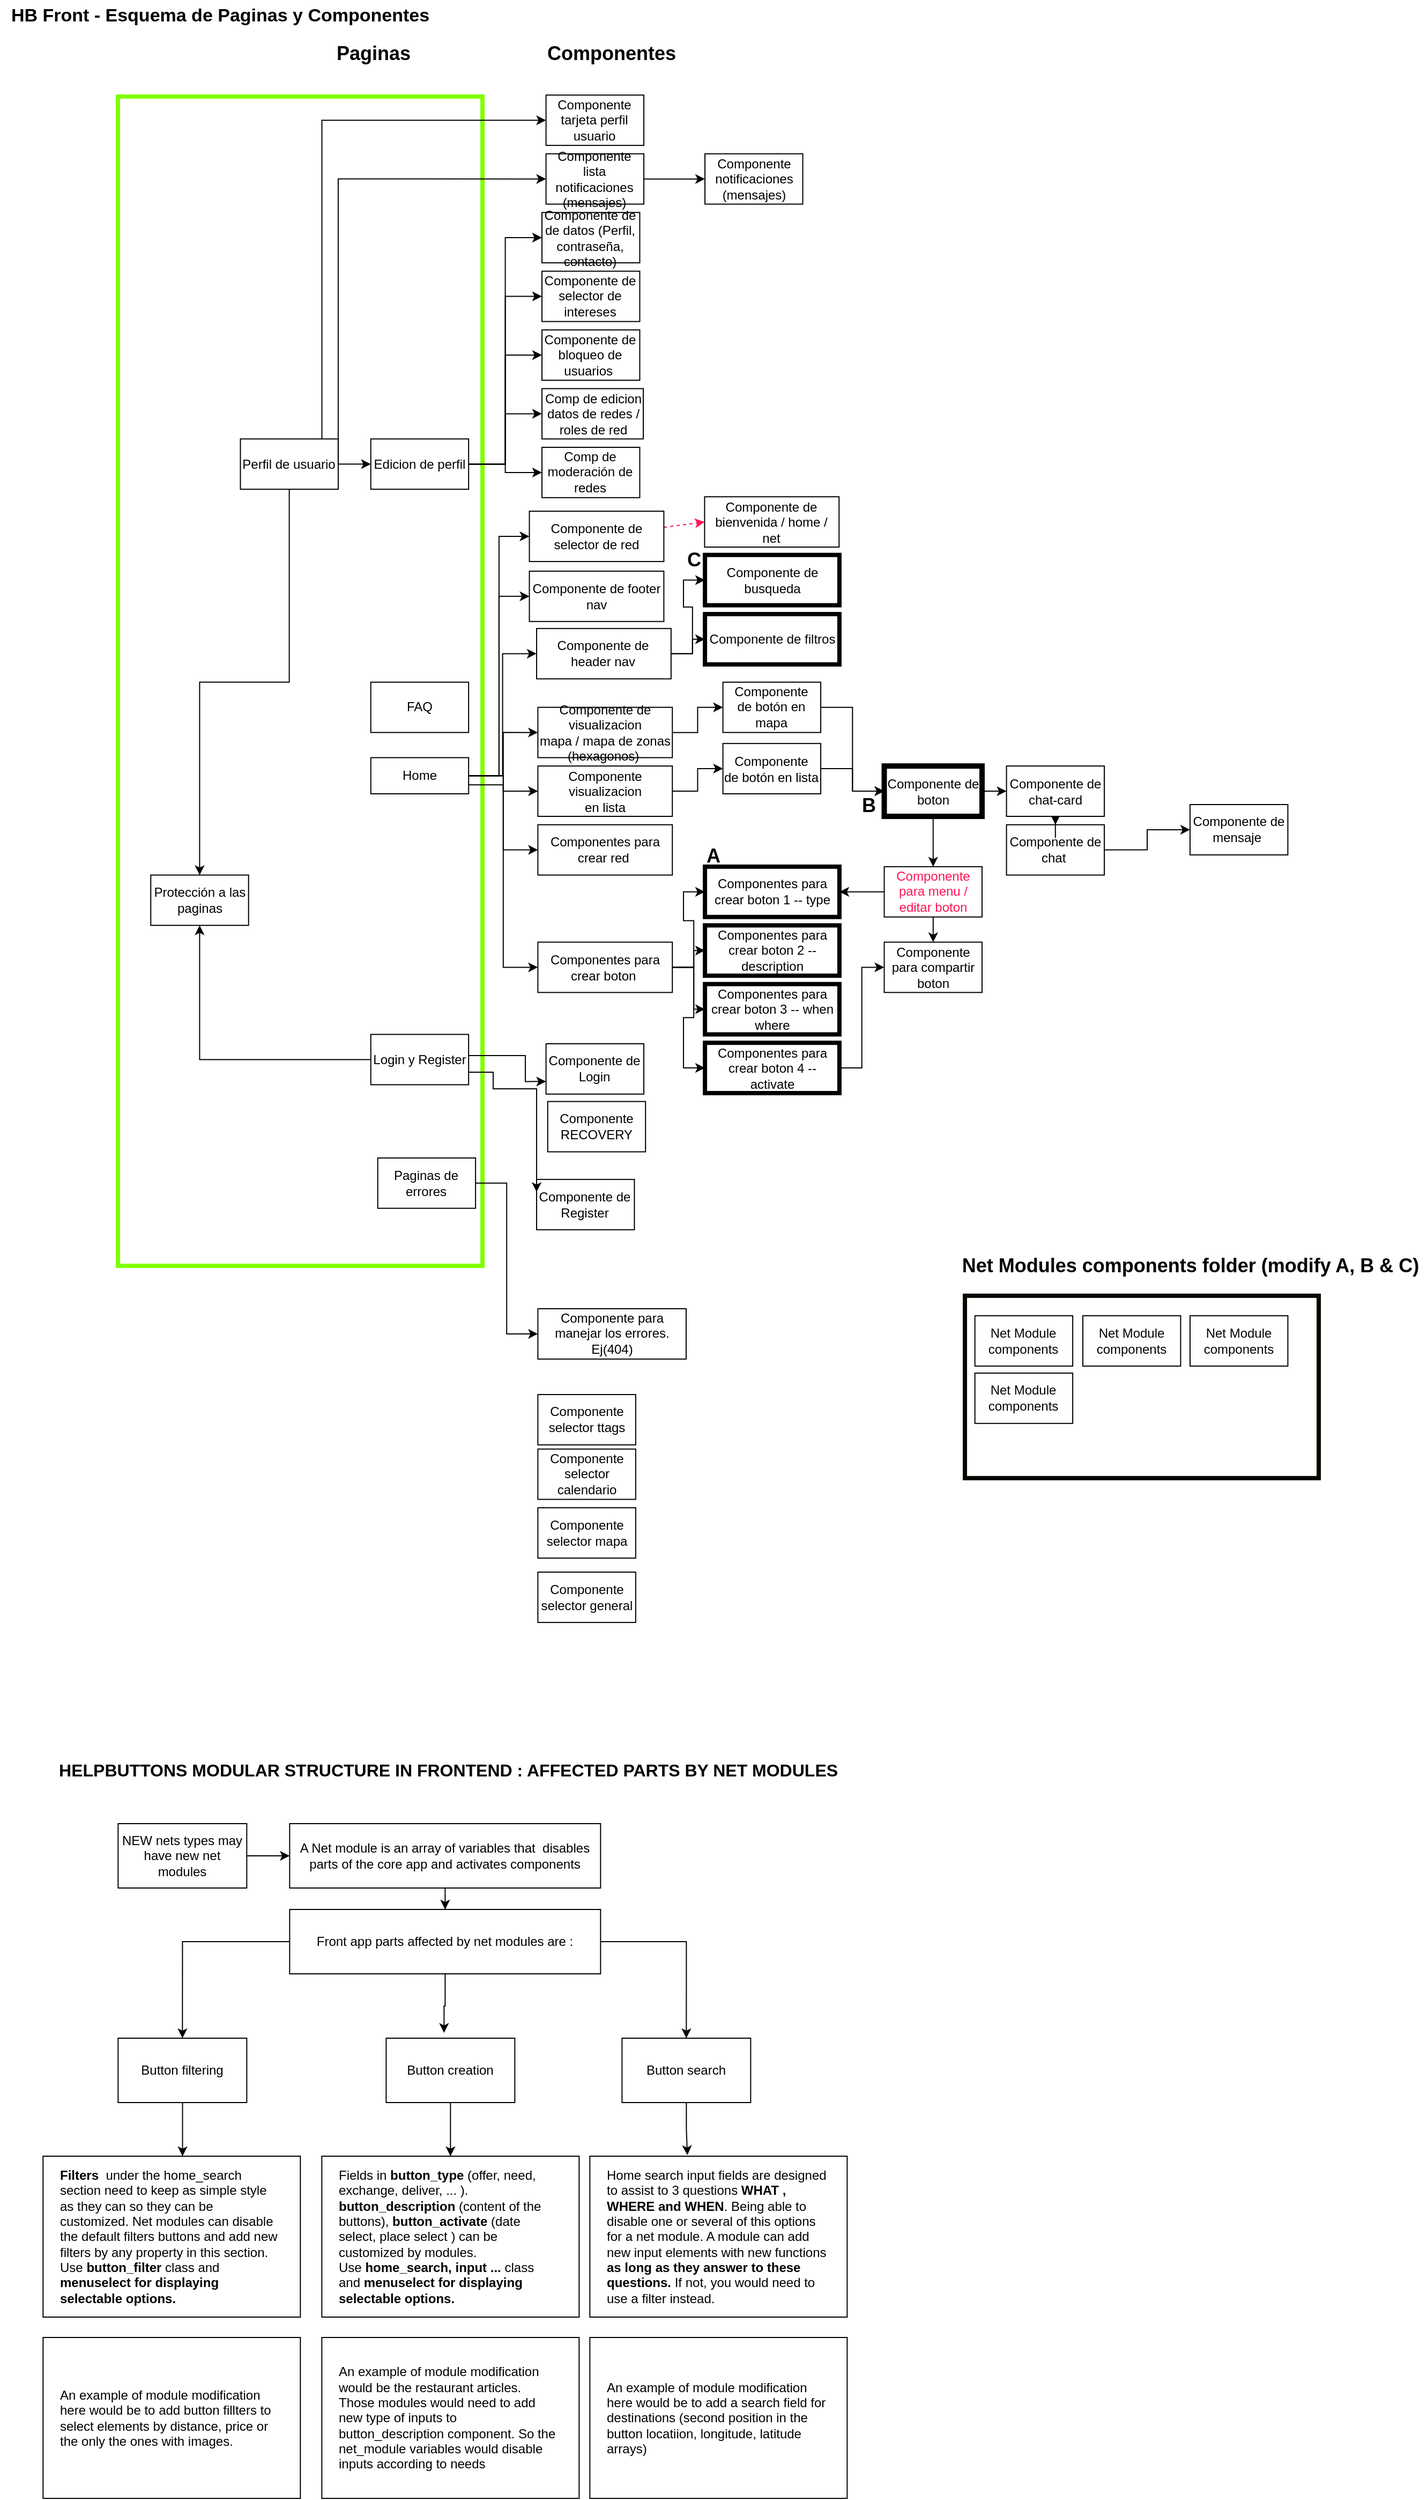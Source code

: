 <mxfile version="15.0.3" type="github" pages="3">
  <diagram id="t38jk_ocBPQWtQ-bKiNd" name="front">
    <mxGraphModel dx="1645" dy="2811" grid="1" gridSize="10" guides="1" tooltips="1" connect="1" arrows="1" fold="1" page="1" pageScale="1" pageWidth="827" pageHeight="1169" math="0" shadow="0">
      <root>
        <mxCell id="0" />
        <mxCell id="1" parent="0" />
        <mxCell id="XLESubzrK797SfIO4lrb-14" value="" style="group" vertex="1" connectable="0" parent="1">
          <mxGeometry x="-689.83" y="210" width="755" height="689" as="geometry" />
        </mxCell>
        <mxCell id="qKcDBVgmXFxCKRWm-mNG-1" value="&lt;font style=&quot;font-size: 16px&quot;&gt;HELPBUTTONS MODULAR STRUCTURE IN FRONTEND : AFFECTED PARTS BY NET MODULES&amp;nbsp;&lt;/font&gt;" style="text;html=1;align=center;verticalAlign=middle;resizable=0;points=[];autosize=1;strokeColor=none;fontStyle=1;fontSize=16;" parent="XLESubzrK797SfIO4lrb-14" vertex="1">
          <mxGeometry x="5" width="750" height="20" as="geometry" />
        </mxCell>
        <mxCell id="qKcDBVgmXFxCKRWm-mNG-2" value="NEW nets types may have new net modules" style="whiteSpace=wrap;html=1;" parent="XLESubzrK797SfIO4lrb-14" vertex="1">
          <mxGeometry x="70" y="60" width="120" height="60" as="geometry" />
        </mxCell>
        <mxCell id="qKcDBVgmXFxCKRWm-mNG-3" value="A Net module is an array of variables that&amp;nbsp; disables parts of the core app and activates components" style="whiteSpace=wrap;html=1;" parent="XLESubzrK797SfIO4lrb-14" vertex="1">
          <mxGeometry x="230" y="60" width="290" height="60" as="geometry" />
        </mxCell>
        <mxCell id="qKcDBVgmXFxCKRWm-mNG-4" style="edgeStyle=orthogonalEdgeStyle;rounded=0;orthogonalLoop=1;jettySize=auto;html=1;entryX=0;entryY=0.5;entryDx=0;entryDy=0;fontSize=16;" parent="XLESubzrK797SfIO4lrb-14" source="qKcDBVgmXFxCKRWm-mNG-2" target="qKcDBVgmXFxCKRWm-mNG-3" edge="1">
          <mxGeometry relative="1" as="geometry" />
        </mxCell>
        <mxCell id="qKcDBVgmXFxCKRWm-mNG-5" value="Front app parts affected by net modules are :" style="whiteSpace=wrap;html=1;" parent="XLESubzrK797SfIO4lrb-14" vertex="1">
          <mxGeometry x="230" y="140" width="290" height="60" as="geometry" />
        </mxCell>
        <mxCell id="qKcDBVgmXFxCKRWm-mNG-6" style="edgeStyle=orthogonalEdgeStyle;rounded=0;orthogonalLoop=1;jettySize=auto;html=1;entryX=0.5;entryY=0;entryDx=0;entryDy=0;fontSize=16;" parent="XLESubzrK797SfIO4lrb-14" source="qKcDBVgmXFxCKRWm-mNG-3" target="qKcDBVgmXFxCKRWm-mNG-5" edge="1">
          <mxGeometry relative="1" as="geometry" />
        </mxCell>
        <mxCell id="qKcDBVgmXFxCKRWm-mNG-7" value="Button filtering" style="whiteSpace=wrap;html=1;" parent="XLESubzrK797SfIO4lrb-14" vertex="1">
          <mxGeometry x="70" y="260" width="120" height="60" as="geometry" />
        </mxCell>
        <mxCell id="qKcDBVgmXFxCKRWm-mNG-10" style="edgeStyle=orthogonalEdgeStyle;rounded=0;orthogonalLoop=1;jettySize=auto;html=1;entryX=0.5;entryY=0;entryDx=0;entryDy=0;fontSize=16;" parent="XLESubzrK797SfIO4lrb-14" source="qKcDBVgmXFxCKRWm-mNG-5" target="qKcDBVgmXFxCKRWm-mNG-7" edge="1">
          <mxGeometry relative="1" as="geometry" />
        </mxCell>
        <mxCell id="qKcDBVgmXFxCKRWm-mNG-8" value="Button creation" style="whiteSpace=wrap;html=1;" parent="XLESubzrK797SfIO4lrb-14" vertex="1">
          <mxGeometry x="320" y="260" width="120" height="60" as="geometry" />
        </mxCell>
        <mxCell id="qKcDBVgmXFxCKRWm-mNG-11" style="edgeStyle=orthogonalEdgeStyle;rounded=0;orthogonalLoop=1;jettySize=auto;html=1;entryX=0.45;entryY=-0.083;entryDx=0;entryDy=0;entryPerimeter=0;fontSize=16;" parent="XLESubzrK797SfIO4lrb-14" source="qKcDBVgmXFxCKRWm-mNG-5" target="qKcDBVgmXFxCKRWm-mNG-8" edge="1">
          <mxGeometry relative="1" as="geometry" />
        </mxCell>
        <mxCell id="qKcDBVgmXFxCKRWm-mNG-9" value="Button search" style="whiteSpace=wrap;html=1;" parent="XLESubzrK797SfIO4lrb-14" vertex="1">
          <mxGeometry x="540" y="260" width="120" height="60" as="geometry" />
        </mxCell>
        <mxCell id="qKcDBVgmXFxCKRWm-mNG-12" style="edgeStyle=orthogonalEdgeStyle;rounded=0;orthogonalLoop=1;jettySize=auto;html=1;entryX=0.5;entryY=0;entryDx=0;entryDy=0;fontSize=16;" parent="XLESubzrK797SfIO4lrb-14" source="qKcDBVgmXFxCKRWm-mNG-5" target="qKcDBVgmXFxCKRWm-mNG-9" edge="1">
          <mxGeometry relative="1" as="geometry" />
        </mxCell>
        <mxCell id="qKcDBVgmXFxCKRWm-mNG-13" value="&lt;div&gt;Fields in &lt;b&gt;button_type&lt;/b&gt; (offer, need, exchange, deliver, ... ). &lt;b&gt;button_description&lt;/b&gt; (content of the buttons), &lt;b&gt;button_activate&lt;/b&gt;&amp;nbsp;(date select, place select ) can be customized by modules.&lt;/div&gt;&lt;div&gt;Use&amp;nbsp;&lt;b&gt;home_search, input ...&lt;/b&gt;&amp;nbsp;class and&amp;nbsp;&lt;b&gt;menuselect for displaying selectable options.&lt;/b&gt;&lt;br&gt;&lt;/div&gt;" style="whiteSpace=wrap;html=1;spacingLeft=14;spacingRight=19;align=left;" parent="XLESubzrK797SfIO4lrb-14" vertex="1">
          <mxGeometry x="260" y="370" width="240" height="150" as="geometry" />
        </mxCell>
        <mxCell id="qKcDBVgmXFxCKRWm-mNG-14" style="edgeStyle=orthogonalEdgeStyle;rounded=0;orthogonalLoop=1;jettySize=auto;html=1;entryX=0.5;entryY=0;entryDx=0;entryDy=0;fontSize=16;" parent="XLESubzrK797SfIO4lrb-14" source="qKcDBVgmXFxCKRWm-mNG-8" target="qKcDBVgmXFxCKRWm-mNG-13" edge="1">
          <mxGeometry relative="1" as="geometry" />
        </mxCell>
        <mxCell id="qKcDBVgmXFxCKRWm-mNG-15" value="&lt;div&gt;&lt;b&gt;Filters&amp;nbsp;&lt;/b&gt;&amp;nbsp;under the home_search section need to keep as simple style as they can so they can be customized. Net modules can disable the default filters buttons and add new filters by any property in this section.&lt;/div&gt;&lt;div&gt;Use&amp;nbsp;&lt;b&gt;button_filter&lt;/b&gt; class and &lt;b&gt;menuselect for displaying selectable options.&lt;/b&gt;&lt;/div&gt;" style="whiteSpace=wrap;html=1;spacingLeft=14;spacingRight=19;align=left;" parent="XLESubzrK797SfIO4lrb-14" vertex="1">
          <mxGeometry y="370" width="240" height="150" as="geometry" />
        </mxCell>
        <mxCell id="qKcDBVgmXFxCKRWm-mNG-18" style="edgeStyle=orthogonalEdgeStyle;rounded=0;orthogonalLoop=1;jettySize=auto;html=1;entryX=0.542;entryY=0;entryDx=0;entryDy=0;entryPerimeter=0;fontSize=16;" parent="XLESubzrK797SfIO4lrb-14" source="qKcDBVgmXFxCKRWm-mNG-7" target="qKcDBVgmXFxCKRWm-mNG-15" edge="1">
          <mxGeometry relative="1" as="geometry" />
        </mxCell>
        <mxCell id="qKcDBVgmXFxCKRWm-mNG-16" value="Home search input fields are designed to assist to 3 questions &lt;b&gt;WHAT , WHERE and WHEN&lt;/b&gt;. Being able to disable one or several of this options for a net module. A module can add new input elements with new functions &lt;b&gt;as long as they answer to these questions.&lt;/b&gt; If not, you would need to use a filter instead." style="whiteSpace=wrap;html=1;spacingLeft=14;spacingRight=19;align=left;" parent="XLESubzrK797SfIO4lrb-14" vertex="1">
          <mxGeometry x="510" y="370" width="240" height="150" as="geometry" />
        </mxCell>
        <mxCell id="qKcDBVgmXFxCKRWm-mNG-17" style="edgeStyle=orthogonalEdgeStyle;rounded=0;orthogonalLoop=1;jettySize=auto;html=1;entryX=0.379;entryY=-0.007;entryDx=0;entryDy=0;entryPerimeter=0;fontSize=16;" parent="XLESubzrK797SfIO4lrb-14" source="qKcDBVgmXFxCKRWm-mNG-9" target="qKcDBVgmXFxCKRWm-mNG-16" edge="1">
          <mxGeometry relative="1" as="geometry" />
        </mxCell>
        <mxCell id="FBnHwxfnTtsDKr0gBYIw-1" value="&lt;div&gt;An example of module modification would be the restaurant articles. Those modules would need to add new type of inputs to button_description component. So the net_module variables would disable inputs according to needs&lt;/div&gt;" style="whiteSpace=wrap;html=1;spacingLeft=14;spacingRight=19;align=left;" parent="XLESubzrK797SfIO4lrb-14" vertex="1">
          <mxGeometry x="260" y="539" width="240" height="150" as="geometry" />
        </mxCell>
        <mxCell id="FBnHwxfnTtsDKr0gBYIw-2" value="&lt;div&gt;An example of module modification here would be to add button fillters to select elements by distance, price or the only the ones with images.&lt;/div&gt;" style="whiteSpace=wrap;html=1;spacingLeft=14;spacingRight=19;align=left;" parent="XLESubzrK797SfIO4lrb-14" vertex="1">
          <mxGeometry y="539" width="240" height="150" as="geometry" />
        </mxCell>
        <mxCell id="FBnHwxfnTtsDKr0gBYIw-3" value="&lt;div&gt;An example of module modification here would be to add a search field for destinations (second position in the button locatiion, longitude, latitude arrays)&lt;/div&gt;" style="whiteSpace=wrap;html=1;spacingLeft=14;spacingRight=19;align=left;" parent="XLESubzrK797SfIO4lrb-14" vertex="1">
          <mxGeometry x="510" y="539" width="240" height="150" as="geometry" />
        </mxCell>
        <mxCell id="VS4EFAxwGiLh22lIn9-0-1" value="" style="rounded=0;whiteSpace=wrap;html=1;fontColor=#080202;strokeWidth=4;fillColor=none;align=left;strokeColor=#040800;" vertex="1" parent="1">
          <mxGeometry x="170" y="-222.09" width="330" height="170" as="geometry" />
        </mxCell>
        <mxCell id="VS4EFAxwGiLh22lIn9-0-2" value="" style="rounded=0;whiteSpace=wrap;html=1;fontColor=#FF3333;align=left;fillColor=none;strokeWidth=4;strokeColor=#80FF00;" vertex="1" parent="1">
          <mxGeometry x="-620" y="-1340" width="340" height="1090" as="geometry" />
        </mxCell>
        <mxCell id="VS4EFAxwGiLh22lIn9-0-3" value="&lt;font style=&quot;font-size: 17px;&quot;&gt;HB Front - Esquema de Paginas y Componentes&lt;/font&gt;" style="text;html=1;align=center;verticalAlign=middle;resizable=0;points=[];autosize=1;strokeColor=none;fontStyle=1;fontSize=17;" vertex="1" parent="1">
          <mxGeometry x="-730" y="-1430" width="410" height="30" as="geometry" />
        </mxCell>
        <mxCell id="VS4EFAxwGiLh22lIn9-0-4" value="&lt;font style=&quot;font-size: 18px&quot;&gt;Paginas&lt;/font&gt;" style="text;html=1;align=center;verticalAlign=middle;resizable=0;points=[];autosize=1;strokeColor=none;fontStyle=1" vertex="1" parent="1">
          <mxGeometry x="-422.14" y="-1389.998" width="80" height="20" as="geometry" />
        </mxCell>
        <mxCell id="VS4EFAxwGiLh22lIn9-0-5" value="Home" style="whiteSpace=wrap;html=1;" vertex="1" parent="1">
          <mxGeometry x="-384.13" y="-723.73" width="91.22" height="33.73" as="geometry" />
        </mxCell>
        <mxCell id="VS4EFAxwGiLh22lIn9-0-6" value="Perfil de usuario" style="whiteSpace=wrap;html=1;" vertex="1" parent="1">
          <mxGeometry x="-505.756" y="-1020.818" width="91.218" height="46.909" as="geometry" />
        </mxCell>
        <mxCell id="VS4EFAxwGiLh22lIn9-0-7" value="Login y Register" style="whiteSpace=wrap;html=1;" vertex="1" parent="1">
          <mxGeometry x="-384.133" y="-465.725" width="91.218" height="46.909" as="geometry" />
        </mxCell>
        <mxCell id="VS4EFAxwGiLh22lIn9-0-8" value="FAQ" style="whiteSpace=wrap;html=1;" vertex="1" parent="1">
          <mxGeometry x="-384.133" y="-794.091" width="91.218" height="46.909" as="geometry" />
        </mxCell>
        <mxCell id="VS4EFAxwGiLh22lIn9-0-9" value="&lt;font style=&quot;font-size: 18px&quot;&gt;Componentes&lt;/font&gt;" style="text;html=1;align=center;verticalAlign=middle;resizable=0;points=[];autosize=1;strokeColor=none;fontStyle=1" vertex="1" parent="1">
          <mxGeometry x="-229.502" y="-1389.998" width="140" height="20" as="geometry" />
        </mxCell>
        <mxCell id="VS4EFAxwGiLh22lIn9-0-10" value="Componente de filtros" style="whiteSpace=wrap;html=1;strokeWidth=4;" vertex="1" parent="1">
          <mxGeometry x="-72.472" y="-857.547" width="125.424" height="46.909" as="geometry" />
        </mxCell>
        <mxCell id="VS4EFAxwGiLh22lIn9-0-11" value="Componente visualizacion&lt;br&gt;en lista" style="whiteSpace=wrap;html=1;strokeWidth=1;" vertex="1" parent="1">
          <mxGeometry x="-228.303" y="-715.909" width="125.424" height="46.909" as="geometry" />
        </mxCell>
        <mxCell id="VS4EFAxwGiLh22lIn9-0-12" style="edgeStyle=orthogonalEdgeStyle;rounded=0;orthogonalLoop=1;jettySize=auto;html=1;exitX=1;exitY=0.75;exitDx=0;exitDy=0;entryX=0;entryY=0.5;entryDx=0;entryDy=0;" edge="1" parent="1" source="VS4EFAxwGiLh22lIn9-0-5" target="VS4EFAxwGiLh22lIn9-0-11">
          <mxGeometry x="-730" y="-1400" as="geometry" />
        </mxCell>
        <mxCell id="VS4EFAxwGiLh22lIn9-0-13" value="Componente de boton" style="whiteSpace=wrap;html=1;strokeWidth=5;" vertex="1" parent="1">
          <mxGeometry x="94.76" y="-715.909" width="91.218" height="46.909" as="geometry" />
        </mxCell>
        <mxCell id="VS4EFAxwGiLh22lIn9-0-14" value="Componente de chat&amp;nbsp;" style="whiteSpace=wrap;html=1;" vertex="1" parent="1">
          <mxGeometry x="208.782" y="-661.181" width="91.218" height="46.909" as="geometry" />
        </mxCell>
        <mxCell id="VS4EFAxwGiLh22lIn9-0-15" value="Componente de Login" style="whiteSpace=wrap;html=1;" vertex="1" parent="1">
          <mxGeometry x="-220.703" y="-457.004" width="91.218" height="46.909" as="geometry" />
        </mxCell>
        <mxCell id="VS4EFAxwGiLh22lIn9-0-16" style="edgeStyle=orthogonalEdgeStyle;rounded=0;orthogonalLoop=1;jettySize=auto;html=1;entryX=0;entryY=0.75;entryDx=0;entryDy=0;" edge="1" parent="1" source="VS4EFAxwGiLh22lIn9-0-7" target="VS4EFAxwGiLh22lIn9-0-15">
          <mxGeometry x="-730" y="-1400" as="geometry">
            <Array as="points">
              <mxPoint x="-240" y="-446" />
              <mxPoint x="-240" y="-422" />
            </Array>
          </mxGeometry>
        </mxCell>
        <mxCell id="VS4EFAxwGiLh22lIn9-0-17" value="Componente de Register" style="whiteSpace=wrap;html=1;" vertex="1" parent="1">
          <mxGeometry x="-229.503" y="-330.546" width="91.218" height="46.909" as="geometry" />
        </mxCell>
        <mxCell id="VS4EFAxwGiLh22lIn9-0-18" style="edgeStyle=orthogonalEdgeStyle;rounded=0;orthogonalLoop=1;jettySize=auto;html=1;exitX=1;exitY=0.75;exitDx=0;exitDy=0;entryX=0;entryY=0.25;entryDx=0;entryDy=0;" edge="1" parent="1" source="VS4EFAxwGiLh22lIn9-0-7" target="VS4EFAxwGiLh22lIn9-0-17">
          <mxGeometry x="-730" y="-1400" as="geometry">
            <Array as="points">
              <mxPoint x="-270" y="-430" />
              <mxPoint x="-270" y="-415" />
              <mxPoint x="-229" y="-415" />
            </Array>
          </mxGeometry>
        </mxCell>
        <mxCell id="VS4EFAxwGiLh22lIn9-0-19" value="Paginas de errores" style="whiteSpace=wrap;html=1;" vertex="1" parent="1">
          <mxGeometry x="-377.653" y="-350.551" width="91.218" height="46.909" as="geometry" />
        </mxCell>
        <mxCell id="VS4EFAxwGiLh22lIn9-0-20" value="Componente para manejar los errores. Ej(404)" style="whiteSpace=wrap;html=1;" vertex="1" parent="1">
          <mxGeometry x="-228.3" y="-210" width="138.3" height="46.91" as="geometry" />
        </mxCell>
        <mxCell id="VS4EFAxwGiLh22lIn9-0-21" style="edgeStyle=orthogonalEdgeStyle;rounded=0;orthogonalLoop=1;jettySize=auto;html=1;exitX=1;exitY=0.5;exitDx=0;exitDy=0;entryX=0;entryY=0.5;entryDx=0;entryDy=0;" edge="1" parent="1" source="VS4EFAxwGiLh22lIn9-0-19" target="VS4EFAxwGiLh22lIn9-0-20">
          <mxGeometry x="-730" y="-1400" as="geometry" />
        </mxCell>
        <mxCell id="VS4EFAxwGiLh22lIn9-0-22" value="Protección a las paginas" style="whiteSpace=wrap;html=1;" vertex="1" parent="1">
          <mxGeometry x="-589.373" y="-614.273" width="91.218" height="46.909" as="geometry" />
        </mxCell>
        <mxCell id="VS4EFAxwGiLh22lIn9-0-23" style="edgeStyle=orthogonalEdgeStyle;rounded=0;orthogonalLoop=1;jettySize=auto;html=1;" edge="1" parent="1" source="VS4EFAxwGiLh22lIn9-0-6" target="VS4EFAxwGiLh22lIn9-0-22">
          <mxGeometry x="-730" y="-1400" as="geometry" />
        </mxCell>
        <mxCell id="VS4EFAxwGiLh22lIn9-0-24" style="edgeStyle=orthogonalEdgeStyle;rounded=0;orthogonalLoop=1;jettySize=auto;html=1;exitX=0;exitY=0.5;exitDx=0;exitDy=0;" edge="1" parent="1" source="VS4EFAxwGiLh22lIn9-0-7" target="VS4EFAxwGiLh22lIn9-0-22">
          <mxGeometry x="-730" y="-1400" as="geometry" />
        </mxCell>
        <mxCell id="VS4EFAxwGiLh22lIn9-0-25" value="Componente de mensaje&amp;nbsp;" style="whiteSpace=wrap;html=1;" vertex="1" parent="1">
          <mxGeometry x="379.992" y="-679.995" width="91.218" height="46.909" as="geometry" />
        </mxCell>
        <mxCell id="VS4EFAxwGiLh22lIn9-0-26" style="edgeStyle=orthogonalEdgeStyle;rounded=0;orthogonalLoop=1;jettySize=auto;html=1;entryX=0;entryY=0.5;entryDx=0;entryDy=0;" edge="1" parent="1" source="VS4EFAxwGiLh22lIn9-0-14" target="VS4EFAxwGiLh22lIn9-0-25">
          <mxGeometry x="-730" y="-1400" as="geometry" />
        </mxCell>
        <mxCell id="VS4EFAxwGiLh22lIn9-0-27" value="Componentes para crear red&amp;nbsp;" style="whiteSpace=wrap;html=1;" vertex="1" parent="1">
          <mxGeometry x="-228.303" y="-661.182" width="125.424" height="46.909" as="geometry" />
        </mxCell>
        <mxCell id="VS4EFAxwGiLh22lIn9-0-28" style="edgeStyle=orthogonalEdgeStyle;rounded=0;orthogonalLoop=1;jettySize=auto;html=1;entryX=0;entryY=0.5;entryDx=0;entryDy=0;" edge="1" parent="1" source="VS4EFAxwGiLh22lIn9-0-5" target="VS4EFAxwGiLh22lIn9-0-27">
          <mxGeometry x="-730" y="-1400" as="geometry" />
        </mxCell>
        <mxCell id="VS4EFAxwGiLh22lIn9-0-29" value="Componente de visualizacion&lt;br&gt;mapa / mapa de zonas (hexagonos)&amp;nbsp;&lt;br&gt;" style="whiteSpace=wrap;html=1;strokeWidth=1;" vertex="1" parent="1">
          <mxGeometry x="-228.303" y="-770.636" width="125.424" height="46.909" as="geometry" />
        </mxCell>
        <mxCell id="VS4EFAxwGiLh22lIn9-0-30" style="edgeStyle=orthogonalEdgeStyle;rounded=0;orthogonalLoop=1;jettySize=auto;html=1;exitX=1;exitY=0.5;exitDx=0;exitDy=0;entryX=0;entryY=0.5;entryDx=0;entryDy=0;" edge="1" parent="1" source="VS4EFAxwGiLh22lIn9-0-5" target="VS4EFAxwGiLh22lIn9-0-29">
          <mxGeometry x="-730" y="-1400" as="geometry" />
        </mxCell>
        <mxCell id="VS4EFAxwGiLh22lIn9-0-31" style="edgeStyle=orthogonalEdgeStyle;rounded=0;orthogonalLoop=1;jettySize=auto;html=1;entryX=0;entryY=0.5;entryDx=0;entryDy=0;" edge="1" parent="1" source="VS4EFAxwGiLh22lIn9-0-32" target="VS4EFAxwGiLh22lIn9-0-13">
          <mxGeometry x="-730" y="-1400" as="geometry" />
        </mxCell>
        <mxCell id="VS4EFAxwGiLh22lIn9-0-32" value="Componente&lt;br&gt;de botón en lista" style="whiteSpace=wrap;html=1;" vertex="1" parent="1">
          <mxGeometry x="-55.701" y="-736.909" width="91.218" height="46.909" as="geometry" />
        </mxCell>
        <mxCell id="VS4EFAxwGiLh22lIn9-0-33" style="edgeStyle=orthogonalEdgeStyle;rounded=0;orthogonalLoop=1;jettySize=auto;html=1;" edge="1" parent="1" source="VS4EFAxwGiLh22lIn9-0-11" target="VS4EFAxwGiLh22lIn9-0-32">
          <mxGeometry x="-730" y="-1400" as="geometry" />
        </mxCell>
        <mxCell id="VS4EFAxwGiLh22lIn9-0-34" value="Componente de busqueda" style="whiteSpace=wrap;html=1;strokeWidth=4;" vertex="1" parent="1">
          <mxGeometry x="-72.472" y="-912.689" width="125.424" height="46.909" as="geometry" />
        </mxCell>
        <mxCell id="VS4EFAxwGiLh22lIn9-0-35" value="Edicion de perfil" style="whiteSpace=wrap;html=1;" vertex="1" parent="1">
          <mxGeometry x="-384.133" y="-1020.818" width="91.218" height="46.909" as="geometry" />
        </mxCell>
        <mxCell id="VS4EFAxwGiLh22lIn9-0-36" style="edgeStyle=orthogonalEdgeStyle;rounded=0;orthogonalLoop=1;jettySize=auto;html=1;" edge="1" parent="1" source="VS4EFAxwGiLh22lIn9-0-6" target="VS4EFAxwGiLh22lIn9-0-35">
          <mxGeometry x="-730" y="-1400" as="geometry" />
        </mxCell>
        <mxCell id="VS4EFAxwGiLh22lIn9-0-37" value="Componente de selector de intereses" style="whiteSpace=wrap;html=1;" vertex="1" parent="1">
          <mxGeometry x="-224.502" y="-1177.182" width="91.218" height="46.909" as="geometry" />
        </mxCell>
        <mxCell id="VS4EFAxwGiLh22lIn9-0-38" style="edgeStyle=orthogonalEdgeStyle;rounded=0;orthogonalLoop=1;jettySize=auto;html=1;entryX=0;entryY=0.5;entryDx=0;entryDy=0;" edge="1" parent="1" source="VS4EFAxwGiLh22lIn9-0-35" target="VS4EFAxwGiLh22lIn9-0-37">
          <mxGeometry x="-730" y="-1400" as="geometry" />
        </mxCell>
        <mxCell id="VS4EFAxwGiLh22lIn9-0-39" style="edgeStyle=orthogonalEdgeStyle;rounded=0;orthogonalLoop=1;jettySize=auto;html=1;entryX=0;entryY=0.5;entryDx=0;entryDy=0;" edge="1" parent="1" source="VS4EFAxwGiLh22lIn9-0-40" target="VS4EFAxwGiLh22lIn9-0-13">
          <mxGeometry x="-730" y="-1400" as="geometry" />
        </mxCell>
        <mxCell id="VS4EFAxwGiLh22lIn9-0-40" value="Componente&lt;br&gt;de botón en mapa" style="whiteSpace=wrap;html=1;" vertex="1" parent="1">
          <mxGeometry x="-55.701" y="-794.086" width="91.218" height="46.909" as="geometry" />
        </mxCell>
        <mxCell id="VS4EFAxwGiLh22lIn9-0-41" style="edgeStyle=orthogonalEdgeStyle;rounded=0;orthogonalLoop=1;jettySize=auto;html=1;entryX=0;entryY=0.5;entryDx=0;entryDy=0;" edge="1" parent="1" source="VS4EFAxwGiLh22lIn9-0-29" target="VS4EFAxwGiLh22lIn9-0-40">
          <mxGeometry x="-730" y="-1400" as="geometry" />
        </mxCell>
        <mxCell id="VS4EFAxwGiLh22lIn9-0-42" style="edgeStyle=none;rounded=0;orthogonalLoop=1;jettySize=auto;html=1;entryX=0;entryY=0.5;entryDx=0;entryDy=0;dashed=1;fontColor=#FF3333;strokeColor=#FF1453;align=left;" edge="1" parent="1" source="VS4EFAxwGiLh22lIn9-0-43" target="VS4EFAxwGiLh22lIn9-0-78">
          <mxGeometry relative="1" as="geometry" />
        </mxCell>
        <mxCell id="VS4EFAxwGiLh22lIn9-0-43" value="Componente de selector de red" style="whiteSpace=wrap;html=1;" vertex="1" parent="1">
          <mxGeometry x="-236.233" y="-953.454" width="125.424" height="46.909" as="geometry" />
        </mxCell>
        <mxCell id="VS4EFAxwGiLh22lIn9-0-44" style="edgeStyle=orthogonalEdgeStyle;rounded=0;orthogonalLoop=1;jettySize=auto;html=1;entryX=0;entryY=0.5;entryDx=0;entryDy=0;" edge="1" parent="1" source="VS4EFAxwGiLh22lIn9-0-5" target="VS4EFAxwGiLh22lIn9-0-43">
          <mxGeometry x="-730" y="-1400" as="geometry" />
        </mxCell>
        <mxCell id="VS4EFAxwGiLh22lIn9-0-45" value="Componente de bloqueo de usuarios&amp;nbsp;" style="whiteSpace=wrap;html=1;" vertex="1" parent="1">
          <mxGeometry x="-224.502" y="-1122.455" width="91.218" height="46.909" as="geometry" />
        </mxCell>
        <mxCell id="VS4EFAxwGiLh22lIn9-0-46" style="edgeStyle=orthogonalEdgeStyle;rounded=0;orthogonalLoop=1;jettySize=auto;html=1;entryX=0;entryY=0.5;entryDx=0;entryDy=0;" edge="1" parent="1" source="VS4EFAxwGiLh22lIn9-0-35" target="VS4EFAxwGiLh22lIn9-0-45">
          <mxGeometry x="-730" y="-1400" as="geometry" />
        </mxCell>
        <mxCell id="VS4EFAxwGiLh22lIn9-0-47" value="Componente de de datos (Perfil, contraseña, contacto)" style="whiteSpace=wrap;html=1;" vertex="1" parent="1">
          <mxGeometry x="-224.502" y="-1231.909" width="91.218" height="46.909" as="geometry" />
        </mxCell>
        <mxCell id="VS4EFAxwGiLh22lIn9-0-48" style="edgeStyle=orthogonalEdgeStyle;rounded=0;orthogonalLoop=1;jettySize=auto;html=1;entryX=0;entryY=0.5;entryDx=0;entryDy=0;" edge="1" parent="1" source="VS4EFAxwGiLh22lIn9-0-35" target="VS4EFAxwGiLh22lIn9-0-47">
          <mxGeometry x="-730" y="-1400" as="geometry" />
        </mxCell>
        <mxCell id="VS4EFAxwGiLh22lIn9-0-49" value="Comp de moderación de redes" style="whiteSpace=wrap;html=1;" vertex="1" parent="1">
          <mxGeometry x="-224.502" y="-1013" width="91.218" height="46.909" as="geometry" />
        </mxCell>
        <mxCell id="VS4EFAxwGiLh22lIn9-0-50" style="edgeStyle=orthogonalEdgeStyle;rounded=0;orthogonalLoop=1;jettySize=auto;html=1;entryX=0;entryY=0.5;entryDx=0;entryDy=0;" edge="1" parent="1" source="VS4EFAxwGiLh22lIn9-0-35" target="VS4EFAxwGiLh22lIn9-0-49">
          <mxGeometry x="-730" y="-1400" as="geometry" />
        </mxCell>
        <mxCell id="VS4EFAxwGiLh22lIn9-0-51" value="Comp de edicion datos de redes / roles de red" style="whiteSpace=wrap;html=1;" vertex="1" parent="1">
          <mxGeometry x="-224.5" y="-1067.73" width="94.5" height="46.91" as="geometry" />
        </mxCell>
        <mxCell id="VS4EFAxwGiLh22lIn9-0-52" style="edgeStyle=orthogonalEdgeStyle;rounded=0;orthogonalLoop=1;jettySize=auto;html=1;entryX=0;entryY=0.5;entryDx=0;entryDy=0;" edge="1" parent="1" source="VS4EFAxwGiLh22lIn9-0-35" target="VS4EFAxwGiLh22lIn9-0-51">
          <mxGeometry x="-730" y="-1400" as="geometry" />
        </mxCell>
        <mxCell id="VS4EFAxwGiLh22lIn9-0-53" value="Componente tarjeta perfil usuario" style="whiteSpace=wrap;html=1;" vertex="1" parent="1">
          <mxGeometry x="-220.701" y="-1341.364" width="91.218" height="46.909" as="geometry" />
        </mxCell>
        <mxCell id="VS4EFAxwGiLh22lIn9-0-54" style="edgeStyle=orthogonalEdgeStyle;rounded=0;orthogonalLoop=1;jettySize=auto;html=1;entryX=0;entryY=0.5;entryDx=0;entryDy=0;" edge="1" parent="1" source="VS4EFAxwGiLh22lIn9-0-6" target="VS4EFAxwGiLh22lIn9-0-53">
          <mxGeometry x="-730" y="-1400" as="geometry">
            <Array as="points">
              <mxPoint x="-429.742" y="-1317.909" />
              <mxPoint x="-220.701" y="-1317.909" />
            </Array>
          </mxGeometry>
        </mxCell>
        <mxCell id="VS4EFAxwGiLh22lIn9-0-55" value="Componente para menu / editar boton" style="whiteSpace=wrap;html=1;fontColor=#FF1453;" vertex="1" parent="1">
          <mxGeometry x="94.76" y="-622.091" width="91.218" height="46.909" as="geometry" />
        </mxCell>
        <mxCell id="VS4EFAxwGiLh22lIn9-0-56" style="edgeStyle=orthogonalEdgeStyle;rounded=0;orthogonalLoop=1;jettySize=auto;html=1;entryX=0.5;entryY=0;entryDx=0;entryDy=0;" edge="1" parent="1" source="VS4EFAxwGiLh22lIn9-0-13" target="VS4EFAxwGiLh22lIn9-0-55">
          <mxGeometry x="-730" y="-1400" as="geometry" />
        </mxCell>
        <mxCell id="VS4EFAxwGiLh22lIn9-0-57" style="edgeStyle=orthogonalEdgeStyle;rounded=0;orthogonalLoop=1;jettySize=auto;html=1;" edge="1" parent="1" source="VS4EFAxwGiLh22lIn9-0-58" target="VS4EFAxwGiLh22lIn9-0-14">
          <mxGeometry x="-730" y="-1400" as="geometry" />
        </mxCell>
        <mxCell id="VS4EFAxwGiLh22lIn9-0-58" value="Componente de chat-card" style="whiteSpace=wrap;html=1;" vertex="1" parent="1">
          <mxGeometry x="208.782" y="-715.909" width="91.218" height="46.909" as="geometry" />
        </mxCell>
        <mxCell id="VS4EFAxwGiLh22lIn9-0-59" style="edgeStyle=orthogonalEdgeStyle;rounded=0;orthogonalLoop=1;jettySize=auto;html=1;entryX=0;entryY=0.5;entryDx=0;entryDy=0;" edge="1" parent="1" source="VS4EFAxwGiLh22lIn9-0-13" target="VS4EFAxwGiLh22lIn9-0-58">
          <mxGeometry x="-730" y="-1400" as="geometry" />
        </mxCell>
        <mxCell id="VS4EFAxwGiLh22lIn9-0-60" value="Componentes para crear boton&amp;nbsp;" style="whiteSpace=wrap;html=1;" vertex="1" parent="1">
          <mxGeometry x="-228.303" y="-551.727" width="125.424" height="46.909" as="geometry" />
        </mxCell>
        <mxCell id="VS4EFAxwGiLh22lIn9-0-61" style="edgeStyle=orthogonalEdgeStyle;rounded=0;orthogonalLoop=1;jettySize=auto;html=1;entryX=0;entryY=0.5;entryDx=0;entryDy=0;" edge="1" parent="1" source="VS4EFAxwGiLh22lIn9-0-5" target="VS4EFAxwGiLh22lIn9-0-60">
          <mxGeometry x="-730" y="-1400" as="geometry" />
        </mxCell>
        <mxCell id="VS4EFAxwGiLh22lIn9-0-62" value="Componente notificaciones (mensajes)" style="whiteSpace=wrap;html=1;" vertex="1" parent="1">
          <mxGeometry x="-72.472" y="-1286.636" width="91.218" height="46.909" as="geometry" />
        </mxCell>
        <mxCell id="VS4EFAxwGiLh22lIn9-0-63" style="edgeStyle=orthogonalEdgeStyle;rounded=0;orthogonalLoop=1;jettySize=auto;html=1;entryX=0;entryY=0.5;entryDx=0;entryDy=0;" edge="1" parent="1" source="VS4EFAxwGiLh22lIn9-0-64" target="VS4EFAxwGiLh22lIn9-0-62">
          <mxGeometry x="-730" y="-1400" as="geometry" />
        </mxCell>
        <mxCell id="VS4EFAxwGiLh22lIn9-0-64" value="Componente lista notificaciones (mensajes)" style="whiteSpace=wrap;html=1;" vertex="1" parent="1">
          <mxGeometry x="-220.701" y="-1286.636" width="91.218" height="46.909" as="geometry" />
        </mxCell>
        <mxCell id="VS4EFAxwGiLh22lIn9-0-65" style="edgeStyle=orthogonalEdgeStyle;rounded=0;orthogonalLoop=1;jettySize=auto;html=1;entryX=0;entryY=0.5;entryDx=0;entryDy=0;" edge="1" parent="1" source="VS4EFAxwGiLh22lIn9-0-6" target="VS4EFAxwGiLh22lIn9-0-64">
          <mxGeometry x="-730" y="-1400" as="geometry">
            <Array as="points">
              <mxPoint x="-414.539" y="-1263.182" />
            </Array>
          </mxGeometry>
        </mxCell>
        <mxCell id="VS4EFAxwGiLh22lIn9-0-66" value="Componentes para crear boton 2 -- description" style="whiteSpace=wrap;html=1;strokeWidth=4;" vertex="1" parent="1">
          <mxGeometry x="-72.472" y="-567.364" width="125.424" height="46.909" as="geometry" />
        </mxCell>
        <mxCell id="VS4EFAxwGiLh22lIn9-0-67" style="edgeStyle=orthogonalEdgeStyle;rounded=0;orthogonalLoop=1;jettySize=auto;html=1;entryX=0;entryY=0.5;entryDx=0;entryDy=0;fontSize=17;" edge="1" parent="1" source="VS4EFAxwGiLh22lIn9-0-60" target="VS4EFAxwGiLh22lIn9-0-66">
          <mxGeometry x="-730" y="-1400" as="geometry" />
        </mxCell>
        <mxCell id="VS4EFAxwGiLh22lIn9-0-68" value="Componentes para crear boton 3 -- when where" style="whiteSpace=wrap;html=1;strokeWidth=4;" vertex="1" parent="1">
          <mxGeometry x="-72.472" y="-512.636" width="125.424" height="46.909" as="geometry" />
        </mxCell>
        <mxCell id="VS4EFAxwGiLh22lIn9-0-69" style="edgeStyle=orthogonalEdgeStyle;rounded=0;orthogonalLoop=1;jettySize=auto;html=1;entryX=0;entryY=0.5;entryDx=0;entryDy=0;fontSize=17;" edge="1" parent="1" source="VS4EFAxwGiLh22lIn9-0-60" target="VS4EFAxwGiLh22lIn9-0-68">
          <mxGeometry x="-730" y="-1400" as="geometry" />
        </mxCell>
        <mxCell id="VS4EFAxwGiLh22lIn9-0-70" value="Componentes para crear boton 1 -- type" style="whiteSpace=wrap;html=1;strokeWidth=4;" vertex="1" parent="1">
          <mxGeometry x="-72.472" y="-622.091" width="125.424" height="46.909" as="geometry" />
        </mxCell>
        <mxCell id="VS4EFAxwGiLh22lIn9-0-71" style="edgeStyle=orthogonalEdgeStyle;rounded=0;orthogonalLoop=1;jettySize=auto;html=1;entryX=1;entryY=0.5;entryDx=0;entryDy=0;fontSize=17;" edge="1" parent="1" source="VS4EFAxwGiLh22lIn9-0-55" target="VS4EFAxwGiLh22lIn9-0-70">
          <mxGeometry x="-730" y="-1400" as="geometry" />
        </mxCell>
        <mxCell id="VS4EFAxwGiLh22lIn9-0-72" style="edgeStyle=orthogonalEdgeStyle;rounded=0;orthogonalLoop=1;jettySize=auto;html=1;entryX=0;entryY=0.5;entryDx=0;entryDy=0;fontSize=17;" edge="1" parent="1" source="VS4EFAxwGiLh22lIn9-0-60" target="VS4EFAxwGiLh22lIn9-0-70">
          <mxGeometry x="-730" y="-1400" as="geometry" />
        </mxCell>
        <mxCell id="VS4EFAxwGiLh22lIn9-0-73" value="Componentes para crear boton 4 -- activate" style="whiteSpace=wrap;html=1;strokeWidth=4;" vertex="1" parent="1">
          <mxGeometry x="-72.472" y="-457.909" width="125.424" height="46.909" as="geometry" />
        </mxCell>
        <mxCell id="VS4EFAxwGiLh22lIn9-0-74" style="edgeStyle=orthogonalEdgeStyle;rounded=0;orthogonalLoop=1;jettySize=auto;html=1;entryX=0;entryY=0.5;entryDx=0;entryDy=0;fontSize=17;" edge="1" parent="1" source="VS4EFAxwGiLh22lIn9-0-60" target="VS4EFAxwGiLh22lIn9-0-73">
          <mxGeometry x="-730" y="-1400" as="geometry" />
        </mxCell>
        <mxCell id="VS4EFAxwGiLh22lIn9-0-75" value="Componente para compartir boton" style="whiteSpace=wrap;html=1;" vertex="1" parent="1">
          <mxGeometry x="94.76" y="-551.727" width="91.218" height="46.909" as="geometry" />
        </mxCell>
        <mxCell id="VS4EFAxwGiLh22lIn9-0-76" style="edgeStyle=orthogonalEdgeStyle;rounded=0;orthogonalLoop=1;jettySize=auto;html=1;fontSize=17;" edge="1" parent="1" source="VS4EFAxwGiLh22lIn9-0-55" target="VS4EFAxwGiLh22lIn9-0-75">
          <mxGeometry x="-730" y="-1400" as="geometry" />
        </mxCell>
        <mxCell id="VS4EFAxwGiLh22lIn9-0-77" style="edgeStyle=orthogonalEdgeStyle;rounded=0;orthogonalLoop=1;jettySize=auto;html=1;entryX=0;entryY=0.5;entryDx=0;entryDy=0;fontSize=17;" edge="1" parent="1" source="VS4EFAxwGiLh22lIn9-0-73" target="VS4EFAxwGiLh22lIn9-0-75">
          <mxGeometry x="-730" y="-1400" as="geometry" />
        </mxCell>
        <mxCell id="VS4EFAxwGiLh22lIn9-0-78" value="Componente de bienvenida / home / net" style="whiteSpace=wrap;html=1;strokeWidth=1;" vertex="1" parent="1">
          <mxGeometry x="-72.803" y="-966.905" width="125.424" height="46.909" as="geometry" />
        </mxCell>
        <mxCell id="VS4EFAxwGiLh22lIn9-0-79" style="edgeStyle=orthogonalEdgeStyle;rounded=0;orthogonalLoop=1;jettySize=auto;html=1;entryX=0;entryY=0.5;entryDx=0;entryDy=0;fontSize=17;" edge="1" parent="1" source="VS4EFAxwGiLh22lIn9-0-81" target="VS4EFAxwGiLh22lIn9-0-34">
          <mxGeometry x="-730" y="-1400" as="geometry" />
        </mxCell>
        <mxCell id="VS4EFAxwGiLh22lIn9-0-80" style="edgeStyle=orthogonalEdgeStyle;rounded=0;orthogonalLoop=1;jettySize=auto;html=1;entryX=0;entryY=0.5;entryDx=0;entryDy=0;fontSize=17;" edge="1" parent="1" source="VS4EFAxwGiLh22lIn9-0-81" target="VS4EFAxwGiLh22lIn9-0-10">
          <mxGeometry x="-730" y="-1400" as="geometry" />
        </mxCell>
        <mxCell id="VS4EFAxwGiLh22lIn9-0-81" value="Componente de header nav" style="whiteSpace=wrap;html=1;" vertex="1" parent="1">
          <mxGeometry x="-229.502" y="-844.098" width="125.424" height="46.909" as="geometry" />
        </mxCell>
        <mxCell id="VS4EFAxwGiLh22lIn9-0-82" style="edgeStyle=orthogonalEdgeStyle;rounded=0;orthogonalLoop=1;jettySize=auto;html=1;entryX=0;entryY=0.5;entryDx=0;entryDy=0;fontSize=17;" edge="1" parent="1" source="VS4EFAxwGiLh22lIn9-0-5" target="VS4EFAxwGiLh22lIn9-0-81">
          <mxGeometry x="-730" y="-1400" as="geometry" />
        </mxCell>
        <mxCell id="VS4EFAxwGiLh22lIn9-0-83" value="Componente de footer nav" style="whiteSpace=wrap;html=1;" vertex="1" parent="1">
          <mxGeometry x="-236.233" y="-897.551" width="125.424" height="46.909" as="geometry" />
        </mxCell>
        <mxCell id="VS4EFAxwGiLh22lIn9-0-84" style="edgeStyle=orthogonalEdgeStyle;rounded=0;orthogonalLoop=1;jettySize=auto;html=1;entryX=0;entryY=0.5;entryDx=0;entryDy=0;fontSize=17;" edge="1" parent="1" source="VS4EFAxwGiLh22lIn9-0-5" target="VS4EFAxwGiLh22lIn9-0-83">
          <mxGeometry x="-730" y="-1400" as="geometry" />
        </mxCell>
        <mxCell id="VS4EFAxwGiLh22lIn9-0-85" value="Componente selector ttags" style="whiteSpace=wrap;html=1;" vertex="1" parent="1">
          <mxGeometry x="-228.304" y="-130.005" width="91.218" height="46.909" as="geometry" />
        </mxCell>
        <mxCell id="VS4EFAxwGiLh22lIn9-0-86" value="Componente selector calendario" style="whiteSpace=wrap;html=1;" vertex="1" parent="1">
          <mxGeometry x="-228.304" y="-79.186" width="91.218" height="46.909" as="geometry" />
        </mxCell>
        <mxCell id="VS4EFAxwGiLh22lIn9-0-87" value="Componente selector mapa" style="whiteSpace=wrap;html=1;" vertex="1" parent="1">
          <mxGeometry x="-228.304" y="-24.459" width="91.218" height="46.909" as="geometry" />
        </mxCell>
        <mxCell id="VS4EFAxwGiLh22lIn9-0-88" value="Net Module components" style="whiteSpace=wrap;html=1;fontColor=#080202;" vertex="1" parent="1">
          <mxGeometry x="179.336" y="-203.45" width="91.218" height="46.909" as="geometry" />
        </mxCell>
        <mxCell id="VS4EFAxwGiLh22lIn9-0-117" value="Componente RECOVERY" style="whiteSpace=wrap;html=1;" vertex="1" parent="1">
          <mxGeometry x="-219.133" y="-403.184" width="91.218" height="46.909" as="geometry" />
        </mxCell>
        <mxCell id="VS4EFAxwGiLh22lIn9-0-137" value="&lt;font style=&quot;font-size: 18px&quot;&gt;Net Modules components folder (modify A, B &amp;amp; C)&lt;/font&gt;" style="text;html=1;align=center;verticalAlign=middle;resizable=0;points=[];autosize=1;strokeColor=none;fontStyle=1" vertex="1" parent="1">
          <mxGeometry x="159.998" y="-259.998" width="440" height="20" as="geometry" />
        </mxCell>
        <mxCell id="VS4EFAxwGiLh22lIn9-0-138" value="Net Module components" style="whiteSpace=wrap;html=1;fontColor=#080202;" vertex="1" parent="1">
          <mxGeometry x="279.996" y="-203.45" width="91.218" height="46.909" as="geometry" />
        </mxCell>
        <mxCell id="VS4EFAxwGiLh22lIn9-0-139" value="Net Module components" style="whiteSpace=wrap;html=1;fontColor=#080202;" vertex="1" parent="1">
          <mxGeometry x="379.996" y="-203.45" width="91.218" height="46.909" as="geometry" />
        </mxCell>
        <mxCell id="VS4EFAxwGiLh22lIn9-0-140" value="Net Module components" style="whiteSpace=wrap;html=1;fontColor=#080202;" vertex="1" parent="1">
          <mxGeometry x="179.336" y="-150" width="91.218" height="46.909" as="geometry" />
        </mxCell>
        <mxCell id="VS4EFAxwGiLh22lIn9-0-141" value="&lt;font style=&quot;font-size: 18px&quot;&gt;A&lt;/font&gt;" style="text;html=1;align=center;verticalAlign=middle;resizable=0;points=[];autosize=1;strokeColor=none;fontStyle=1" vertex="1" parent="1">
          <mxGeometry x="-80.002" y="-642.088" width="30" height="20" as="geometry" />
        </mxCell>
        <mxCell id="VS4EFAxwGiLh22lIn9-0-142" value="&lt;font style=&quot;font-size: 18px&quot;&gt;B&lt;/font&gt;" style="text;html=1;align=center;verticalAlign=middle;resizable=0;points=[];autosize=1;strokeColor=none;fontStyle=1" vertex="1" parent="1">
          <mxGeometry x="64.758" y="-688.998" width="30" height="20" as="geometry" />
        </mxCell>
        <mxCell id="VS4EFAxwGiLh22lIn9-0-143" value="&lt;font style=&quot;font-size: 18px&quot;&gt;C&lt;/font&gt;" style="text;html=1;align=center;verticalAlign=middle;resizable=0;points=[];autosize=1;strokeColor=none;fontStyle=1" vertex="1" parent="1">
          <mxGeometry x="-97.912" y="-917.548" width="30" height="20" as="geometry" />
        </mxCell>
        <mxCell id="VS4EFAxwGiLh22lIn9-0-144" value="Componente selector general" style="whiteSpace=wrap;html=1;" vertex="1" parent="1">
          <mxGeometry x="-228.304" y="35.541" width="91.218" height="46.909" as="geometry" />
        </mxCell>
      </root>
    </mxGraphModel>
  </diagram>
  <diagram id="ea1I44FguqFmt2WSLL1w" name="back">
    <mxGraphModel dx="3095" dy="807" grid="1" gridSize="10" guides="1" tooltips="1" connect="1" arrows="1" fold="1" page="1" pageScale="1" pageWidth="850" pageHeight="1100" math="0" shadow="0">
      <root>
        <mxCell id="dag3BZGl8zKIvLbGce95-0" />
        <mxCell id="dag3BZGl8zKIvLbGce95-1" parent="dag3BZGl8zKIvLbGce95-0" />
        <mxCell id="V6W2Y2EBEwxrzYX9nes7-61" value="" style="rounded=1;html=1;fontSize=7;whiteSpace=wrap;fontColor=#FF0022;strokeColor=#FF0022;" parent="dag3BZGl8zKIvLbGce95-1" vertex="1">
          <mxGeometry x="-1239.17" y="630" width="120" height="20" as="geometry" />
        </mxCell>
        <mxCell id="V6W2Y2EBEwxrzYX9nes7-62" value="Profiles" style="text;html=1;fillColor=none;align=center;verticalAlign=middle;rounded=0;fontSize=7;whiteSpace=wrap;fontColor=#FF0022;" parent="dag3BZGl8zKIvLbGce95-1" vertex="1">
          <mxGeometry x="-1199.17" y="630" width="40" height="20" as="geometry" />
        </mxCell>
        <mxCell id="V6W2Y2EBEwxrzYX9nes7-63" value="" style="rounded=1;html=1;fontSize=7;whiteSpace=wrap;fontColor=#FF0022;strokeColor=#FF0022;" parent="dag3BZGl8zKIvLbGce95-1" vertex="1">
          <mxGeometry x="-1240" y="670" width="120" height="20" as="geometry" />
        </mxCell>
        <mxCell id="V6W2Y2EBEwxrzYX9nes7-64" style="edgeStyle=none;rounded=0;orthogonalLoop=1;jettySize=auto;html=1;fontSize=7;startArrow=classicThin;startFill=1;endArrow=none;endFill=0;strokeWidth=1;fontColor=#FF0022;strokeColor=#FF0022;" parent="dag3BZGl8zKIvLbGce95-1" source="V6W2Y2EBEwxrzYX9nes7-65" target="V6W2Y2EBEwxrzYX9nes7-63" edge="1">
          <mxGeometry relative="1" as="geometry" />
        </mxCell>
        <mxCell id="V6W2Y2EBEwxrzYX9nes7-65" value="Roles" style="text;html=1;fillColor=none;align=center;verticalAlign=middle;rounded=0;fontSize=7;whiteSpace=wrap;fontColor=#FF0022;strokeColor=#FF0022;" parent="dag3BZGl8zKIvLbGce95-1" vertex="1">
          <mxGeometry x="-1240" y="670" width="120" height="20" as="geometry" />
        </mxCell>
        <mxCell id="V6W2Y2EBEwxrzYX9nes7-66" value="" style="rounded=1;html=1;fontSize=7;whiteSpace=wrap;fontColor=#FF0022;strokeColor=#FF0022;" parent="dag3BZGl8zKIvLbGce95-1" vertex="1">
          <mxGeometry x="-1370" y="670" width="120" height="20" as="geometry" />
        </mxCell>
        <mxCell id="V6W2Y2EBEwxrzYX9nes7-67" style="edgeStyle=none;rounded=0;orthogonalLoop=1;jettySize=auto;html=1;fontSize=7;startArrow=classicThin;startFill=1;endArrow=none;endFill=0;strokeWidth=1;fontColor=#FF0022;strokeColor=#FF0022;" parent="dag3BZGl8zKIvLbGce95-1" source="V6W2Y2EBEwxrzYX9nes7-68" target="V6W2Y2EBEwxrzYX9nes7-66" edge="1">
          <mxGeometry relative="1" as="geometry" />
        </mxCell>
        <mxCell id="V6W2Y2EBEwxrzYX9nes7-68" value="AccountTrackings" style="text;html=1;fillColor=none;align=center;verticalAlign=middle;rounded=0;fontSize=7;whiteSpace=wrap;fontColor=#FF0022;strokeColor=#FF0022;" parent="dag3BZGl8zKIvLbGce95-1" vertex="1">
          <mxGeometry x="-1370" y="670" width="120" height="20" as="geometry" />
        </mxCell>
        <mxCell id="V6W2Y2EBEwxrzYX9nes7-69" value="" style="rounded=1;html=1;fontSize=7;whiteSpace=wrap;fontColor=#FF0022;strokeColor=#FF0022;" parent="dag3BZGl8zKIvLbGce95-1" vertex="1">
          <mxGeometry x="-1370" y="700" width="120" height="20" as="geometry" />
        </mxCell>
        <mxCell id="V6W2Y2EBEwxrzYX9nes7-70" style="edgeStyle=none;rounded=0;orthogonalLoop=1;jettySize=auto;html=1;fontSize=7;startArrow=classicThin;startFill=1;endArrow=none;endFill=0;strokeWidth=1;fontColor=#FF0022;strokeColor=#FF0022;" parent="dag3BZGl8zKIvLbGce95-1" source="V6W2Y2EBEwxrzYX9nes7-71" target="V6W2Y2EBEwxrzYX9nes7-69" edge="1">
          <mxGeometry relative="1" as="geometry" />
        </mxCell>
        <mxCell id="V6W2Y2EBEwxrzYX9nes7-71" value="WhiteBlackList" style="text;html=1;fillColor=none;align=center;verticalAlign=middle;rounded=0;fontSize=7;whiteSpace=wrap;fontColor=#FF0022;strokeColor=#FF0022;" parent="dag3BZGl8zKIvLbGce95-1" vertex="1">
          <mxGeometry x="-1370" y="700" width="120" height="20" as="geometry" />
        </mxCell>
        <mxCell id="V6W2Y2EBEwxrzYX9nes7-72" value="" style="rounded=1;html=1;fontSize=7;whiteSpace=wrap;fontColor=#FF0022;strokeColor=#FF0022;" parent="dag3BZGl8zKIvLbGce95-1" vertex="1">
          <mxGeometry x="-1240" y="700" width="120" height="20" as="geometry" />
        </mxCell>
        <mxCell id="V6W2Y2EBEwxrzYX9nes7-73" style="edgeStyle=none;rounded=0;orthogonalLoop=1;jettySize=auto;html=1;fontSize=7;startArrow=classicThin;startFill=1;endArrow=none;endFill=0;strokeWidth=1;fontColor=#FF0022;strokeColor=#FF0022;" parent="dag3BZGl8zKIvLbGce95-1" source="V6W2Y2EBEwxrzYX9nes7-74" target="V6W2Y2EBEwxrzYX9nes7-72" edge="1">
          <mxGeometry relative="1" as="geometry" />
        </mxCell>
        <mxCell id="V6W2Y2EBEwxrzYX9nes7-74" value="notificationsConfiguration" style="text;html=1;fillColor=none;align=center;verticalAlign=middle;rounded=0;fontSize=7;whiteSpace=wrap;fontColor=#FF0022;strokeColor=#FF0022;" parent="dag3BZGl8zKIvLbGce95-1" vertex="1">
          <mxGeometry x="-1240" y="700" width="120" height="20" as="geometry" />
        </mxCell>
        <mxCell id="V6W2Y2EBEwxrzYX9nes7-75" value="" style="rounded=1;html=1;fontSize=7;whiteSpace=wrap;fontColor=#FF0022;strokeColor=#FF0022;" parent="dag3BZGl8zKIvLbGce95-1" vertex="1">
          <mxGeometry x="-1240" y="730" width="120" height="20" as="geometry" />
        </mxCell>
        <mxCell id="V6W2Y2EBEwxrzYX9nes7-76" style="edgeStyle=none;rounded=0;orthogonalLoop=1;jettySize=auto;html=1;fontSize=7;startArrow=classicThin;startFill=1;endArrow=none;endFill=0;strokeWidth=1;fontColor=#FF0022;strokeColor=#FF0022;" parent="dag3BZGl8zKIvLbGce95-1" source="V6W2Y2EBEwxrzYX9nes7-77" target="V6W2Y2EBEwxrzYX9nes7-75" edge="1">
          <mxGeometry relative="1" as="geometry" />
        </mxCell>
        <mxCell id="V6W2Y2EBEwxrzYX9nes7-77" value="SocialNetworks" style="text;html=1;fillColor=none;align=center;verticalAlign=middle;rounded=0;fontSize=7;whiteSpace=wrap;fontColor=#FF0022;strokeColor=#FF0022;" parent="dag3BZGl8zKIvLbGce95-1" vertex="1">
          <mxGeometry x="-1240" y="730" width="120" height="20" as="geometry" />
        </mxCell>
        <mxCell id="V6W2Y2EBEwxrzYX9nes7-78" value="" style="rounded=1;html=1;fontSize=7;whiteSpace=wrap;fontColor=#FF0022;strokeColor=#FF0022;" parent="dag3BZGl8zKIvLbGce95-1" vertex="1">
          <mxGeometry x="-1370" y="730" width="120" height="20" as="geometry" />
        </mxCell>
        <mxCell id="V6W2Y2EBEwxrzYX9nes7-79" style="edgeStyle=none;rounded=0;orthogonalLoop=1;jettySize=auto;html=1;fontSize=7;startArrow=classicThin;startFill=1;endArrow=none;endFill=0;strokeWidth=1;fontColor=#FF0022;strokeColor=#FF0022;" parent="dag3BZGl8zKIvLbGce95-1" source="V6W2Y2EBEwxrzYX9nes7-80" target="V6W2Y2EBEwxrzYX9nes7-78" edge="1">
          <mxGeometry relative="1" as="geometry" />
        </mxCell>
        <mxCell id="V6W2Y2EBEwxrzYX9nes7-80" value="Roles" style="text;html=1;fillColor=none;align=center;verticalAlign=middle;rounded=0;fontSize=7;whiteSpace=wrap;fontColor=#FF0022;strokeColor=#FF0022;" parent="dag3BZGl8zKIvLbGce95-1" vertex="1">
          <mxGeometry x="-1370" y="730" width="120" height="20" as="geometry" />
        </mxCell>
        <mxCell id="V6W2Y2EBEwxrzYX9nes7-82" value="&lt;font style=&quot;font-size: 5px&quot;&gt;potential division of the User model to reduce the amount of records in one model&lt;br style=&quot;font-size: 5px&quot;&gt;&lt;/font&gt;" style="text;html=1;strokeColor=none;fillColor=none;align=center;verticalAlign=middle;whiteSpace=wrap;rounded=0;rotation=0;fontSize=5;fontColor=#FF0022;" parent="dag3BZGl8zKIvLbGce95-1" vertex="1">
          <mxGeometry x="-1340" y="750" width="190.83" height="30" as="geometry" />
        </mxCell>
        <mxCell id="V6W2Y2EBEwxrzYX9nes7-83" value="" style="group" parent="dag3BZGl8zKIvLbGce95-1" vertex="1" connectable="0">
          <mxGeometry x="-1520" y="890" width="870" height="630" as="geometry" />
        </mxCell>
        <mxCell id="zLh5TAtWIX98nTx9oenu-1" value="" style="rounded=1;whiteSpace=wrap;html=1;strokeWidth=4;" parent="V6W2Y2EBEwxrzYX9nes7-83" vertex="1">
          <mxGeometry x="340" y="170" width="120" height="60" as="geometry" />
        </mxCell>
        <mxCell id="zLh5TAtWIX98nTx9oenu-2" value="" style="rounded=1;whiteSpace=wrap;html=1;strokeWidth=4;" parent="V6W2Y2EBEwxrzYX9nes7-83" vertex="1">
          <mxGeometry x="340" y="420" width="120" height="60" as="geometry" />
        </mxCell>
        <mxCell id="zLh5TAtWIX98nTx9oenu-4" value="" style="rounded=1;whiteSpace=wrap;html=1;strokeWidth=4;" parent="V6W2Y2EBEwxrzYX9nes7-83" vertex="1">
          <mxGeometry x="340" y="290" width="120" height="60" as="geometry" />
        </mxCell>
        <mxCell id="zLh5TAtWIX98nTx9oenu-5" value="Buttons&lt;br&gt;" style="text;html=1;strokeColor=none;fillColor=none;align=center;verticalAlign=middle;whiteSpace=wrap;rounded=0;" parent="V6W2Y2EBEwxrzYX9nes7-83" vertex="1">
          <mxGeometry x="380" y="186" width="40" height="20" as="geometry" />
        </mxCell>
        <mxCell id="zLh5TAtWIX98nTx9oenu-6" value="Users" style="text;html=1;strokeColor=none;fillColor=none;align=center;verticalAlign=middle;whiteSpace=wrap;rounded=0;" parent="V6W2Y2EBEwxrzYX9nes7-83" vertex="1">
          <mxGeometry x="380" y="440" width="40" height="20" as="geometry" />
        </mxCell>
        <mxCell id="zLh5TAtWIX98nTx9oenu-7" value="Nets" style="text;html=1;strokeColor=none;fillColor=none;align=center;verticalAlign=middle;whiteSpace=wrap;rounded=0;" parent="V6W2Y2EBEwxrzYX9nes7-83" vertex="1">
          <mxGeometry x="380" y="310" width="40" height="20" as="geometry" />
        </mxCell>
        <mxCell id="zLh5TAtWIX98nTx9oenu-8" value="" style="rounded=1;whiteSpace=wrap;html=1;strokeWidth=2;" parent="V6W2Y2EBEwxrzYX9nes7-83" vertex="1">
          <mxGeometry x="570" y="230" width="120" height="60" as="geometry" />
        </mxCell>
        <mxCell id="zLh5TAtWIX98nTx9oenu-10" value="tags" style="text;html=1;strokeColor=none;fillColor=none;align=center;verticalAlign=middle;whiteSpace=wrap;rounded=0;" parent="V6W2Y2EBEwxrzYX9nes7-83" vertex="1">
          <mxGeometry x="610" y="250" width="40" height="20" as="geometry" />
        </mxCell>
        <mxCell id="zLh5TAtWIX98nTx9oenu-11" value="" style="rounded=1;whiteSpace=wrap;html=1;strokeWidth=2;" parent="V6W2Y2EBEwxrzYX9nes7-83" vertex="1">
          <mxGeometry x="570" y="360" width="120" height="60" as="geometry" />
        </mxCell>
        <mxCell id="zLh5TAtWIX98nTx9oenu-13" value="interests" style="text;html=1;strokeColor=none;fillColor=none;align=center;verticalAlign=middle;whiteSpace=wrap;rounded=0;" parent="V6W2Y2EBEwxrzYX9nes7-83" vertex="1">
          <mxGeometry x="610" y="380" width="40" height="20" as="geometry" />
        </mxCell>
        <mxCell id="zLh5TAtWIX98nTx9oenu-14" value="" style="rounded=1;whiteSpace=wrap;html=1;" parent="V6W2Y2EBEwxrzYX9nes7-83" vertex="1">
          <mxGeometry x="570" y="100" width="120" height="60" as="geometry" />
        </mxCell>
        <mxCell id="zLh5TAtWIX98nTx9oenu-16" value="chats" style="text;html=1;strokeColor=none;fillColor=none;align=center;verticalAlign=middle;whiteSpace=wrap;rounded=0;" parent="V6W2Y2EBEwxrzYX9nes7-83" vertex="1">
          <mxGeometry x="600" y="120" width="10" height="20" as="geometry" />
        </mxCell>
        <mxCell id="zLh5TAtWIX98nTx9oenu-18" value="" style="rounded=1;whiteSpace=wrap;html=1;" parent="V6W2Y2EBEwxrzYX9nes7-83" vertex="1">
          <mxGeometry x="750" y="100" width="120" height="60" as="geometry" />
        </mxCell>
        <mxCell id="zLh5TAtWIX98nTx9oenu-20" value="messages" style="text;html=1;strokeColor=none;fillColor=none;align=center;verticalAlign=middle;whiteSpace=wrap;rounded=0;" parent="V6W2Y2EBEwxrzYX9nes7-83" vertex="1">
          <mxGeometry x="790" y="120" width="40" height="20" as="geometry" />
        </mxCell>
        <mxCell id="zLh5TAtWIX98nTx9oenu-24" value="" style="rounded=1;whiteSpace=wrap;html=1;" parent="V6W2Y2EBEwxrzYX9nes7-83" vertex="1">
          <mxGeometry x="130" y="170" width="120" height="60" as="geometry" />
        </mxCell>
        <mxCell id="zLh5TAtWIX98nTx9oenu-25" value="images" style="text;html=1;strokeColor=none;fillColor=none;align=center;verticalAlign=middle;whiteSpace=wrap;rounded=0;" parent="V6W2Y2EBEwxrzYX9nes7-83" vertex="1">
          <mxGeometry x="170" y="190" width="40" height="20" as="geometry" />
        </mxCell>
        <mxCell id="zLh5TAtWIX98nTx9oenu-27" value="" style="rounded=1;whiteSpace=wrap;html=1;" parent="V6W2Y2EBEwxrzYX9nes7-83" vertex="1">
          <mxGeometry x="570" y="500" width="120" height="60" as="geometry" />
        </mxCell>
        <mxCell id="zLh5TAtWIX98nTx9oenu-28" value="AUTH-token" style="text;html=1;strokeColor=none;fillColor=none;align=center;verticalAlign=middle;whiteSpace=wrap;rounded=0;" parent="V6W2Y2EBEwxrzYX9nes7-83" vertex="1">
          <mxGeometry x="570" y="500" width="120" height="60" as="geometry" />
        </mxCell>
        <mxCell id="zLh5TAtWIX98nTx9oenu-34" value="" style="rounded=1;whiteSpace=wrap;html=1;" parent="V6W2Y2EBEwxrzYX9nes7-83" vertex="1">
          <mxGeometry x="130" y="370" width="120" height="60" as="geometry" />
        </mxCell>
        <mxCell id="zLh5TAtWIX98nTx9oenu-35" value="languages" style="text;html=1;strokeColor=none;fillColor=none;align=center;verticalAlign=middle;whiteSpace=wrap;rounded=0;" parent="V6W2Y2EBEwxrzYX9nes7-83" vertex="1">
          <mxGeometry x="170" y="390" width="40" height="20" as="geometry" />
        </mxCell>
        <mxCell id="zLh5TAtWIX98nTx9oenu-36" value="" style="rounded=1;whiteSpace=wrap;html=1;strokeWidth=6;" parent="V6W2Y2EBEwxrzYX9nes7-83" vertex="1">
          <mxGeometry x="10" width="200" height="60" as="geometry" />
        </mxCell>
        <mxCell id="zLh5TAtWIX98nTx9oenu-37" value="MODELS CALL" style="text;html=1;strokeColor=none;fillColor=none;align=center;verticalAlign=middle;whiteSpace=wrap;rounded=0;fontSize=22;" parent="V6W2Y2EBEwxrzYX9nes7-83" vertex="1">
          <mxGeometry y="5" width="220" height="50" as="geometry" />
        </mxCell>
        <mxCell id="zLh5TAtWIX98nTx9oenu-45" value="&lt;font style=&quot;font-size: 6px&quot;&gt;HAS SEVERAL&lt;/font&gt;" style="text;html=1;strokeColor=none;fillColor=none;align=center;verticalAlign=middle;whiteSpace=wrap;rounded=0;rotation=0;fontSize=6;fontColor=#FF3333;" parent="V6W2Y2EBEwxrzYX9nes7-83" vertex="1">
          <mxGeometry x="250.83" y="90" width="60" height="20" as="geometry" />
        </mxCell>
        <mxCell id="zLh5TAtWIX98nTx9oenu-54" value="&lt;font style=&quot;font-size: 8px&quot;&gt;HAS SEVERAL&lt;/font&gt;" style="text;html=1;strokeColor=none;fillColor=none;align=center;verticalAlign=middle;whiteSpace=wrap;rounded=0;rotation=0;" parent="V6W2Y2EBEwxrzYX9nes7-83" vertex="1">
          <mxGeometry x="540" y="590" width="140" height="20" as="geometry" />
        </mxCell>
        <mxCell id="zLh5TAtWIX98nTx9oenu-55" value="" style="rounded=1;whiteSpace=wrap;html=1;strokeColor=#FF0022;fontColor=#FF0022;" parent="V6W2Y2EBEwxrzYX9nes7-83" vertex="1">
          <mxGeometry x="10" y="280" width="120" height="60" as="geometry" />
        </mxCell>
        <mxCell id="zLh5TAtWIX98nTx9oenu-57" value="NET_MODULES" style="text;html=1;fillColor=none;align=center;verticalAlign=middle;whiteSpace=wrap;rounded=0;fontColor=#FF0022;" parent="V6W2Y2EBEwxrzYX9nes7-83" vertex="1">
          <mxGeometry x="20" y="300" width="100" height="20" as="geometry" />
        </mxCell>
        <mxCell id="zLh5TAtWIX98nTx9oenu-58" value="" style="rounded=1;html=1;fontSize=7;whiteSpace=wrap;fontColor=#FF0022;strokeColor=#FF0022;" parent="V6W2Y2EBEwxrzYX9nes7-83" vertex="1">
          <mxGeometry x="270.83" y="540" width="120" height="20" as="geometry" />
        </mxCell>
        <mxCell id="zLh5TAtWIX98nTx9oenu-59" value="Users_personal_data" style="text;html=1;fillColor=none;align=center;verticalAlign=middle;rounded=0;fontSize=7;whiteSpace=wrap;fontColor=#FF0022;" parent="V6W2Y2EBEwxrzYX9nes7-83" vertex="1">
          <mxGeometry x="310.83" y="540" width="40" height="20" as="geometry" />
        </mxCell>
        <mxCell id="zLh5TAtWIX98nTx9oenu-60" style="edgeStyle=none;rounded=0;orthogonalLoop=1;jettySize=auto;html=1;exitX=0.5;exitY=1;exitDx=0;exitDy=0;entryX=0.5;entryY=0;entryDx=0;entryDy=0;fontSize=7;startArrow=none;startFill=0;endArrow=none;endFill=0;strokeWidth=1;strokeColor=#FF0022;" parent="V6W2Y2EBEwxrzYX9nes7-83" source="zLh5TAtWIX98nTx9oenu-2" target="zLh5TAtWIX98nTx9oenu-59" edge="1">
          <mxGeometry as="geometry" />
        </mxCell>
        <mxCell id="zLh5TAtWIX98nTx9oenu-61" value="" style="rounded=1;html=1;fontSize=7;whiteSpace=wrap;fontColor=#FF0022;strokeColor=#FF0022;" parent="V6W2Y2EBEwxrzYX9nes7-83" vertex="1">
          <mxGeometry x="270.0" y="580" width="120" height="20" as="geometry" />
        </mxCell>
        <mxCell id="zLh5TAtWIX98nTx9oenu-62" style="edgeStyle=none;rounded=0;orthogonalLoop=1;jettySize=auto;html=1;fontSize=7;startArrow=classicThin;startFill=1;endArrow=none;endFill=0;strokeWidth=1;fontColor=#FF0022;strokeColor=#FF0022;" parent="V6W2Y2EBEwxrzYX9nes7-83" source="zLh5TAtWIX98nTx9oenu-63" target="zLh5TAtWIX98nTx9oenu-61" edge="1">
          <mxGeometry as="geometry" />
        </mxCell>
        <mxCell id="zLh5TAtWIX98nTx9oenu-63" value="Users_contact data" style="text;html=1;fillColor=none;align=center;verticalAlign=middle;rounded=0;fontSize=7;whiteSpace=wrap;fontColor=#FF0022;strokeColor=#FF0022;" parent="V6W2Y2EBEwxrzYX9nes7-83" vertex="1">
          <mxGeometry x="270.0" y="580" width="120" height="20" as="geometry" />
        </mxCell>
        <mxCell id="zLh5TAtWIX98nTx9oenu-64" style="edgeStyle=none;rounded=0;orthogonalLoop=1;jettySize=auto;html=1;exitX=0.428;exitY=1.001;exitDx=0;exitDy=0;entryX=0.5;entryY=0;entryDx=0;entryDy=0;fontSize=7;startArrow=none;startFill=0;endArrow=none;endFill=0;strokeWidth=1;exitPerimeter=0;fontColor=#FF0022;strokeColor=#FF0022;" parent="V6W2Y2EBEwxrzYX9nes7-83" source="zLh5TAtWIX98nTx9oenu-59" target="zLh5TAtWIX98nTx9oenu-63" edge="1">
          <mxGeometry as="geometry" />
        </mxCell>
        <mxCell id="zLh5TAtWIX98nTx9oenu-66" value="&lt;font style=&quot;font-size: 5px&quot;&gt;this has the information about different functionalies and components in front and backend that need to appear / be active in that net&lt;br style=&quot;font-size: 5px&quot;&gt;&lt;/font&gt;" style="text;html=1;strokeColor=none;fillColor=none;align=center;verticalAlign=middle;whiteSpace=wrap;rounded=0;rotation=0;fontSize=5;fontColor=#FF0022;" parent="V6W2Y2EBEwxrzYX9nes7-83" vertex="1">
          <mxGeometry x="30" y="334" width="80" height="40" as="geometry" />
        </mxCell>
        <mxCell id="zLh5TAtWIX98nTx9oenu-67" value="&lt;font style=&quot;font-size: 5px&quot;&gt;potential division of the User model to reduce the amount of records in one model&lt;br style=&quot;font-size: 5px&quot;&gt;&lt;/font&gt;" style="text;html=1;strokeColor=none;fillColor=none;align=center;verticalAlign=middle;whiteSpace=wrap;rounded=0;rotation=0;fontSize=5;fontColor=#FF0022;" parent="V6W2Y2EBEwxrzYX9nes7-83" vertex="1">
          <mxGeometry x="290.83" y="590" width="80" height="40" as="geometry" />
        </mxCell>
        <mxCell id="zLh5TAtWIX98nTx9oenu-142" value="&lt;font style=&quot;font-size: 5px&quot;&gt;CREATE / MODIFY / DELETE&lt;br style=&quot;font-size: 5px&quot;&gt;&lt;/font&gt;" style="text;html=1;strokeColor=none;fillColor=none;align=center;verticalAlign=middle;whiteSpace=wrap;rounded=0;rotation=0;fontSize=5;" parent="V6W2Y2EBEwxrzYX9nes7-83" vertex="1">
          <mxGeometry x="360" y="196" width="80" height="20" as="geometry" />
        </mxCell>
        <mxCell id="zLh5TAtWIX98nTx9oenu-143" value="&lt;font style=&quot;font-size: 5px&quot;&gt;CREATE / MODIFY / DELETE&lt;br style=&quot;font-size: 5px&quot;&gt;&lt;/font&gt;" style="text;html=1;strokeColor=none;fillColor=none;align=center;verticalAlign=middle;whiteSpace=wrap;rounded=0;rotation=0;fontSize=5;" parent="V6W2Y2EBEwxrzYX9nes7-83" vertex="1">
          <mxGeometry x="360" y="320" width="80" height="20" as="geometry" />
        </mxCell>
        <mxCell id="zLh5TAtWIX98nTx9oenu-144" value="&lt;font style=&quot;font-size: 5px&quot;&gt;CREATE / MODIFY / DELETE&lt;br style=&quot;font-size: 5px&quot;&gt;&lt;/font&gt;" style="text;html=1;strokeColor=none;fillColor=none;align=center;verticalAlign=middle;whiteSpace=wrap;rounded=0;rotation=0;fontSize=5;" parent="V6W2Y2EBEwxrzYX9nes7-83" vertex="1">
          <mxGeometry x="360" y="450" width="80" height="20" as="geometry" />
        </mxCell>
        <mxCell id="zLh5TAtWIX98nTx9oenu-146" value="&lt;font style=&quot;font-size: 7px&quot;&gt;FILTER BY &lt;br&gt;tag&lt;br&gt;creator&lt;br&gt;creator.active&lt;br&gt;type&lt;br&gt;location&lt;br&gt;date&lt;br&gt;net&lt;br&gt;active&lt;br&gt;creator.likes&lt;br&gt;&lt;br style=&quot;font-size: 7px&quot;&gt;&lt;/font&gt;" style="text;html=1;strokeColor=none;fillColor=none;align=center;verticalAlign=middle;whiteSpace=wrap;rounded=0;rotation=0;fontSize=7;" parent="V6W2Y2EBEwxrzYX9nes7-83" vertex="1">
          <mxGeometry x="470" y="165" width="50" height="70" as="geometry" />
        </mxCell>
        <mxCell id="zLh5TAtWIX98nTx9oenu-149" value="&lt;font style=&quot;font-size: 5px&quot;&gt;UPLOAD&amp;nbsp; / DELETE&lt;br style=&quot;font-size: 5px&quot;&gt;&lt;/font&gt;" style="text;html=1;strokeColor=none;fillColor=none;align=center;verticalAlign=middle;whiteSpace=wrap;rounded=0;rotation=0;fontSize=5;" parent="V6W2Y2EBEwxrzYX9nes7-83" vertex="1">
          <mxGeometry x="150" y="205" width="80" height="20" as="geometry" />
        </mxCell>
        <mxCell id="cE3q1b6KZCUi-nSdEpHc-0" value="&lt;font style=&quot;font-size: 7px&quot;&gt;FILTER BY &lt;br&gt;name&lt;br&gt;place&lt;br&gt;tags&lt;br&gt;&lt;br style=&quot;font-size: 7px&quot;&gt;&lt;/font&gt;" style="text;html=1;strokeColor=none;fillColor=none;align=center;verticalAlign=middle;whiteSpace=wrap;rounded=0;rotation=0;fontSize=7;" parent="V6W2Y2EBEwxrzYX9nes7-83" vertex="1">
          <mxGeometry x="470" y="290" width="50" height="70" as="geometry" />
        </mxCell>
        <mxCell id="cE3q1b6KZCUi-nSdEpHc-1" value="&lt;font style=&quot;font-size: 7px&quot;&gt;FILTER BY &lt;br&gt;name&lt;br&gt;place&lt;br&gt;tags&lt;br&gt;&lt;br style=&quot;font-size: 7px&quot;&gt;&lt;/font&gt;" style="text;html=1;strokeColor=none;fillColor=none;align=center;verticalAlign=middle;whiteSpace=wrap;rounded=0;rotation=0;fontSize=7;" parent="V6W2Y2EBEwxrzYX9nes7-83" vertex="1">
          <mxGeometry x="470" y="416" width="50" height="70" as="geometry" />
        </mxCell>
        <mxCell id="V6W2Y2EBEwxrzYX9nes7-0" value="&lt;font style=&quot;font-size: 5px&quot;&gt;CREATE&amp;nbsp; / DELETE&lt;br style=&quot;font-size: 5px&quot;&gt;&lt;/font&gt;" style="text;html=1;strokeColor=none;fillColor=none;align=center;verticalAlign=middle;whiteSpace=wrap;rounded=0;rotation=0;fontSize=5;" parent="V6W2Y2EBEwxrzYX9nes7-83" vertex="1">
          <mxGeometry x="590" y="265" width="80" height="20" as="geometry" />
        </mxCell>
        <mxCell id="V6W2Y2EBEwxrzYX9nes7-1" value="&lt;font style=&quot;font-size: 5px&quot;&gt;CREATE&amp;nbsp; / DELETE&lt;br style=&quot;font-size: 5px&quot;&gt;&lt;/font&gt;" style="text;html=1;strokeColor=none;fillColor=none;align=center;verticalAlign=middle;whiteSpace=wrap;rounded=0;rotation=0;fontSize=5;" parent="V6W2Y2EBEwxrzYX9nes7-83" vertex="1">
          <mxGeometry x="590" y="130" width="80" height="20" as="geometry" />
        </mxCell>
        <mxCell id="V6W2Y2EBEwxrzYX9nes7-2" value="&lt;font style=&quot;font-size: 5px&quot;&gt;CREATE&amp;nbsp;&lt;br style=&quot;font-size: 5px&quot;&gt;&lt;/font&gt;" style="text;html=1;strokeColor=none;fillColor=none;align=center;verticalAlign=middle;whiteSpace=wrap;rounded=0;rotation=0;fontSize=5;" parent="V6W2Y2EBEwxrzYX9nes7-83" vertex="1">
          <mxGeometry x="770" y="130" width="80" height="20" as="geometry" />
        </mxCell>
        <mxCell id="V6W2Y2EBEwxrzYX9nes7-3" value="&lt;font style=&quot;font-size: 5px&quot;&gt;CREATE / MODIFY&amp;nbsp; / DELETE&lt;br style=&quot;font-size: 5px&quot;&gt;&lt;/font&gt;" style="text;html=1;strokeColor=none;fillColor=none;align=center;verticalAlign=middle;whiteSpace=wrap;rounded=0;rotation=0;fontSize=5;" parent="V6W2Y2EBEwxrzYX9nes7-83" vertex="1">
          <mxGeometry x="590" y="394" width="80" height="20" as="geometry" />
        </mxCell>
        <mxCell id="dag3BZGl8zKIvLbGce95-23" value="" style="rounded=1;whiteSpace=wrap;html=1;strokeWidth=4;" parent="dag3BZGl8zKIvLbGce95-1" vertex="1">
          <mxGeometry x="-1170" y="260" width="120" height="60" as="geometry" />
        </mxCell>
        <mxCell id="gEYj6ZNCUAhiJLgbLlPA-0" style="rounded=0;orthogonalLoop=1;jettySize=auto;html=1;entryX=1;entryY=1;entryDx=0;entryDy=0;dashed=1;" edge="1" parent="dag3BZGl8zKIvLbGce95-1" source="dag3BZGl8zKIvLbGce95-24" target="dag3BZGl8zKIvLbGce95-36">
          <mxGeometry relative="1" as="geometry">
            <Array as="points">
              <mxPoint x="-980" y="670" />
              <mxPoint x="-750" y="670" />
              <mxPoint x="-750" y="530" />
            </Array>
          </mxGeometry>
        </mxCell>
        <mxCell id="dag3BZGl8zKIvLbGce95-24" value="" style="rounded=1;whiteSpace=wrap;html=1;strokeWidth=4;" parent="dag3BZGl8zKIvLbGce95-1" vertex="1">
          <mxGeometry x="-1170" y="510" width="120" height="60" as="geometry" />
        </mxCell>
        <mxCell id="dag3BZGl8zKIvLbGce95-25" style="edgeStyle=none;rounded=0;orthogonalLoop=1;jettySize=auto;html=1;entryX=0.617;entryY=1.047;entryDx=0;entryDy=0;dashed=1;fontSize=6;startArrow=openThin;startFill=0;endArrow=classicThin;endFill=1;strokeWidth=1;entryPerimeter=0;exitX=0.611;exitY=-0.033;exitDx=0;exitDy=0;exitPerimeter=0;" parent="dag3BZGl8zKIvLbGce95-1" source="dag3BZGl8zKIvLbGce95-26" target="dag3BZGl8zKIvLbGce95-23" edge="1">
          <mxGeometry x="-1510" y="90" as="geometry" />
        </mxCell>
        <mxCell id="0AUvMwcoBV5L0_njQeyV-74" style="rounded=0;orthogonalLoop=1;jettySize=auto;html=1;entryX=1;entryY=0.5;entryDx=0;entryDy=0;fontSize=16;strokeColor=#FF3333;" parent="dag3BZGl8zKIvLbGce95-1" source="dag3BZGl8zKIvLbGce95-26" target="0AUvMwcoBV5L0_njQeyV-72" edge="1">
          <mxGeometry relative="1" as="geometry" />
        </mxCell>
        <mxCell id="dag3BZGl8zKIvLbGce95-26" value="" style="rounded=1;whiteSpace=wrap;html=1;strokeWidth=4;" parent="dag3BZGl8zKIvLbGce95-1" vertex="1">
          <mxGeometry x="-1170" y="380" width="120" height="60" as="geometry" />
        </mxCell>
        <mxCell id="dag3BZGl8zKIvLbGce95-27" value="Buttons&lt;br&gt;" style="text;html=1;strokeColor=none;fillColor=none;align=center;verticalAlign=middle;whiteSpace=wrap;rounded=0;" parent="dag3BZGl8zKIvLbGce95-1" vertex="1">
          <mxGeometry x="-1130" y="280" width="40" height="20" as="geometry" />
        </mxCell>
        <mxCell id="dag3BZGl8zKIvLbGce95-28" value="Users" style="text;html=1;strokeColor=none;fillColor=none;align=center;verticalAlign=middle;whiteSpace=wrap;rounded=0;" parent="dag3BZGl8zKIvLbGce95-1" vertex="1">
          <mxGeometry x="-1130" y="530" width="40" height="20" as="geometry" />
        </mxCell>
        <mxCell id="dag3BZGl8zKIvLbGce95-29" value="Nets" style="text;html=1;strokeColor=none;fillColor=none;align=center;verticalAlign=middle;whiteSpace=wrap;rounded=0;" parent="dag3BZGl8zKIvLbGce95-1" vertex="1">
          <mxGeometry x="-1130" y="400" width="40" height="20" as="geometry" />
        </mxCell>
        <mxCell id="dag3BZGl8zKIvLbGce95-30" value="" style="rounded=1;whiteSpace=wrap;html=1;strokeWidth=2;" parent="dag3BZGl8zKIvLbGce95-1" vertex="1">
          <mxGeometry x="-940" y="320" width="120" height="60" as="geometry" />
        </mxCell>
        <mxCell id="dag3BZGl8zKIvLbGce95-31" style="rounded=0;orthogonalLoop=1;jettySize=auto;html=1;entryX=0;entryY=0.5;entryDx=0;entryDy=0;dashed=1;endArrow=classicThin;endFill=1;exitX=1;exitY=0.5;exitDx=0;exitDy=0;" parent="dag3BZGl8zKIvLbGce95-1" source="dag3BZGl8zKIvLbGce95-26" target="dag3BZGl8zKIvLbGce95-30" edge="1">
          <mxGeometry x="-1510" y="90" as="geometry" />
        </mxCell>
        <mxCell id="dag3BZGl8zKIvLbGce95-32" value="tags" style="text;html=1;strokeColor=none;fillColor=none;align=center;verticalAlign=middle;whiteSpace=wrap;rounded=0;" parent="dag3BZGl8zKIvLbGce95-1" vertex="1">
          <mxGeometry x="-900" y="340" width="40" height="20" as="geometry" />
        </mxCell>
        <mxCell id="dag3BZGl8zKIvLbGce95-33" value="" style="rounded=1;whiteSpace=wrap;html=1;strokeWidth=2;" parent="dag3BZGl8zKIvLbGce95-1" vertex="1">
          <mxGeometry x="-940" y="450" width="120" height="60" as="geometry" />
        </mxCell>
        <mxCell id="dag3BZGl8zKIvLbGce95-34" style="rounded=0;orthogonalLoop=1;jettySize=auto;html=1;exitX=1;exitY=0.5;exitDx=0;exitDy=0;entryX=0;entryY=0.5;entryDx=0;entryDy=0;dashed=1;endArrow=classicThin;endFill=1;" parent="dag3BZGl8zKIvLbGce95-1" source="dag3BZGl8zKIvLbGce95-24" target="dag3BZGl8zKIvLbGce95-33" edge="1">
          <mxGeometry x="-1510" y="90" as="geometry" />
        </mxCell>
        <mxCell id="dag3BZGl8zKIvLbGce95-35" value="interests" style="text;html=1;strokeColor=none;fillColor=none;align=center;verticalAlign=middle;whiteSpace=wrap;rounded=0;" parent="dag3BZGl8zKIvLbGce95-1" vertex="1">
          <mxGeometry x="-900" y="470" width="40" height="20" as="geometry" />
        </mxCell>
        <mxCell id="dag3BZGl8zKIvLbGce95-36" value="" style="rounded=1;whiteSpace=wrap;html=1;" parent="dag3BZGl8zKIvLbGce95-1" vertex="1">
          <mxGeometry x="-940" y="190" width="120" height="60" as="geometry" />
        </mxCell>
        <mxCell id="dag3BZGl8zKIvLbGce95-37" style="rounded=0;orthogonalLoop=1;jettySize=auto;html=1;entryX=0;entryY=0.5;entryDx=0;entryDy=0;" parent="dag3BZGl8zKIvLbGce95-1" source="dag3BZGl8zKIvLbGce95-23" target="dag3BZGl8zKIvLbGce95-36" edge="1">
          <mxGeometry x="-1510" y="90" as="geometry" />
        </mxCell>
        <mxCell id="dag3BZGl8zKIvLbGce95-38" value="chats" style="text;html=1;strokeColor=none;fillColor=none;align=center;verticalAlign=middle;whiteSpace=wrap;rounded=0;" parent="dag3BZGl8zKIvLbGce95-1" vertex="1">
          <mxGeometry x="-900" y="210" width="40" height="20" as="geometry" />
        </mxCell>
        <mxCell id="dag3BZGl8zKIvLbGce95-39" style="edgeStyle=none;rounded=0;orthogonalLoop=1;jettySize=auto;html=1;entryX=0.5;entryY=1;entryDx=0;entryDy=0;fontSize=7;startArrow=classicThin;startFill=1;endArrow=none;endFill=0;strokeWidth=1;" parent="dag3BZGl8zKIvLbGce95-1" source="dag3BZGl8zKIvLbGce95-40" target="dag3BZGl8zKIvLbGce95-24" edge="1">
          <mxGeometry x="-1510" y="90" as="geometry">
            <Array as="points">
              <mxPoint x="-700" y="680" />
              <mxPoint x="-1050" y="680" />
            </Array>
          </mxGeometry>
        </mxCell>
        <mxCell id="dag3BZGl8zKIvLbGce95-40" value="" style="rounded=1;whiteSpace=wrap;html=1;" parent="dag3BZGl8zKIvLbGce95-1" vertex="1">
          <mxGeometry x="-760" y="190" width="120" height="60" as="geometry" />
        </mxCell>
        <mxCell id="dag3BZGl8zKIvLbGce95-41" style="edgeStyle=orthogonalEdgeStyle;rounded=0;orthogonalLoop=1;jettySize=auto;html=1;entryX=0;entryY=0.5;entryDx=0;entryDy=0;" parent="dag3BZGl8zKIvLbGce95-1" source="dag3BZGl8zKIvLbGce95-36" target="dag3BZGl8zKIvLbGce95-40" edge="1">
          <mxGeometry x="-1510" y="90" as="geometry" />
        </mxCell>
        <mxCell id="dag3BZGl8zKIvLbGce95-42" value="messages" style="text;html=1;strokeColor=none;fillColor=none;align=center;verticalAlign=middle;whiteSpace=wrap;rounded=0;" parent="dag3BZGl8zKIvLbGce95-1" vertex="1">
          <mxGeometry x="-720" y="210" width="40" height="20" as="geometry" />
        </mxCell>
        <mxCell id="dag3BZGl8zKIvLbGce95-43" style="edgeStyle=none;rounded=0;orthogonalLoop=1;jettySize=auto;html=1;endArrow=none;endFill=0;exitX=1;exitY=0.5;exitDx=0;exitDy=0;startArrow=classicThin;startFill=1;" parent="dag3BZGl8zKIvLbGce95-1" source="dag3BZGl8zKIvLbGce95-46" edge="1">
          <mxGeometry x="-1510" y="90" as="geometry">
            <mxPoint x="-1170" y="410" as="targetPoint" />
          </mxGeometry>
        </mxCell>
        <mxCell id="dag3BZGl8zKIvLbGce95-44" style="edgeStyle=none;rounded=0;orthogonalLoop=1;jettySize=auto;html=1;entryX=0;entryY=0.5;entryDx=0;entryDy=0;endArrow=none;endFill=0;startArrow=classicThin;startFill=1;strokeColor=#FF3333;" parent="dag3BZGl8zKIvLbGce95-1" source="dag3BZGl8zKIvLbGce95-46" target="dag3BZGl8zKIvLbGce95-23" edge="1">
          <mxGeometry x="-1510" y="90" as="geometry" />
        </mxCell>
        <mxCell id="dag3BZGl8zKIvLbGce95-45" style="edgeStyle=none;rounded=0;orthogonalLoop=1;jettySize=auto;html=1;entryX=0;entryY=0.5;entryDx=0;entryDy=0;endArrow=none;endFill=0;exitX=1;exitY=0.5;exitDx=0;exitDy=0;" parent="dag3BZGl8zKIvLbGce95-1" source="dag3BZGl8zKIvLbGce95-46" target="dag3BZGl8zKIvLbGce95-24" edge="1">
          <mxGeometry x="-1510" y="90" as="geometry" />
        </mxCell>
        <mxCell id="dag3BZGl8zKIvLbGce95-46" value="" style="rounded=1;whiteSpace=wrap;html=1;" parent="dag3BZGl8zKIvLbGce95-1" vertex="1">
          <mxGeometry x="-1380" y="260" width="120" height="60" as="geometry" />
        </mxCell>
        <mxCell id="dag3BZGl8zKIvLbGce95-47" value="images" style="text;html=1;strokeColor=none;fillColor=none;align=center;verticalAlign=middle;whiteSpace=wrap;rounded=0;" parent="dag3BZGl8zKIvLbGce95-1" vertex="1">
          <mxGeometry x="-1340" y="280" width="40" height="20" as="geometry" />
        </mxCell>
        <mxCell id="dag3BZGl8zKIvLbGce95-48" style="rounded=0;orthogonalLoop=1;jettySize=auto;html=1;exitX=0;exitY=0.5;exitDx=0;exitDy=0;entryX=1;entryY=0.5;entryDx=0;entryDy=0;endArrow=none;endFill=0;startArrow=classicThin;startFill=1;" parent="dag3BZGl8zKIvLbGce95-1" source="dag3BZGl8zKIvLbGce95-49" target="dag3BZGl8zKIvLbGce95-24" edge="1">
          <mxGeometry x="-1510" y="90" as="geometry" />
        </mxCell>
        <mxCell id="dag3BZGl8zKIvLbGce95-49" value="" style="rounded=1;whiteSpace=wrap;html=1;" parent="dag3BZGl8zKIvLbGce95-1" vertex="1">
          <mxGeometry x="-940" y="560" width="120" height="60" as="geometry" />
        </mxCell>
        <mxCell id="dag3BZGl8zKIvLbGce95-50" value="AUTH-token" style="text;html=1;strokeColor=none;fillColor=none;align=center;verticalAlign=middle;whiteSpace=wrap;rounded=0;" parent="dag3BZGl8zKIvLbGce95-1" vertex="1">
          <mxGeometry x="-940" y="560" width="120" height="60" as="geometry" />
        </mxCell>
        <mxCell id="dag3BZGl8zKIvLbGce95-51" value="" style="endArrow=openThin;html=1;exitX=0.5;exitY=0;exitDx=0;exitDy=0;startArrow=none;startFill=0;endFill=0;dashed=1;" parent="dag3BZGl8zKIvLbGce95-1" source="dag3BZGl8zKIvLbGce95-33" edge="1">
          <mxGeometry x="-1510" y="90" width="50" height="50" as="geometry">
            <mxPoint x="-940" y="400" as="sourcePoint" />
            <mxPoint x="-880" y="380" as="targetPoint" />
          </mxGeometry>
        </mxCell>
        <mxCell id="dag3BZGl8zKIvLbGce95-52" value="" style="endArrow=classicThin;html=1;exitX=1;exitY=0.5;exitDx=0;exitDy=0;entryX=0;entryY=0.5;entryDx=0;entryDy=0;dashed=1;endFill=1;" parent="dag3BZGl8zKIvLbGce95-1" source="dag3BZGl8zKIvLbGce95-23" target="dag3BZGl8zKIvLbGce95-30" edge="1">
          <mxGeometry x="-1510" y="90" width="50" height="50" as="geometry">
            <mxPoint x="-940" y="400" as="sourcePoint" />
            <mxPoint x="-890" y="350" as="targetPoint" />
          </mxGeometry>
        </mxCell>
        <mxCell id="dag3BZGl8zKIvLbGce95-53" value="" style="endArrow=classicThin;html=1;strokeWidth=1;entryX=1;entryY=0.5;entryDx=0;entryDy=0;exitX=0;exitY=0.5;exitDx=0;exitDy=0;startArrow=none;startFill=0;endFill=1;dashed=1;fontColor=#FF0022;strokeColor=#FF0022;" parent="dag3BZGl8zKIvLbGce95-1" source="dag3BZGl8zKIvLbGce95-40" target="dag3BZGl8zKIvLbGce95-46" edge="1">
          <mxGeometry x="-1510" y="90" width="50" height="50" as="geometry">
            <mxPoint x="-940" y="400" as="sourcePoint" />
            <mxPoint x="-890" y="350" as="targetPoint" />
            <Array as="points">
              <mxPoint x="-810" y="150" />
              <mxPoint x="-1150" y="150" />
            </Array>
          </mxGeometry>
        </mxCell>
        <mxCell id="dag3BZGl8zKIvLbGce95-54" style="edgeStyle=none;rounded=0;orthogonalLoop=1;jettySize=auto;html=1;entryX=0;entryY=0.5;entryDx=0;entryDy=0;endArrow=none;endFill=0;exitX=1;exitY=0.5;exitDx=0;exitDy=0;dashed=1;startArrow=openThin;startFill=0;" parent="dag3BZGl8zKIvLbGce95-1" source="dag3BZGl8zKIvLbGce95-56" target="dag3BZGl8zKIvLbGce95-26" edge="1">
          <mxGeometry x="-1510" y="90" as="geometry" />
        </mxCell>
        <mxCell id="dag3BZGl8zKIvLbGce95-55" style="edgeStyle=none;rounded=0;orthogonalLoop=1;jettySize=auto;html=1;entryX=0;entryY=0.5;entryDx=0;entryDy=0;endArrow=none;endFill=0;exitX=1;exitY=0.5;exitDx=0;exitDy=0;dashed=1;startArrow=classicThin;startFill=1;" parent="dag3BZGl8zKIvLbGce95-1" source="dag3BZGl8zKIvLbGce95-56" target="dag3BZGl8zKIvLbGce95-24" edge="1">
          <mxGeometry x="-1510" y="90" as="geometry" />
        </mxCell>
        <mxCell id="dag3BZGl8zKIvLbGce95-56" value="" style="rounded=1;whiteSpace=wrap;html=1;" parent="dag3BZGl8zKIvLbGce95-1" vertex="1">
          <mxGeometry x="-1380" y="460" width="120" height="60" as="geometry" />
        </mxCell>
        <mxCell id="dag3BZGl8zKIvLbGce95-57" value="languages" style="text;html=1;strokeColor=none;fillColor=none;align=center;verticalAlign=middle;whiteSpace=wrap;rounded=0;" parent="dag3BZGl8zKIvLbGce95-1" vertex="1">
          <mxGeometry x="-1340" y="480" width="40" height="20" as="geometry" />
        </mxCell>
        <mxCell id="dag3BZGl8zKIvLbGce95-58" value="" style="rounded=1;whiteSpace=wrap;html=1;strokeWidth=6;" parent="dag3BZGl8zKIvLbGce95-1" vertex="1">
          <mxGeometry x="-1500" y="90" width="200" height="60" as="geometry" />
        </mxCell>
        <mxCell id="dag3BZGl8zKIvLbGce95-59" value="MODELS RELATIONS" style="text;html=1;strokeColor=none;fillColor=none;align=center;verticalAlign=middle;whiteSpace=wrap;rounded=0;fontSize=22;" parent="dag3BZGl8zKIvLbGce95-1" vertex="1">
          <mxGeometry x="-1510" y="95" width="220" height="50" as="geometry" />
        </mxCell>
        <mxCell id="dag3BZGl8zKIvLbGce95-60" value="&lt;font style=&quot;font-size: 8px&quot;&gt;HAS SEVERAL&lt;/font&gt;" style="text;html=1;strokeColor=none;fillColor=none;align=center;verticalAlign=middle;whiteSpace=wrap;rounded=0;rotation=-20;" parent="dag3BZGl8zKIvLbGce95-1" vertex="1">
          <mxGeometry x="-1040" y="226" width="80" height="20" as="geometry" />
        </mxCell>
        <mxCell id="dag3BZGl8zKIvLbGce95-61" value="&lt;font style=&quot;font-size: 6px;&quot;&gt;HAS SEVERAL&lt;/font&gt;" style="text;html=1;strokeColor=none;fillColor=none;align=center;verticalAlign=middle;whiteSpace=wrap;rounded=0;rotation=0;fontSize=6;" parent="dag3BZGl8zKIvLbGce95-1" vertex="1">
          <mxGeometry x="-830" y="220" width="80" height="20" as="geometry" />
        </mxCell>
        <mxCell id="dag3BZGl8zKIvLbGce95-62" value="&lt;font style=&quot;font-size: 6px&quot;&gt;HAS REFERENCE TO&amp;nbsp;&lt;br&gt;SEVERAL&lt;br&gt;&lt;/font&gt;" style="text;html=1;strokeColor=none;fillColor=none;align=center;verticalAlign=middle;whiteSpace=wrap;rounded=0;rotation=-30;fontSize=6;" parent="dag3BZGl8zKIvLbGce95-1" vertex="1">
          <mxGeometry x="-1030" y="380" width="80" height="20" as="geometry" />
        </mxCell>
        <mxCell id="dag3BZGl8zKIvLbGce95-63" value="&lt;font style=&quot;font-size: 6px&quot;&gt;HAS REFERENCE TO&amp;nbsp;&lt;br&gt;SEVERAL&lt;br&gt;&lt;/font&gt;" style="text;html=1;strokeColor=none;fillColor=none;align=center;verticalAlign=middle;whiteSpace=wrap;rounded=0;rotation=30;fontSize=6;" parent="dag3BZGl8zKIvLbGce95-1" vertex="1">
          <mxGeometry x="-1040" y="320" width="80" height="20" as="geometry" />
        </mxCell>
        <mxCell id="dag3BZGl8zKIvLbGce95-64" value="&lt;font style=&quot;font-size: 6px&quot;&gt;HAS ONE&lt;br&gt;&lt;/font&gt;" style="text;html=1;strokeColor=none;fillColor=none;align=center;verticalAlign=middle;whiteSpace=wrap;rounded=0;rotation=30;fontSize=6;" parent="dag3BZGl8zKIvLbGce95-1" vertex="1">
          <mxGeometry x="-1040" y="560" width="80" height="20" as="geometry" />
        </mxCell>
        <mxCell id="dag3BZGl8zKIvLbGce95-65" value="&lt;font style=&quot;font-size: 6px&quot;&gt;HAS REFERENCE TO&amp;nbsp;&lt;br&gt;SEVERAL&lt;br&gt;&lt;/font&gt;" style="text;html=1;strokeColor=none;fillColor=none;align=center;verticalAlign=middle;whiteSpace=wrap;rounded=0;rotation=-30;fontSize=6;" parent="dag3BZGl8zKIvLbGce95-1" vertex="1">
          <mxGeometry x="-1030" y="510" width="80" height="20" as="geometry" />
        </mxCell>
        <mxCell id="dag3BZGl8zKIvLbGce95-66" value="&lt;font style=&quot;font-size: 9px;&quot;&gt;HAS ONE&lt;br style=&quot;font-size: 9px;&quot;&gt;&lt;/font&gt;" style="text;html=1;strokeColor=none;fillColor=none;align=center;verticalAlign=middle;whiteSpace=wrap;rounded=0;rotation=70;fontSize=9;" parent="dag3BZGl8zKIvLbGce95-1" vertex="1">
          <mxGeometry x="-1270" y="380" width="80" height="20" as="geometry" />
        </mxCell>
        <mxCell id="dag3BZGl8zKIvLbGce95-67" value="&lt;font style=&quot;font-size: 6px&quot;&gt;HAS SEVERAL&lt;/font&gt;" style="text;html=1;strokeColor=none;fillColor=none;align=center;verticalAlign=middle;whiteSpace=wrap;rounded=0;rotation=0;fontSize=6;fontColor=#FF3333;" parent="dag3BZGl8zKIvLbGce95-1" vertex="1">
          <mxGeometry x="-1240" y="270" width="60" height="20" as="geometry" />
        </mxCell>
        <mxCell id="dag3BZGl8zKIvLbGce95-68" value="&lt;font style=&quot;font-size: 6px&quot;&gt;HAS ONE&lt;/font&gt;" style="text;html=1;strokeColor=none;fillColor=none;align=center;verticalAlign=middle;whiteSpace=wrap;rounded=0;rotation=50;fontSize=6;" parent="dag3BZGl8zKIvLbGce95-1" vertex="1">
          <mxGeometry x="-1230" y="340" width="60" height="20" as="geometry" />
        </mxCell>
        <mxCell id="dag3BZGl8zKIvLbGce95-69" value="&lt;font style=&quot;font-size: 8px&quot;&gt;HAS REFERENCE TO SEVERAL&lt;/font&gt;" style="text;html=1;strokeColor=none;fillColor=none;align=center;verticalAlign=middle;whiteSpace=wrap;rounded=0;rotation=0;fontColor=#FF0022;" parent="dag3BZGl8zKIvLbGce95-1" vertex="1">
          <mxGeometry x="-1050" y="130" width="140" height="20" as="geometry" />
        </mxCell>
        <mxCell id="dag3BZGl8zKIvLbGce95-70" value="&lt;font style=&quot;font-size: 5px;&quot;&gt;HAS REFERENCE TO&amp;nbsp;&lt;br style=&quot;font-size: 5px;&quot;&gt;SEVERAL&lt;br style=&quot;font-size: 5px;&quot;&gt;&lt;/font&gt;" style="text;html=1;strokeColor=none;fillColor=none;align=center;verticalAlign=middle;whiteSpace=wrap;rounded=0;rotation=0;fontSize=5;" parent="dag3BZGl8zKIvLbGce95-1" vertex="1">
          <mxGeometry x="-1100" y="340" width="80" height="20" as="geometry" />
        </mxCell>
        <mxCell id="dag3BZGl8zKIvLbGce95-71" value="&lt;font style=&quot;font-size: 5px&quot;&gt;HAS REFERENCE TO&amp;nbsp;&lt;br style=&quot;font-size: 5px&quot;&gt;ONE&lt;br style=&quot;font-size: 5px&quot;&gt;&lt;/font&gt;" style="text;html=1;strokeColor=none;fillColor=none;align=center;verticalAlign=middle;whiteSpace=wrap;rounded=0;rotation=0;fontSize=5;" parent="dag3BZGl8zKIvLbGce95-1" vertex="1">
          <mxGeometry x="-890" y="400" width="80" height="20" as="geometry" />
        </mxCell>
        <mxCell id="dag3BZGl8zKIvLbGce95-72" style="edgeStyle=none;rounded=0;orthogonalLoop=1;jettySize=auto;html=1;entryX=0.25;entryY=1;entryDx=0;entryDy=0;fontSize=5;startArrow=none;startFill=0;endArrow=classicThin;endFill=1;strokeWidth=1;" parent="dag3BZGl8zKIvLbGce95-1" target="dag3BZGl8zKIvLbGce95-23" edge="1">
          <mxGeometry x="-1510" y="90" as="geometry">
            <mxPoint x="-1140" y="510" as="sourcePoint" />
          </mxGeometry>
        </mxCell>
        <mxCell id="dag3BZGl8zKIvLbGce95-73" value="&lt;font style=&quot;font-size: 7px;&quot;&gt;HAS SEVERAL&lt;br style=&quot;font-size: 7px;&quot;&gt;&lt;/font&gt;" style="text;html=1;strokeColor=none;fillColor=none;align=center;verticalAlign=middle;whiteSpace=wrap;rounded=0;rotation=-90;fontSize=7;" parent="dag3BZGl8zKIvLbGce95-1" vertex="1">
          <mxGeometry x="-1190" y="460" width="80" height="20" as="geometry" />
        </mxCell>
        <mxCell id="dag3BZGl8zKIvLbGce95-74" value="&lt;font style=&quot;font-size: 5px;&quot;&gt;HAS REFERENCE TO&amp;nbsp;&lt;br style=&quot;font-size: 5px;&quot;&gt;SEVERAL&lt;br style=&quot;font-size: 5px;&quot;&gt;&lt;/font&gt;" style="text;html=1;strokeColor=none;fillColor=none;align=center;verticalAlign=middle;whiteSpace=wrap;rounded=0;rotation=0;fontSize=5;" parent="dag3BZGl8zKIvLbGce95-1" vertex="1">
          <mxGeometry x="-1100" y="460" width="80" height="20" as="geometry" />
        </mxCell>
        <mxCell id="dag3BZGl8zKIvLbGce95-75" style="edgeStyle=none;rounded=0;orthogonalLoop=1;jettySize=auto;html=1;entryX=0.617;entryY=0.978;entryDx=0;entryDy=0;dashed=1;fontSize=6;startArrow=openThin;startFill=0;endArrow=classicThin;endFill=1;strokeWidth=1;entryPerimeter=0;" parent="dag3BZGl8zKIvLbGce95-1" target="dag3BZGl8zKIvLbGce95-26" edge="1">
          <mxGeometry x="-1510" y="90" as="geometry">
            <mxPoint x="-1096" y="510" as="sourcePoint" />
            <mxPoint x="-1080" y="450.0" as="targetPoint" />
          </mxGeometry>
        </mxCell>
        <mxCell id="dag3BZGl8zKIvLbGce95-76" value="&lt;font style=&quot;font-size: 8px&quot;&gt;HAS SEVERAL&lt;/font&gt;" style="text;html=1;strokeColor=none;fillColor=none;align=center;verticalAlign=middle;whiteSpace=wrap;rounded=0;rotation=0;" parent="dag3BZGl8zKIvLbGce95-1" vertex="1">
          <mxGeometry x="-970" y="680" width="140" height="20" as="geometry" />
        </mxCell>
        <mxCell id="0AUvMwcoBV5L0_njQeyV-75" style="edgeStyle=none;rounded=0;orthogonalLoop=1;jettySize=auto;html=1;fontSize=16;strokeColor=#FF3333;" parent="dag3BZGl8zKIvLbGce95-1" source="dag3BZGl8zKIvLbGce95-77" edge="1">
          <mxGeometry relative="1" as="geometry">
            <mxPoint x="-1560" y="400" as="targetPoint" />
          </mxGeometry>
        </mxCell>
        <mxCell id="dag3BZGl8zKIvLbGce95-77" value="" style="rounded=1;whiteSpace=wrap;html=1;strokeColor=#FF0022;fontColor=#FF0022;" parent="dag3BZGl8zKIvLbGce95-1" vertex="1">
          <mxGeometry x="-1500" y="390" width="120" height="20" as="geometry" />
        </mxCell>
        <mxCell id="dag3BZGl8zKIvLbGce95-78" style="edgeStyle=none;rounded=0;orthogonalLoop=1;jettySize=auto;html=1;entryX=0;entryY=0.5;entryDx=0;entryDy=0;fontSize=7;startArrow=classicThin;startFill=1;endArrow=none;endFill=0;strokeColor=#FF0022;strokeWidth=1;" parent="dag3BZGl8zKIvLbGce95-1" target="dag3BZGl8zKIvLbGce95-26" edge="1">
          <mxGeometry x="-1510" y="90" as="geometry">
            <mxPoint x="-1380" y="402" as="sourcePoint" />
          </mxGeometry>
        </mxCell>
        <mxCell id="dag3BZGl8zKIvLbGce95-79" value="NET_MODULES" style="text;html=1;fillColor=none;align=center;verticalAlign=middle;whiteSpace=wrap;rounded=0;fontColor=#FF0022;" parent="dag3BZGl8zKIvLbGce95-1" vertex="1">
          <mxGeometry x="-1490" y="390" width="100" height="20" as="geometry" />
        </mxCell>
        <mxCell id="dag3BZGl8zKIvLbGce95-80" value="" style="rounded=1;html=1;fontSize=7;whiteSpace=wrap;fontColor=#FF0022;strokeColor=#FF0022;" parent="dag3BZGl8zKIvLbGce95-1" vertex="1">
          <mxGeometry x="-1239.17" y="630" width="120" height="20" as="geometry" />
        </mxCell>
        <mxCell id="dag3BZGl8zKIvLbGce95-81" value="Users_personal_data" style="text;html=1;fillColor=none;align=center;verticalAlign=middle;rounded=0;fontSize=7;whiteSpace=wrap;fontColor=#FF0022;" parent="dag3BZGl8zKIvLbGce95-1" vertex="1">
          <mxGeometry x="-1199.17" y="630" width="40" height="20" as="geometry" />
        </mxCell>
        <mxCell id="dag3BZGl8zKIvLbGce95-82" style="edgeStyle=none;rounded=0;orthogonalLoop=1;jettySize=auto;html=1;exitX=0.5;exitY=1;exitDx=0;exitDy=0;entryX=0.5;entryY=0;entryDx=0;entryDy=0;fontSize=7;startArrow=none;startFill=0;endArrow=none;endFill=0;strokeWidth=1;strokeColor=#FF0022;" parent="dag3BZGl8zKIvLbGce95-1" source="dag3BZGl8zKIvLbGce95-24" target="dag3BZGl8zKIvLbGce95-81" edge="1">
          <mxGeometry x="-1510" y="90" as="geometry" />
        </mxCell>
        <mxCell id="dag3BZGl8zKIvLbGce95-83" value="" style="rounded=1;html=1;fontSize=7;whiteSpace=wrap;fontColor=#FF0022;strokeColor=#FF0022;" parent="dag3BZGl8zKIvLbGce95-1" vertex="1">
          <mxGeometry x="-1240" y="670" width="120" height="20" as="geometry" />
        </mxCell>
        <mxCell id="dag3BZGl8zKIvLbGce95-84" style="edgeStyle=none;rounded=0;orthogonalLoop=1;jettySize=auto;html=1;fontSize=7;startArrow=classicThin;startFill=1;endArrow=none;endFill=0;strokeWidth=1;fontColor=#FF0022;strokeColor=#FF0022;" parent="dag3BZGl8zKIvLbGce95-1" source="dag3BZGl8zKIvLbGce95-85" target="dag3BZGl8zKIvLbGce95-83" edge="1">
          <mxGeometry x="-1510" y="90" as="geometry" />
        </mxCell>
        <mxCell id="dag3BZGl8zKIvLbGce95-85" value="Users_contact data" style="text;html=1;fillColor=none;align=center;verticalAlign=middle;rounded=0;fontSize=7;whiteSpace=wrap;fontColor=#FF0022;strokeColor=#FF0022;" parent="dag3BZGl8zKIvLbGce95-1" vertex="1">
          <mxGeometry x="-1240" y="670" width="120" height="20" as="geometry" />
        </mxCell>
        <mxCell id="dag3BZGl8zKIvLbGce95-86" style="edgeStyle=none;rounded=0;orthogonalLoop=1;jettySize=auto;html=1;exitX=0.428;exitY=1.001;exitDx=0;exitDy=0;entryX=0.5;entryY=0;entryDx=0;entryDy=0;fontSize=7;startArrow=none;startFill=0;endArrow=none;endFill=0;strokeWidth=1;exitPerimeter=0;fontColor=#FF0022;strokeColor=#FF0022;" parent="dag3BZGl8zKIvLbGce95-1" source="dag3BZGl8zKIvLbGce95-81" target="dag3BZGl8zKIvLbGce95-85" edge="1">
          <mxGeometry x="-1510" y="90" as="geometry" />
        </mxCell>
        <mxCell id="dag3BZGl8zKIvLbGce95-87" value="&lt;font style=&quot;font-size: 5px;&quot;&gt;HAS REFERENCE TO&amp;nbsp;&lt;br style=&quot;font-size: 5px;&quot;&gt;SEVERAL&lt;br style=&quot;font-size: 5px;&quot;&gt;&lt;/font&gt;" style="text;html=1;strokeColor=none;fillColor=none;align=center;verticalAlign=middle;whiteSpace=wrap;rounded=0;rotation=0;fontSize=5;fontColor=#FF0022;" parent="dag3BZGl8zKIvLbGce95-1" vertex="1">
          <mxGeometry x="-1350" y="410" width="80" height="20" as="geometry" />
        </mxCell>
        <mxCell id="dag3BZGl8zKIvLbGce95-88" value="&lt;font style=&quot;font-size: 5px&quot;&gt;this has the information about different functionalies and components in front and backend that need to appear / be active in that net&lt;br style=&quot;font-size: 5px&quot;&gt;&lt;/font&gt;" style="text;html=1;strokeColor=none;fillColor=none;align=center;verticalAlign=middle;whiteSpace=wrap;rounded=0;rotation=0;fontSize=5;fontColor=#FF0022;" parent="dag3BZGl8zKIvLbGce95-1" vertex="1">
          <mxGeometry x="-1480" y="424" width="80" height="40" as="geometry" />
        </mxCell>
        <mxCell id="dag3BZGl8zKIvLbGce95-89" value="&lt;font style=&quot;font-size: 5px&quot;&gt;potential division of the User model to reduce the amount of records in one model&lt;br style=&quot;font-size: 5px&quot;&gt;&lt;/font&gt;" style="text;html=1;strokeColor=none;fillColor=none;align=center;verticalAlign=middle;whiteSpace=wrap;rounded=0;rotation=0;fontSize=5;fontColor=#FF0022;" parent="dag3BZGl8zKIvLbGce95-1" vertex="1">
          <mxGeometry x="-1110" y="700" width="80" height="40" as="geometry" />
        </mxCell>
        <mxCell id="dag3BZGl8zKIvLbGce95-90" value="&lt;font style=&quot;font-size: 5px&quot;&gt;potential division of the User model to reduce the amount of records in one model&lt;br style=&quot;font-size: 5px&quot;&gt;&lt;/font&gt;" style="text;html=1;strokeColor=none;fillColor=none;align=center;verticalAlign=middle;whiteSpace=wrap;rounded=0;rotation=0;fontSize=5;fontColor=#FF0022;" parent="dag3BZGl8zKIvLbGce95-1" vertex="1">
          <mxGeometry x="-910" y="110" width="80" height="40" as="geometry" />
        </mxCell>
        <mxCell id="dag3BZGl8zKIvLbGce95-91" value="&lt;font style=&quot;font-size: 5px;&quot;&gt;HAS REFERENCE TO&amp;nbsp;&lt;br style=&quot;font-size: 5px;&quot;&gt;SEVERAL&lt;br style=&quot;font-size: 5px;&quot;&gt;&lt;/font&gt;" style="text;html=1;strokeColor=none;fillColor=none;align=center;verticalAlign=middle;whiteSpace=wrap;rounded=0;rotation=-45;fontSize=5;" parent="dag3BZGl8zKIvLbGce95-1" vertex="1">
          <mxGeometry x="-1260" y="434" width="80" height="20" as="geometry" />
        </mxCell>
        <mxCell id="dag3BZGl8zKIvLbGce95-92" value="&lt;font style=&quot;font-size: 5px;&quot;&gt;HAS REFERENCE TO&amp;nbsp;&lt;br style=&quot;font-size: 5px;&quot;&gt;SEVERAL&lt;br style=&quot;font-size: 5px;&quot;&gt;&lt;/font&gt;" style="text;html=1;strokeColor=none;fillColor=none;align=center;verticalAlign=middle;whiteSpace=wrap;rounded=0;rotation=30;fontSize=5;" parent="dag3BZGl8zKIvLbGce95-1" vertex="1">
          <mxGeometry x="-1250" y="520" width="80" height="20" as="geometry" />
        </mxCell>
        <mxCell id="0AUvMwcoBV5L0_njQeyV-72" value="" style="rounded=1;whiteSpace=wrap;html=1;strokeColor=#FF0022;fontColor=#FF0022;" parent="dag3BZGl8zKIvLbGce95-1" vertex="1">
          <mxGeometry x="-1500" y="360" width="120" height="20" as="geometry" />
        </mxCell>
        <mxCell id="0AUvMwcoBV5L0_njQeyV-73" value="netWhiteBlackList" style="text;html=1;fillColor=none;align=center;verticalAlign=middle;whiteSpace=wrap;rounded=0;fontColor=#FF0022;" parent="dag3BZGl8zKIvLbGce95-1" vertex="1">
          <mxGeometry x="-1490" y="360" width="100" height="20" as="geometry" />
        </mxCell>
        <mxCell id="gEYj6ZNCUAhiJLgbLlPA-2" value="&lt;font style=&quot;font-size: 6px&quot;&gt;HAS REFERENCE TO&amp;nbsp;&lt;br&gt;SEVERAL&lt;br&gt;&lt;/font&gt;" style="text;html=1;strokeColor=none;fillColor=none;align=center;verticalAlign=middle;whiteSpace=wrap;rounded=0;rotation=0;fontSize=6;" vertex="1" parent="dag3BZGl8zKIvLbGce95-1">
          <mxGeometry x="-910" y="650" width="80" height="20" as="geometry" />
        </mxCell>
      </root>
    </mxGraphModel>
  </diagram>
  <diagram id="Yr60KHyh1Y13ym0hm4K4" name="FRONT-BACK CALLS">
    <mxGraphModel dx="4803" dy="4487" grid="1" gridSize="10" guides="1" tooltips="1" connect="1" arrows="1" fold="1" page="1" pageScale="1" pageWidth="850" pageHeight="1100" math="0" shadow="0">
      <root>
        <mxCell id="HEpiA0fvTPQgkkLMlnzJ-0" />
        <mxCell id="HEpiA0fvTPQgkkLMlnzJ-1" parent="HEpiA0fvTPQgkkLMlnzJ-0" />
        <mxCell id="vhRHqgAz5vdnXoh0Jmc8-2" value="" style="rounded=0;whiteSpace=wrap;html=1;fontColor=#080202;strokeWidth=4;fillColor=none;align=left;strokeColor=#040800;" vertex="1" parent="HEpiA0fvTPQgkkLMlnzJ-1">
          <mxGeometry x="120" y="-912.09" width="330" height="170" as="geometry" />
        </mxCell>
        <mxCell id="3U8k-n0Dw0cA8IvULz39-13" value="" style="rounded=0;whiteSpace=wrap;html=1;fontColor=#FF3333;align=left;fillColor=none;strokeWidth=4;strokeColor=#80FF00;" vertex="1" parent="HEpiA0fvTPQgkkLMlnzJ-1">
          <mxGeometry x="-670" y="-2030" width="340" height="1090" as="geometry" />
        </mxCell>
        <mxCell id="BM_rTrHoWLy77DD-r0TW-0" value="&lt;font style=&quot;font-size: 17px;&quot;&gt;HB Front - Esquema de Paginas y Componentes&lt;/font&gt;" style="text;html=1;align=center;verticalAlign=middle;resizable=0;points=[];autosize=1;strokeColor=none;fontStyle=1;fontSize=17;" vertex="1" parent="HEpiA0fvTPQgkkLMlnzJ-1">
          <mxGeometry x="-780" y="-2120" width="410" height="30" as="geometry" />
        </mxCell>
        <mxCell id="BM_rTrHoWLy77DD-r0TW-1" value="&lt;font style=&quot;font-size: 18px&quot;&gt;Paginas&lt;/font&gt;" style="text;html=1;align=center;verticalAlign=middle;resizable=0;points=[];autosize=1;strokeColor=none;fontStyle=1" vertex="1" parent="HEpiA0fvTPQgkkLMlnzJ-1">
          <mxGeometry x="-472.14" y="-2079.998" width="80" height="20" as="geometry" />
        </mxCell>
        <mxCell id="BM_rTrHoWLy77DD-r0TW-2" value="Home" style="whiteSpace=wrap;html=1;" vertex="1" parent="HEpiA0fvTPQgkkLMlnzJ-1">
          <mxGeometry x="-434.13" y="-1413.73" width="91.22" height="33.73" as="geometry" />
        </mxCell>
        <mxCell id="BM_rTrHoWLy77DD-r0TW-3" value="Perfil de usuario" style="whiteSpace=wrap;html=1;" vertex="1" parent="HEpiA0fvTPQgkkLMlnzJ-1">
          <mxGeometry x="-555.756" y="-1710.818" width="91.218" height="46.909" as="geometry" />
        </mxCell>
        <mxCell id="BM_rTrHoWLy77DD-r0TW-4" value="Login y Register" style="whiteSpace=wrap;html=1;" vertex="1" parent="HEpiA0fvTPQgkkLMlnzJ-1">
          <mxGeometry x="-434.133" y="-1155.725" width="91.218" height="46.909" as="geometry" />
        </mxCell>
        <mxCell id="BM_rTrHoWLy77DD-r0TW-5" value="FAQ" style="whiteSpace=wrap;html=1;" vertex="1" parent="HEpiA0fvTPQgkkLMlnzJ-1">
          <mxGeometry x="-434.133" y="-1484.091" width="91.218" height="46.909" as="geometry" />
        </mxCell>
        <mxCell id="BM_rTrHoWLy77DD-r0TW-6" value="&lt;font style=&quot;font-size: 18px&quot;&gt;Componentes&lt;/font&gt;" style="text;html=1;align=center;verticalAlign=middle;resizable=0;points=[];autosize=1;strokeColor=none;fontStyle=1" vertex="1" parent="HEpiA0fvTPQgkkLMlnzJ-1">
          <mxGeometry x="-279.502" y="-2079.998" width="140" height="20" as="geometry" />
        </mxCell>
        <mxCell id="BM_rTrHoWLy77DD-r0TW-7" value="Componente de filtros" style="whiteSpace=wrap;html=1;strokeWidth=4;" vertex="1" parent="HEpiA0fvTPQgkkLMlnzJ-1">
          <mxGeometry x="-122.472" y="-1547.547" width="125.424" height="46.909" as="geometry" />
        </mxCell>
        <mxCell id="BM_rTrHoWLy77DD-r0TW-8" value="Componente visualizacion&lt;br&gt;en lista" style="whiteSpace=wrap;html=1;strokeWidth=1;" vertex="1" parent="HEpiA0fvTPQgkkLMlnzJ-1">
          <mxGeometry x="-278.303" y="-1405.909" width="125.424" height="46.909" as="geometry" />
        </mxCell>
        <mxCell id="BM_rTrHoWLy77DD-r0TW-9" style="edgeStyle=orthogonalEdgeStyle;rounded=0;orthogonalLoop=1;jettySize=auto;html=1;exitX=1;exitY=0.75;exitDx=0;exitDy=0;entryX=0;entryY=0.5;entryDx=0;entryDy=0;" edge="1" parent="HEpiA0fvTPQgkkLMlnzJ-1" source="BM_rTrHoWLy77DD-r0TW-2" target="BM_rTrHoWLy77DD-r0TW-8">
          <mxGeometry x="-780" y="-2090" as="geometry" />
        </mxCell>
        <mxCell id="BM_rTrHoWLy77DD-r0TW-11" value="Componente de boton" style="whiteSpace=wrap;html=1;strokeWidth=5;" vertex="1" parent="HEpiA0fvTPQgkkLMlnzJ-1">
          <mxGeometry x="44.76" y="-1405.909" width="91.218" height="46.909" as="geometry" />
        </mxCell>
        <mxCell id="BM_rTrHoWLy77DD-r0TW-12" value="Componente de chat&amp;nbsp;" style="whiteSpace=wrap;html=1;" vertex="1" parent="HEpiA0fvTPQgkkLMlnzJ-1">
          <mxGeometry x="158.782" y="-1351.181" width="91.218" height="46.909" as="geometry" />
        </mxCell>
        <mxCell id="BM_rTrHoWLy77DD-r0TW-13" value="Componente de Login" style="whiteSpace=wrap;html=1;" vertex="1" parent="HEpiA0fvTPQgkkLMlnzJ-1">
          <mxGeometry x="-270.703" y="-1147.004" width="91.218" height="46.909" as="geometry" />
        </mxCell>
        <mxCell id="BM_rTrHoWLy77DD-r0TW-14" style="edgeStyle=orthogonalEdgeStyle;rounded=0;orthogonalLoop=1;jettySize=auto;html=1;entryX=0;entryY=0.75;entryDx=0;entryDy=0;" edge="1" parent="HEpiA0fvTPQgkkLMlnzJ-1" source="BM_rTrHoWLy77DD-r0TW-4" target="BM_rTrHoWLy77DD-r0TW-13">
          <mxGeometry x="-780" y="-2090" as="geometry">
            <Array as="points">
              <mxPoint x="-290" y="-1136" />
              <mxPoint x="-290" y="-1112" />
            </Array>
          </mxGeometry>
        </mxCell>
        <mxCell id="BM_rTrHoWLy77DD-r0TW-15" value="Componente de Register" style="whiteSpace=wrap;html=1;" vertex="1" parent="HEpiA0fvTPQgkkLMlnzJ-1">
          <mxGeometry x="-279.503" y="-1020.546" width="91.218" height="46.909" as="geometry" />
        </mxCell>
        <mxCell id="BM_rTrHoWLy77DD-r0TW-16" style="edgeStyle=orthogonalEdgeStyle;rounded=0;orthogonalLoop=1;jettySize=auto;html=1;exitX=1;exitY=0.75;exitDx=0;exitDy=0;entryX=0;entryY=0.25;entryDx=0;entryDy=0;" edge="1" parent="HEpiA0fvTPQgkkLMlnzJ-1" source="BM_rTrHoWLy77DD-r0TW-4" target="BM_rTrHoWLy77DD-r0TW-15">
          <mxGeometry x="-780" y="-2090" as="geometry">
            <Array as="points">
              <mxPoint x="-320" y="-1120" />
              <mxPoint x="-320" y="-1105" />
              <mxPoint x="-279" y="-1105" />
            </Array>
          </mxGeometry>
        </mxCell>
        <mxCell id="BM_rTrHoWLy77DD-r0TW-17" value="Paginas de errores" style="whiteSpace=wrap;html=1;" vertex="1" parent="HEpiA0fvTPQgkkLMlnzJ-1">
          <mxGeometry x="-427.653" y="-1040.551" width="91.218" height="46.909" as="geometry" />
        </mxCell>
        <mxCell id="BM_rTrHoWLy77DD-r0TW-18" value="Componente para manejar los errores. Ej(404)" style="whiteSpace=wrap;html=1;" vertex="1" parent="HEpiA0fvTPQgkkLMlnzJ-1">
          <mxGeometry x="-278.3" y="-900" width="138.3" height="46.91" as="geometry" />
        </mxCell>
        <mxCell id="BM_rTrHoWLy77DD-r0TW-19" style="edgeStyle=orthogonalEdgeStyle;rounded=0;orthogonalLoop=1;jettySize=auto;html=1;exitX=1;exitY=0.5;exitDx=0;exitDy=0;entryX=0;entryY=0.5;entryDx=0;entryDy=0;" edge="1" parent="HEpiA0fvTPQgkkLMlnzJ-1" source="BM_rTrHoWLy77DD-r0TW-17" target="BM_rTrHoWLy77DD-r0TW-18">
          <mxGeometry x="-780" y="-2090" as="geometry" />
        </mxCell>
        <mxCell id="BM_rTrHoWLy77DD-r0TW-20" value="Protección a las paginas" style="whiteSpace=wrap;html=1;" vertex="1" parent="HEpiA0fvTPQgkkLMlnzJ-1">
          <mxGeometry x="-639.373" y="-1304.273" width="91.218" height="46.909" as="geometry" />
        </mxCell>
        <mxCell id="BM_rTrHoWLy77DD-r0TW-21" style="edgeStyle=orthogonalEdgeStyle;rounded=0;orthogonalLoop=1;jettySize=auto;html=1;" edge="1" parent="HEpiA0fvTPQgkkLMlnzJ-1" source="BM_rTrHoWLy77DD-r0TW-3" target="BM_rTrHoWLy77DD-r0TW-20">
          <mxGeometry x="-780" y="-2090" as="geometry" />
        </mxCell>
        <mxCell id="BM_rTrHoWLy77DD-r0TW-22" style="edgeStyle=orthogonalEdgeStyle;rounded=0;orthogonalLoop=1;jettySize=auto;html=1;exitX=0;exitY=0.5;exitDx=0;exitDy=0;" edge="1" parent="HEpiA0fvTPQgkkLMlnzJ-1" source="BM_rTrHoWLy77DD-r0TW-4" target="BM_rTrHoWLy77DD-r0TW-20">
          <mxGeometry x="-780" y="-2090" as="geometry" />
        </mxCell>
        <mxCell id="BM_rTrHoWLy77DD-r0TW-24" value="Componente de mensaje&amp;nbsp;" style="whiteSpace=wrap;html=1;" vertex="1" parent="HEpiA0fvTPQgkkLMlnzJ-1">
          <mxGeometry x="398.782" y="-1309.905" width="91.218" height="46.909" as="geometry" />
        </mxCell>
        <mxCell id="BM_rTrHoWLy77DD-r0TW-25" style="edgeStyle=orthogonalEdgeStyle;rounded=0;orthogonalLoop=1;jettySize=auto;html=1;entryX=0;entryY=0.5;entryDx=0;entryDy=0;" edge="1" parent="HEpiA0fvTPQgkkLMlnzJ-1" source="BM_rTrHoWLy77DD-r0TW-12" target="BM_rTrHoWLy77DD-r0TW-24">
          <mxGeometry x="-780" y="-2090" as="geometry" />
        </mxCell>
        <mxCell id="BM_rTrHoWLy77DD-r0TW-26" value="Componentes para crear red&amp;nbsp;" style="whiteSpace=wrap;html=1;" vertex="1" parent="HEpiA0fvTPQgkkLMlnzJ-1">
          <mxGeometry x="-278.303" y="-1351.182" width="125.424" height="46.909" as="geometry" />
        </mxCell>
        <mxCell id="BM_rTrHoWLy77DD-r0TW-27" style="edgeStyle=orthogonalEdgeStyle;rounded=0;orthogonalLoop=1;jettySize=auto;html=1;entryX=0;entryY=0.5;entryDx=0;entryDy=0;" edge="1" parent="HEpiA0fvTPQgkkLMlnzJ-1" source="BM_rTrHoWLy77DD-r0TW-2" target="BM_rTrHoWLy77DD-r0TW-26">
          <mxGeometry x="-780" y="-2090" as="geometry" />
        </mxCell>
        <mxCell id="BM_rTrHoWLy77DD-r0TW-28" value="Componente de visualizacion&lt;br&gt;mapa / mapa de zonas (hexagonos)&amp;nbsp;&lt;br&gt;" style="whiteSpace=wrap;html=1;strokeWidth=1;" vertex="1" parent="HEpiA0fvTPQgkkLMlnzJ-1">
          <mxGeometry x="-278.303" y="-1460.636" width="125.424" height="46.909" as="geometry" />
        </mxCell>
        <mxCell id="BM_rTrHoWLy77DD-r0TW-29" style="edgeStyle=orthogonalEdgeStyle;rounded=0;orthogonalLoop=1;jettySize=auto;html=1;exitX=1;exitY=0.5;exitDx=0;exitDy=0;entryX=0;entryY=0.5;entryDx=0;entryDy=0;" edge="1" parent="HEpiA0fvTPQgkkLMlnzJ-1" source="BM_rTrHoWLy77DD-r0TW-2" target="BM_rTrHoWLy77DD-r0TW-28">
          <mxGeometry x="-780" y="-2090" as="geometry" />
        </mxCell>
        <mxCell id="BM_rTrHoWLy77DD-r0TW-30" style="edgeStyle=orthogonalEdgeStyle;rounded=0;orthogonalLoop=1;jettySize=auto;html=1;entryX=0;entryY=0.5;entryDx=0;entryDy=0;" edge="1" parent="HEpiA0fvTPQgkkLMlnzJ-1" source="BM_rTrHoWLy77DD-r0TW-31" target="BM_rTrHoWLy77DD-r0TW-11">
          <mxGeometry x="-780" y="-2090" as="geometry" />
        </mxCell>
        <mxCell id="BM_rTrHoWLy77DD-r0TW-31" value="Componente&lt;br&gt;de botón en lista" style="whiteSpace=wrap;html=1;" vertex="1" parent="HEpiA0fvTPQgkkLMlnzJ-1">
          <mxGeometry x="-105.701" y="-1426.909" width="91.218" height="46.909" as="geometry" />
        </mxCell>
        <mxCell id="BM_rTrHoWLy77DD-r0TW-32" style="edgeStyle=orthogonalEdgeStyle;rounded=0;orthogonalLoop=1;jettySize=auto;html=1;" edge="1" parent="HEpiA0fvTPQgkkLMlnzJ-1" source="BM_rTrHoWLy77DD-r0TW-8" target="BM_rTrHoWLy77DD-r0TW-31">
          <mxGeometry x="-780" y="-2090" as="geometry" />
        </mxCell>
        <mxCell id="BM_rTrHoWLy77DD-r0TW-33" value="Componente de busqueda" style="whiteSpace=wrap;html=1;strokeWidth=4;" vertex="1" parent="HEpiA0fvTPQgkkLMlnzJ-1">
          <mxGeometry x="-122.472" y="-1602.689" width="125.424" height="46.909" as="geometry" />
        </mxCell>
        <mxCell id="BM_rTrHoWLy77DD-r0TW-34" value="Edicion de perfil" style="whiteSpace=wrap;html=1;" vertex="1" parent="HEpiA0fvTPQgkkLMlnzJ-1">
          <mxGeometry x="-434.133" y="-1710.818" width="91.218" height="46.909" as="geometry" />
        </mxCell>
        <mxCell id="BM_rTrHoWLy77DD-r0TW-35" style="edgeStyle=orthogonalEdgeStyle;rounded=0;orthogonalLoop=1;jettySize=auto;html=1;" edge="1" parent="HEpiA0fvTPQgkkLMlnzJ-1" source="BM_rTrHoWLy77DD-r0TW-3" target="BM_rTrHoWLy77DD-r0TW-34">
          <mxGeometry x="-780" y="-2090" as="geometry" />
        </mxCell>
        <mxCell id="BM_rTrHoWLy77DD-r0TW-36" value="Componente de selector de intereses" style="whiteSpace=wrap;html=1;" vertex="1" parent="HEpiA0fvTPQgkkLMlnzJ-1">
          <mxGeometry x="-274.502" y="-1867.182" width="91.218" height="46.909" as="geometry" />
        </mxCell>
        <mxCell id="BM_rTrHoWLy77DD-r0TW-37" style="edgeStyle=orthogonalEdgeStyle;rounded=0;orthogonalLoop=1;jettySize=auto;html=1;entryX=0;entryY=0.5;entryDx=0;entryDy=0;" edge="1" parent="HEpiA0fvTPQgkkLMlnzJ-1" source="BM_rTrHoWLy77DD-r0TW-34" target="BM_rTrHoWLy77DD-r0TW-36">
          <mxGeometry x="-780" y="-2090" as="geometry" />
        </mxCell>
        <mxCell id="BM_rTrHoWLy77DD-r0TW-38" style="edgeStyle=orthogonalEdgeStyle;rounded=0;orthogonalLoop=1;jettySize=auto;html=1;entryX=0;entryY=0.5;entryDx=0;entryDy=0;" edge="1" parent="HEpiA0fvTPQgkkLMlnzJ-1" source="BM_rTrHoWLy77DD-r0TW-39" target="BM_rTrHoWLy77DD-r0TW-11">
          <mxGeometry x="-780" y="-2090" as="geometry" />
        </mxCell>
        <mxCell id="BM_rTrHoWLy77DD-r0TW-39" value="Componente&lt;br&gt;de botón en mapa" style="whiteSpace=wrap;html=1;" vertex="1" parent="HEpiA0fvTPQgkkLMlnzJ-1">
          <mxGeometry x="-105.701" y="-1484.086" width="91.218" height="46.909" as="geometry" />
        </mxCell>
        <mxCell id="BM_rTrHoWLy77DD-r0TW-40" style="edgeStyle=orthogonalEdgeStyle;rounded=0;orthogonalLoop=1;jettySize=auto;html=1;entryX=0;entryY=0.5;entryDx=0;entryDy=0;" edge="1" parent="HEpiA0fvTPQgkkLMlnzJ-1" source="BM_rTrHoWLy77DD-r0TW-28" target="BM_rTrHoWLy77DD-r0TW-39">
          <mxGeometry x="-780" y="-2090" as="geometry" />
        </mxCell>
        <mxCell id="3U8k-n0Dw0cA8IvULz39-15" style="edgeStyle=none;rounded=0;orthogonalLoop=1;jettySize=auto;html=1;entryX=0;entryY=0.5;entryDx=0;entryDy=0;dashed=1;fontColor=#FF3333;strokeColor=#FF1453;align=left;" edge="1" parent="HEpiA0fvTPQgkkLMlnzJ-1" source="BM_rTrHoWLy77DD-r0TW-41" target="BM_rTrHoWLy77DD-r0TW-76">
          <mxGeometry relative="1" as="geometry" />
        </mxCell>
        <mxCell id="BM_rTrHoWLy77DD-r0TW-41" value="Componente de selector de red" style="whiteSpace=wrap;html=1;" vertex="1" parent="HEpiA0fvTPQgkkLMlnzJ-1">
          <mxGeometry x="-286.233" y="-1643.454" width="125.424" height="46.909" as="geometry" />
        </mxCell>
        <mxCell id="BM_rTrHoWLy77DD-r0TW-42" style="edgeStyle=orthogonalEdgeStyle;rounded=0;orthogonalLoop=1;jettySize=auto;html=1;entryX=0;entryY=0.5;entryDx=0;entryDy=0;" edge="1" parent="HEpiA0fvTPQgkkLMlnzJ-1" source="BM_rTrHoWLy77DD-r0TW-2" target="BM_rTrHoWLy77DD-r0TW-41">
          <mxGeometry x="-780" y="-2090" as="geometry" />
        </mxCell>
        <mxCell id="BM_rTrHoWLy77DD-r0TW-43" value="Componente de gestion/bloqueo de usuarios" style="whiteSpace=wrap;html=1;" vertex="1" parent="HEpiA0fvTPQgkkLMlnzJ-1">
          <mxGeometry x="-274.502" y="-1812.455" width="91.218" height="46.909" as="geometry" />
        </mxCell>
        <mxCell id="BM_rTrHoWLy77DD-r0TW-44" style="edgeStyle=orthogonalEdgeStyle;rounded=0;orthogonalLoop=1;jettySize=auto;html=1;entryX=0;entryY=0.5;entryDx=0;entryDy=0;" edge="1" parent="HEpiA0fvTPQgkkLMlnzJ-1" source="BM_rTrHoWLy77DD-r0TW-34" target="BM_rTrHoWLy77DD-r0TW-43">
          <mxGeometry x="-780" y="-2090" as="geometry" />
        </mxCell>
        <mxCell id="BM_rTrHoWLy77DD-r0TW-45" value="Componente de de datos (Perfil, contraseña, contacto)" style="whiteSpace=wrap;html=1;" vertex="1" parent="HEpiA0fvTPQgkkLMlnzJ-1">
          <mxGeometry x="-274.502" y="-1921.909" width="91.218" height="46.909" as="geometry" />
        </mxCell>
        <mxCell id="BM_rTrHoWLy77DD-r0TW-46" style="edgeStyle=orthogonalEdgeStyle;rounded=0;orthogonalLoop=1;jettySize=auto;html=1;entryX=0;entryY=0.5;entryDx=0;entryDy=0;" edge="1" parent="HEpiA0fvTPQgkkLMlnzJ-1" source="BM_rTrHoWLy77DD-r0TW-34" target="BM_rTrHoWLy77DD-r0TW-45">
          <mxGeometry x="-780" y="-2090" as="geometry" />
        </mxCell>
        <mxCell id="BM_rTrHoWLy77DD-r0TW-47" value="Comp de moderación de redes" style="whiteSpace=wrap;html=1;" vertex="1" parent="HEpiA0fvTPQgkkLMlnzJ-1">
          <mxGeometry x="-274.502" y="-1703" width="91.218" height="46.909" as="geometry" />
        </mxCell>
        <mxCell id="BM_rTrHoWLy77DD-r0TW-48" style="edgeStyle=orthogonalEdgeStyle;rounded=0;orthogonalLoop=1;jettySize=auto;html=1;entryX=0;entryY=0.5;entryDx=0;entryDy=0;" edge="1" parent="HEpiA0fvTPQgkkLMlnzJ-1" source="BM_rTrHoWLy77DD-r0TW-34" target="BM_rTrHoWLy77DD-r0TW-47">
          <mxGeometry x="-780" y="-2090" as="geometry" />
        </mxCell>
        <mxCell id="BM_rTrHoWLy77DD-r0TW-49" value="Comp de edicion datos de redes" style="whiteSpace=wrap;html=1;" vertex="1" parent="HEpiA0fvTPQgkkLMlnzJ-1">
          <mxGeometry x="-274.502" y="-1757.727" width="91.218" height="46.909" as="geometry" />
        </mxCell>
        <mxCell id="BM_rTrHoWLy77DD-r0TW-50" style="edgeStyle=orthogonalEdgeStyle;rounded=0;orthogonalLoop=1;jettySize=auto;html=1;entryX=0;entryY=0.5;entryDx=0;entryDy=0;" edge="1" parent="HEpiA0fvTPQgkkLMlnzJ-1" source="BM_rTrHoWLy77DD-r0TW-34" target="BM_rTrHoWLy77DD-r0TW-49">
          <mxGeometry x="-780" y="-2090" as="geometry" />
        </mxCell>
        <mxCell id="BM_rTrHoWLy77DD-r0TW-51" value="Componente tarjeta perfil usuario" style="whiteSpace=wrap;html=1;" vertex="1" parent="HEpiA0fvTPQgkkLMlnzJ-1">
          <mxGeometry x="-270.701" y="-2031.364" width="91.218" height="46.909" as="geometry" />
        </mxCell>
        <mxCell id="BM_rTrHoWLy77DD-r0TW-52" style="edgeStyle=orthogonalEdgeStyle;rounded=0;orthogonalLoop=1;jettySize=auto;html=1;entryX=0;entryY=0.5;entryDx=0;entryDy=0;" edge="1" parent="HEpiA0fvTPQgkkLMlnzJ-1" source="BM_rTrHoWLy77DD-r0TW-3" target="BM_rTrHoWLy77DD-r0TW-51">
          <mxGeometry x="-780" y="-2090" as="geometry">
            <Array as="points">
              <mxPoint x="-479.742" y="-2007.909" />
              <mxPoint x="-270.701" y="-2007.909" />
            </Array>
          </mxGeometry>
        </mxCell>
        <mxCell id="BM_rTrHoWLy77DD-r0TW-53" value="Componente para menu / editar boton" style="whiteSpace=wrap;html=1;fontColor=#FF1453;" vertex="1" parent="HEpiA0fvTPQgkkLMlnzJ-1">
          <mxGeometry x="44.76" y="-1312.091" width="91.218" height="46.909" as="geometry" />
        </mxCell>
        <mxCell id="BM_rTrHoWLy77DD-r0TW-54" style="edgeStyle=orthogonalEdgeStyle;rounded=0;orthogonalLoop=1;jettySize=auto;html=1;entryX=0.5;entryY=0;entryDx=0;entryDy=0;" edge="1" parent="HEpiA0fvTPQgkkLMlnzJ-1" source="BM_rTrHoWLy77DD-r0TW-11" target="BM_rTrHoWLy77DD-r0TW-53">
          <mxGeometry x="-780" y="-2090" as="geometry" />
        </mxCell>
        <mxCell id="BM_rTrHoWLy77DD-r0TW-55" style="edgeStyle=orthogonalEdgeStyle;rounded=0;orthogonalLoop=1;jettySize=auto;html=1;" edge="1" parent="HEpiA0fvTPQgkkLMlnzJ-1" source="BM_rTrHoWLy77DD-r0TW-56" target="BM_rTrHoWLy77DD-r0TW-12">
          <mxGeometry x="-780" y="-2090" as="geometry" />
        </mxCell>
        <mxCell id="BM_rTrHoWLy77DD-r0TW-56" value="Componente de chat-card" style="whiteSpace=wrap;html=1;" vertex="1" parent="HEpiA0fvTPQgkkLMlnzJ-1">
          <mxGeometry x="158.782" y="-1405.909" width="91.218" height="46.909" as="geometry" />
        </mxCell>
        <mxCell id="BM_rTrHoWLy77DD-r0TW-57" style="edgeStyle=orthogonalEdgeStyle;rounded=0;orthogonalLoop=1;jettySize=auto;html=1;entryX=0;entryY=0.5;entryDx=0;entryDy=0;" edge="1" parent="HEpiA0fvTPQgkkLMlnzJ-1" source="BM_rTrHoWLy77DD-r0TW-11" target="BM_rTrHoWLy77DD-r0TW-56">
          <mxGeometry x="-780" y="-2090" as="geometry" />
        </mxCell>
        <mxCell id="BM_rTrHoWLy77DD-r0TW-58" value="Componentes para crear boton&amp;nbsp;" style="whiteSpace=wrap;html=1;" vertex="1" parent="HEpiA0fvTPQgkkLMlnzJ-1">
          <mxGeometry x="-278.303" y="-1241.727" width="125.424" height="46.909" as="geometry" />
        </mxCell>
        <mxCell id="BM_rTrHoWLy77DD-r0TW-59" style="edgeStyle=orthogonalEdgeStyle;rounded=0;orthogonalLoop=1;jettySize=auto;html=1;entryX=0;entryY=0.5;entryDx=0;entryDy=0;" edge="1" parent="HEpiA0fvTPQgkkLMlnzJ-1" source="BM_rTrHoWLy77DD-r0TW-2" target="BM_rTrHoWLy77DD-r0TW-58">
          <mxGeometry x="-780" y="-2090" as="geometry" />
        </mxCell>
        <mxCell id="BM_rTrHoWLy77DD-r0TW-60" value="Componente notificaciones (mensajes)" style="whiteSpace=wrap;html=1;" vertex="1" parent="HEpiA0fvTPQgkkLMlnzJ-1">
          <mxGeometry x="-122.472" y="-1976.636" width="91.218" height="46.909" as="geometry" />
        </mxCell>
        <mxCell id="BM_rTrHoWLy77DD-r0TW-61" style="edgeStyle=orthogonalEdgeStyle;rounded=0;orthogonalLoop=1;jettySize=auto;html=1;entryX=0;entryY=0.5;entryDx=0;entryDy=0;" edge="1" parent="HEpiA0fvTPQgkkLMlnzJ-1" source="BM_rTrHoWLy77DD-r0TW-62" target="BM_rTrHoWLy77DD-r0TW-60">
          <mxGeometry x="-780" y="-2090" as="geometry" />
        </mxCell>
        <mxCell id="BM_rTrHoWLy77DD-r0TW-62" value="Componente lista notificaciones (mensajes)" style="whiteSpace=wrap;html=1;" vertex="1" parent="HEpiA0fvTPQgkkLMlnzJ-1">
          <mxGeometry x="-270.701" y="-1976.636" width="91.218" height="46.909" as="geometry" />
        </mxCell>
        <mxCell id="BM_rTrHoWLy77DD-r0TW-63" style="edgeStyle=orthogonalEdgeStyle;rounded=0;orthogonalLoop=1;jettySize=auto;html=1;entryX=0;entryY=0.5;entryDx=0;entryDy=0;" edge="1" parent="HEpiA0fvTPQgkkLMlnzJ-1" source="BM_rTrHoWLy77DD-r0TW-3" target="BM_rTrHoWLy77DD-r0TW-62">
          <mxGeometry x="-780" y="-2090" as="geometry">
            <Array as="points">
              <mxPoint x="-464.539" y="-1953.182" />
            </Array>
          </mxGeometry>
        </mxCell>
        <mxCell id="BM_rTrHoWLy77DD-r0TW-64" value="Componentes para crear boton 2 -- description" style="whiteSpace=wrap;html=1;strokeWidth=4;" vertex="1" parent="HEpiA0fvTPQgkkLMlnzJ-1">
          <mxGeometry x="-122.472" y="-1257.364" width="125.424" height="46.909" as="geometry" />
        </mxCell>
        <mxCell id="BM_rTrHoWLy77DD-r0TW-65" style="edgeStyle=orthogonalEdgeStyle;rounded=0;orthogonalLoop=1;jettySize=auto;html=1;entryX=0;entryY=0.5;entryDx=0;entryDy=0;fontSize=17;" edge="1" parent="HEpiA0fvTPQgkkLMlnzJ-1" source="BM_rTrHoWLy77DD-r0TW-58" target="BM_rTrHoWLy77DD-r0TW-64">
          <mxGeometry x="-780" y="-2090" as="geometry" />
        </mxCell>
        <mxCell id="BM_rTrHoWLy77DD-r0TW-66" value="Componentes para crear boton 3 -- when where" style="whiteSpace=wrap;html=1;strokeWidth=4;" vertex="1" parent="HEpiA0fvTPQgkkLMlnzJ-1">
          <mxGeometry x="-122.472" y="-1202.636" width="125.424" height="46.909" as="geometry" />
        </mxCell>
        <mxCell id="BM_rTrHoWLy77DD-r0TW-67" style="edgeStyle=orthogonalEdgeStyle;rounded=0;orthogonalLoop=1;jettySize=auto;html=1;entryX=0;entryY=0.5;entryDx=0;entryDy=0;fontSize=17;" edge="1" parent="HEpiA0fvTPQgkkLMlnzJ-1" source="BM_rTrHoWLy77DD-r0TW-58" target="BM_rTrHoWLy77DD-r0TW-66">
          <mxGeometry x="-780" y="-2090" as="geometry" />
        </mxCell>
        <mxCell id="BM_rTrHoWLy77DD-r0TW-68" value="Componentes para crear boton 1 -- type" style="whiteSpace=wrap;html=1;strokeWidth=4;" vertex="1" parent="HEpiA0fvTPQgkkLMlnzJ-1">
          <mxGeometry x="-122.472" y="-1312.091" width="125.424" height="46.909" as="geometry" />
        </mxCell>
        <mxCell id="BM_rTrHoWLy77DD-r0TW-69" style="edgeStyle=orthogonalEdgeStyle;rounded=0;orthogonalLoop=1;jettySize=auto;html=1;entryX=1;entryY=0.5;entryDx=0;entryDy=0;fontSize=17;" edge="1" parent="HEpiA0fvTPQgkkLMlnzJ-1" source="BM_rTrHoWLy77DD-r0TW-53" target="BM_rTrHoWLy77DD-r0TW-68">
          <mxGeometry x="-780" y="-2090" as="geometry" />
        </mxCell>
        <mxCell id="BM_rTrHoWLy77DD-r0TW-70" style="edgeStyle=orthogonalEdgeStyle;rounded=0;orthogonalLoop=1;jettySize=auto;html=1;entryX=0;entryY=0.5;entryDx=0;entryDy=0;fontSize=17;" edge="1" parent="HEpiA0fvTPQgkkLMlnzJ-1" source="BM_rTrHoWLy77DD-r0TW-58" target="BM_rTrHoWLy77DD-r0TW-68">
          <mxGeometry x="-780" y="-2090" as="geometry" />
        </mxCell>
        <mxCell id="BM_rTrHoWLy77DD-r0TW-71" value="Componentes para crear boton 4 -- activate" style="whiteSpace=wrap;html=1;strokeWidth=4;" vertex="1" parent="HEpiA0fvTPQgkkLMlnzJ-1">
          <mxGeometry x="-122.472" y="-1147.909" width="125.424" height="46.909" as="geometry" />
        </mxCell>
        <mxCell id="BM_rTrHoWLy77DD-r0TW-72" style="edgeStyle=orthogonalEdgeStyle;rounded=0;orthogonalLoop=1;jettySize=auto;html=1;entryX=0;entryY=0.5;entryDx=0;entryDy=0;fontSize=17;" edge="1" parent="HEpiA0fvTPQgkkLMlnzJ-1" source="BM_rTrHoWLy77DD-r0TW-58" target="BM_rTrHoWLy77DD-r0TW-71">
          <mxGeometry x="-780" y="-2090" as="geometry" />
        </mxCell>
        <mxCell id="BM_rTrHoWLy77DD-r0TW-73" value="Componente para compartir boton" style="whiteSpace=wrap;html=1;" vertex="1" parent="HEpiA0fvTPQgkkLMlnzJ-1">
          <mxGeometry x="44.76" y="-1241.727" width="91.218" height="46.909" as="geometry" />
        </mxCell>
        <mxCell id="BM_rTrHoWLy77DD-r0TW-74" style="edgeStyle=orthogonalEdgeStyle;rounded=0;orthogonalLoop=1;jettySize=auto;html=1;fontSize=17;" edge="1" parent="HEpiA0fvTPQgkkLMlnzJ-1" source="BM_rTrHoWLy77DD-r0TW-53" target="BM_rTrHoWLy77DD-r0TW-73">
          <mxGeometry x="-780" y="-2090" as="geometry" />
        </mxCell>
        <mxCell id="BM_rTrHoWLy77DD-r0TW-75" style="edgeStyle=orthogonalEdgeStyle;rounded=0;orthogonalLoop=1;jettySize=auto;html=1;entryX=0;entryY=0.5;entryDx=0;entryDy=0;fontSize=17;" edge="1" parent="HEpiA0fvTPQgkkLMlnzJ-1" source="BM_rTrHoWLy77DD-r0TW-71" target="BM_rTrHoWLy77DD-r0TW-73">
          <mxGeometry x="-780" y="-2090" as="geometry" />
        </mxCell>
        <mxCell id="BM_rTrHoWLy77DD-r0TW-76" value="Componente de bienvenida / home / net" style="whiteSpace=wrap;html=1;strokeWidth=1;" vertex="1" parent="HEpiA0fvTPQgkkLMlnzJ-1">
          <mxGeometry x="-122.803" y="-1656.905" width="125.424" height="46.909" as="geometry" />
        </mxCell>
        <mxCell id="BM_rTrHoWLy77DD-r0TW-78" style="edgeStyle=orthogonalEdgeStyle;rounded=0;orthogonalLoop=1;jettySize=auto;html=1;entryX=0;entryY=0.5;entryDx=0;entryDy=0;fontSize=17;" edge="1" parent="HEpiA0fvTPQgkkLMlnzJ-1" source="BM_rTrHoWLy77DD-r0TW-80" target="BM_rTrHoWLy77DD-r0TW-33">
          <mxGeometry x="-780" y="-2090" as="geometry" />
        </mxCell>
        <mxCell id="BM_rTrHoWLy77DD-r0TW-79" style="edgeStyle=orthogonalEdgeStyle;rounded=0;orthogonalLoop=1;jettySize=auto;html=1;entryX=0;entryY=0.5;entryDx=0;entryDy=0;fontSize=17;" edge="1" parent="HEpiA0fvTPQgkkLMlnzJ-1" source="BM_rTrHoWLy77DD-r0TW-80" target="BM_rTrHoWLy77DD-r0TW-7">
          <mxGeometry x="-780" y="-2090" as="geometry" />
        </mxCell>
        <mxCell id="BM_rTrHoWLy77DD-r0TW-80" value="Componente de header nav" style="whiteSpace=wrap;html=1;" vertex="1" parent="HEpiA0fvTPQgkkLMlnzJ-1">
          <mxGeometry x="-279.502" y="-1534.098" width="125.424" height="46.909" as="geometry" />
        </mxCell>
        <mxCell id="BM_rTrHoWLy77DD-r0TW-81" style="edgeStyle=orthogonalEdgeStyle;rounded=0;orthogonalLoop=1;jettySize=auto;html=1;entryX=0;entryY=0.5;entryDx=0;entryDy=0;fontSize=17;" edge="1" parent="HEpiA0fvTPQgkkLMlnzJ-1" source="BM_rTrHoWLy77DD-r0TW-2" target="BM_rTrHoWLy77DD-r0TW-80">
          <mxGeometry x="-780" y="-2090" as="geometry" />
        </mxCell>
        <mxCell id="BM_rTrHoWLy77DD-r0TW-82" value="Componente de footer nav" style="whiteSpace=wrap;html=1;" vertex="1" parent="HEpiA0fvTPQgkkLMlnzJ-1">
          <mxGeometry x="-286.233" y="-1587.551" width="125.424" height="46.909" as="geometry" />
        </mxCell>
        <mxCell id="BM_rTrHoWLy77DD-r0TW-83" style="edgeStyle=orthogonalEdgeStyle;rounded=0;orthogonalLoop=1;jettySize=auto;html=1;entryX=0;entryY=0.5;entryDx=0;entryDy=0;fontSize=17;" edge="1" parent="HEpiA0fvTPQgkkLMlnzJ-1" source="BM_rTrHoWLy77DD-r0TW-2" target="BM_rTrHoWLy77DD-r0TW-82">
          <mxGeometry x="-780" y="-2090" as="geometry" />
        </mxCell>
        <mxCell id="BM_rTrHoWLy77DD-r0TW-84" value="Componente selector ttags" style="whiteSpace=wrap;html=1;" vertex="1" parent="HEpiA0fvTPQgkkLMlnzJ-1">
          <mxGeometry x="-278.304" y="-775.545" width="91.218" height="46.909" as="geometry" />
        </mxCell>
        <mxCell id="BM_rTrHoWLy77DD-r0TW-85" value="Componente selector calendario" style="whiteSpace=wrap;html=1;" vertex="1" parent="HEpiA0fvTPQgkkLMlnzJ-1">
          <mxGeometry x="-278.304" y="-724.726" width="91.218" height="46.909" as="geometry" />
        </mxCell>
        <mxCell id="BM_rTrHoWLy77DD-r0TW-86" value="Componente selector mapa" style="whiteSpace=wrap;html=1;" vertex="1" parent="HEpiA0fvTPQgkkLMlnzJ-1">
          <mxGeometry x="-278.304" y="-669.999" width="91.218" height="46.909" as="geometry" />
        </mxCell>
        <mxCell id="BM_rTrHoWLy77DD-r0TW-87" value="Net Module components" style="whiteSpace=wrap;html=1;fontColor=#080202;" vertex="1" parent="HEpiA0fvTPQgkkLMlnzJ-1">
          <mxGeometry x="129.336" y="-893.45" width="91.218" height="46.909" as="geometry" />
        </mxCell>
        <mxCell id="BM_rTrHoWLy77DD-r0TW-88" value="&lt;font style=&quot;font-size: 18px&quot;&gt;Endpoint calls backend&lt;/font&gt;" style="text;html=1;align=center;verticalAlign=middle;resizable=0;points=[];autosize=1;strokeColor=none;fontStyle=5;fontColor=#FF3333;" vertex="1" parent="HEpiA0fvTPQgkkLMlnzJ-1">
          <mxGeometry x="-6.822" y="-2079.998" width="220" height="20" as="geometry" />
        </mxCell>
        <mxCell id="BM_rTrHoWLy77DD-r0TW-89" value="&lt;font color=&quot;#ff3333&quot;&gt;&lt;b&gt;GET/PUT : PROFILES {userid&amp;nbsp;&lt;/b&gt;&lt;/font&gt;&lt;b style=&quot;color: rgb(255 , 51 , 51)&quot;&gt;or current_userID&lt;/b&gt;&lt;font color=&quot;#ff3333&quot;&gt;&lt;b&gt;&lt;br&gt;} (description, languages, showphone, phone, location, avatar)&amp;nbsp;&lt;/b&gt;&lt;/font&gt;" style="text;html=1;strokeColor=none;fillColor=none;align=left;verticalAlign=middle;whiteSpace=wrap;rounded=0;" vertex="1" parent="HEpiA0fvTPQgkkLMlnzJ-1">
          <mxGeometry x="-130.11" y="-2011.36" width="380.11" height="20" as="geometry" />
        </mxCell>
        <mxCell id="BM_rTrHoWLy77DD-r0TW-90" value="&lt;font color=&quot;#ff3333&quot;&gt;&lt;b&gt;GET : {current_userid} MESSAGES (all)&amp;nbsp;&lt;/b&gt;&lt;/font&gt;" style="text;html=1;strokeColor=none;fillColor=none;align=left;verticalAlign=middle;whiteSpace=wrap;rounded=0;" vertex="1" parent="HEpiA0fvTPQgkkLMlnzJ-1">
          <mxGeometry x="-23.65" y="-1949.73" width="253.65" height="20" as="geometry" />
        </mxCell>
        <mxCell id="BM_rTrHoWLy77DD-r0TW-91" value="&lt;font color=&quot;#ff3333&quot;&gt;&lt;b&gt;GET/POST/PUT : {current_userId} notifications (all)&amp;nbsp;&lt;/b&gt;&lt;/font&gt;" style="text;html=1;strokeColor=none;fillColor=none;align=left;verticalAlign=middle;whiteSpace=wrap;rounded=0;" vertex="1" parent="HEpiA0fvTPQgkkLMlnzJ-1">
          <mxGeometry x="-130" y="-1867.18" width="310" height="20" as="geometry" />
        </mxCell>
        <mxCell id="BM_rTrHoWLy77DD-r0TW-92" value="&lt;font color=&quot;#ff3333&quot;&gt;&lt;b&gt;GET/PUT :&amp;nbsp;&lt;/b&gt;&lt;/font&gt;&lt;font color=&quot;#ff3333&quot;&gt;&lt;b&gt;{&lt;/b&gt;&lt;/font&gt;&lt;b style=&quot;color: rgb(255 , 51 , 51)&quot;&gt;current_userid&lt;/b&gt;&lt;font color=&quot;#ff3333&quot;&gt;&lt;b&gt;}&amp;nbsp;&lt;/b&gt;&lt;/font&gt;&lt;font color=&quot;#ff3333&quot;&gt;&lt;b&gt;SocialNetworks (all)&amp;nbsp;&lt;/b&gt;&lt;/font&gt;" style="text;html=1;strokeColor=none;fillColor=none;align=left;verticalAlign=middle;whiteSpace=wrap;rounded=0;" vertex="1" parent="HEpiA0fvTPQgkkLMlnzJ-1">
          <mxGeometry x="-130" y="-1907.18" width="500" height="20" as="geometry" />
        </mxCell>
        <mxCell id="BM_rTrHoWLy77DD-r0TW-93" style="edgeStyle=none;rounded=0;orthogonalLoop=1;jettySize=auto;html=1;exitX=0.75;exitY=1;exitDx=0;exitDy=0;dashed=1;align=left;" edge="1" parent="HEpiA0fvTPQgkkLMlnzJ-1" source="BM_rTrHoWLy77DD-r0TW-91" target="BM_rTrHoWLy77DD-r0TW-91">
          <mxGeometry relative="1" as="geometry" />
        </mxCell>
        <mxCell id="BM_rTrHoWLy77DD-r0TW-94" value="&lt;font color=&quot;#ff3333&quot;&gt;&lt;b&gt;GET/PUT :&amp;nbsp;&lt;/b&gt;&lt;/font&gt;&lt;b style=&quot;color: rgb(255 , 51 , 51)&quot;&gt;&amp;nbsp;{current_userId}&lt;/b&gt;&lt;font color=&quot;#ff3333&quot;&gt;&lt;b&gt;&amp;nbsp;whiteBlackList&amp;nbsp;&lt;/b&gt;&lt;/font&gt;" style="text;html=1;strokeColor=none;fillColor=none;align=left;verticalAlign=middle;whiteSpace=wrap;rounded=0;" vertex="1" parent="HEpiA0fvTPQgkkLMlnzJ-1">
          <mxGeometry x="-130" y="-1812.45" width="380" height="20" as="geometry" />
        </mxCell>
        <mxCell id="BM_rTrHoWLy77DD-r0TW-95" value="&lt;font color=&quot;#ff3333&quot;&gt;&lt;b&gt;GET/PUT :&lt;/b&gt;&lt;/font&gt;&lt;b style=&quot;color: rgb(255 , 51 , 51)&quot;&gt;&amp;nbsp;{current_userId}&amp;nbsp;&lt;/b&gt;&lt;font color=&quot;#ff3333&quot;&gt;&lt;b&gt;NETS (all)&amp;nbsp;&lt;/b&gt;&lt;/font&gt;" style="text;html=1;strokeColor=none;fillColor=none;align=left;verticalAlign=middle;whiteSpace=wrap;rounded=0;" vertex="1" parent="HEpiA0fvTPQgkkLMlnzJ-1">
          <mxGeometry x="-130.11" y="-1757.73" width="310" height="20" as="geometry" />
        </mxCell>
        <mxCell id="BM_rTrHoWLy77DD-r0TW-96" value="&lt;font color=&quot;#ff3333&quot;&gt;&lt;b&gt;GET/PUT :&lt;/b&gt;&lt;/font&gt;&lt;b style=&quot;color: rgb(255 , 51 , 51)&quot;&gt;&amp;nbsp;{current_userId}&amp;nbsp;&lt;/b&gt;&lt;font color=&quot;#ff3333&quot;&gt;&lt;b&gt;netWhiteBlackList (all)&amp;nbsp;&lt;/b&gt;&lt;/font&gt;" style="text;html=1;strokeColor=none;fillColor=none;align=left;verticalAlign=middle;whiteSpace=wrap;rounded=0;" vertex="1" parent="HEpiA0fvTPQgkkLMlnzJ-1">
          <mxGeometry x="-130" y="-1710.82" width="370" height="20" as="geometry" />
        </mxCell>
        <mxCell id="BM_rTrHoWLy77DD-r0TW-97" value="&lt;font color=&quot;#ff3333&quot;&gt;&lt;b&gt;GET :&lt;/b&gt;&lt;/font&gt;&lt;b style=&quot;color: rgb(255 , 51 , 51)&quot;&gt;&amp;nbsp;{&lt;/b&gt;&lt;b style=&quot;color: rgb(255 , 51 , 51)&quot;&gt;location, longitude, latitude, date, tags&lt;/b&gt;&lt;b style=&quot;color: rgb(255 , 51 , 51)&quot;&gt;}&amp;nbsp;&lt;/b&gt;&lt;font color=&quot;#ff3333&quot;&gt;&lt;b&gt;BUTTONS (&lt;/b&gt;&lt;/font&gt;&lt;b style=&quot;color: rgb(255 , 51 , 51)&quot;&gt;&amp;nbsp;location, longitude, latitude, date, tags&lt;/b&gt;&lt;font color=&quot;#ff3333&quot;&gt;&lt;b&gt;)&lt;/b&gt;&lt;/font&gt;" style="text;html=1;strokeColor=none;fillColor=none;align=left;verticalAlign=middle;whiteSpace=wrap;rounded=0;" vertex="1" parent="HEpiA0fvTPQgkkLMlnzJ-1">
          <mxGeometry x="9.21" y="-1596.54" width="942.13" height="20" as="geometry" />
        </mxCell>
        <mxCell id="BM_rTrHoWLy77DD-r0TW-99" value="&lt;font color=&quot;#ff3333&quot;&gt;&lt;b&gt;GET : {current_net} NETS (avatar, description, name, location)&amp;nbsp;&amp;nbsp;&lt;/b&gt;&lt;/font&gt;" style="text;html=1;strokeColor=none;fillColor=none;align=left;verticalAlign=middle;whiteSpace=wrap;rounded=0;" vertex="1" parent="HEpiA0fvTPQgkkLMlnzJ-1">
          <mxGeometry x="9.21" y="-1656.09" width="459.08" height="20" as="geometry" />
        </mxCell>
        <mxCell id="BM_rTrHoWLy77DD-r0TW-100" value="&lt;font color=&quot;#ff3333&quot;&gt;&lt;b&gt;GET : {current_userID, location, longitude, latitude, current_net_id, tags} BUTTONS (location, avatar, net_ids, longitude, latitude, is_active)&amp;nbsp;&lt;/b&gt;&lt;/font&gt;" style="text;html=1;strokeColor=none;fillColor=none;align=left;verticalAlign=middle;whiteSpace=wrap;rounded=0;" vertex="1" parent="HEpiA0fvTPQgkkLMlnzJ-1">
          <mxGeometry x="-11" y="-1460.64" width="872.91" height="20" as="geometry" />
        </mxCell>
        <mxCell id="BM_rTrHoWLy77DD-r0TW-101" value="&lt;font color=&quot;#ff3333&quot;&gt;&lt;b&gt;GET : MAP INFO&amp;nbsp;&lt;/b&gt;&lt;/font&gt;" style="text;html=1;strokeColor=none;fillColor=none;align=left;verticalAlign=middle;whiteSpace=wrap;rounded=0;" vertex="1" parent="HEpiA0fvTPQgkkLMlnzJ-1">
          <mxGeometry x="315" y="-1500.64" width="165" height="20" as="geometry" />
        </mxCell>
        <mxCell id="BM_rTrHoWLy77DD-r0TW-102" value="&lt;font color=&quot;#ff3333&quot;&gt;&lt;b&gt;GET/PUT : {id} BUTTONS (creator_id, description, tags, date, location, chats, images) -&amp;nbsp;&lt;/b&gt;&lt;/font&gt;&lt;b style=&quot;color: rgb(255 , 51 , 51)&quot;&gt;GET : {creator_id} USERS (avatar, name)&amp;nbsp; -&amp;nbsp;&lt;/b&gt;&lt;font color=&quot;#ff3333&quot;&gt;&lt;b&gt;GET : {button.net_id} NET (net_modules)&lt;/b&gt;&lt;/font&gt;" style="text;html=1;strokeColor=none;fillColor=none;align=left;verticalAlign=middle;whiteSpace=wrap;rounded=0;" vertex="1" parent="HEpiA0fvTPQgkkLMlnzJ-1">
          <mxGeometry x="44.76" y="-1426.91" width="1035.24" height="20" as="geometry" />
        </mxCell>
        <mxCell id="BM_rTrHoWLy77DD-r0TW-103" value="&lt;font color=&quot;#ff3333&quot;&gt;&lt;b&gt;GET {this.button.id} : CHATS (all)&amp;nbsp;&lt;/b&gt;&lt;/font&gt;" style="text;html=1;strokeColor=none;fillColor=none;align=left;verticalAlign=middle;whiteSpace=wrap;rounded=0;" vertex="1" parent="HEpiA0fvTPQgkkLMlnzJ-1">
          <mxGeometry x="259.89" y="-1406.86" width="280.11" height="20" as="geometry" />
        </mxCell>
        <mxCell id="BM_rTrHoWLy77DD-r0TW-105" value="&lt;font color=&quot;#ff3333&quot;&gt;&lt;b&gt;GET/POST : {chat_id} MESSAGES (all)&amp;nbsp;&lt;/b&gt;&lt;/font&gt;" style="text;html=1;strokeColor=none;fillColor=none;align=left;verticalAlign=middle;whiteSpace=wrap;rounded=0;" vertex="1" parent="HEpiA0fvTPQgkkLMlnzJ-1">
          <mxGeometry x="250" y="-1329.91" width="570" height="20" as="geometry" />
        </mxCell>
        <mxCell id="BM_rTrHoWLy77DD-r0TW-106" value="&lt;font color=&quot;#ff3333&quot;&gt;&lt;b&gt;POST/PUT : {id} CHATS&amp;nbsp; (all)&amp;nbsp;&lt;/b&gt;&lt;/font&gt;" style="text;html=1;strokeColor=none;fillColor=none;align=left;verticalAlign=middle;whiteSpace=wrap;rounded=0;" vertex="1" parent="HEpiA0fvTPQgkkLMlnzJ-1">
          <mxGeometry x="250" y="-1351.18" width="290" height="20" as="geometry" />
        </mxCell>
        <mxCell id="BM_rTrHoWLy77DD-r0TW-107" value="&lt;font color=&quot;#ff3333&quot;&gt;&lt;b&gt;DELETE : CHATS&amp;nbsp;&lt;/b&gt;&lt;/font&gt;" style="text;html=1;strokeColor=none;fillColor=none;align=left;verticalAlign=middle;whiteSpace=wrap;rounded=0;" vertex="1" parent="HEpiA0fvTPQgkkLMlnzJ-1">
          <mxGeometry x="260" y="-1386.86" width="165" height="20" as="geometry" />
        </mxCell>
        <mxCell id="BM_rTrHoWLy77DD-r0TW-108" value="&lt;font color=&quot;#ff3333&quot;&gt;&lt;b&gt;PUT/DELETE : {button_id} BUTTONS (all)&amp;nbsp;&lt;/b&gt;&lt;/font&gt;" style="text;html=1;strokeColor=none;fillColor=none;align=left;verticalAlign=middle;whiteSpace=wrap;rounded=0;" vertex="1" parent="HEpiA0fvTPQgkkLMlnzJ-1">
          <mxGeometry x="137.5" y="-1283" width="202.5" height="20" as="geometry" />
        </mxCell>
        <mxCell id="BM_rTrHoWLy77DD-r0TW-109" value="&lt;font color=&quot;#ff3333&quot;&gt;&lt;b&gt;GET/PUT/DELETE : USER&amp;nbsp;&lt;/b&gt;&lt;/font&gt;" style="text;html=1;strokeColor=none;fillColor=none;align=left;verticalAlign=middle;whiteSpace=wrap;rounded=0;" vertex="1" parent="HEpiA0fvTPQgkkLMlnzJ-1">
          <mxGeometry x="-130.11" y="-1895" width="390" height="20" as="geometry" />
        </mxCell>
        <mxCell id="BM_rTrHoWLy77DD-r0TW-111" value="&lt;font color=&quot;#ff3333&quot;&gt;&lt;b&gt;GET : USER {userid or current_userID} (username)&amp;nbsp;&lt;/b&gt;&lt;/font&gt;" style="text;html=1;strokeColor=none;fillColor=none;align=left;verticalAlign=middle;whiteSpace=wrap;rounded=0;" vertex="1" parent="HEpiA0fvTPQgkkLMlnzJ-1">
          <mxGeometry x="-130.11" y="-2031.36" width="610.11" height="20" as="geometry" />
        </mxCell>
        <mxCell id="BM_rTrHoWLy77DD-r0TW-112" value="&lt;font color=&quot;#ff3333&quot;&gt;&lt;b&gt;GET : {current_user} USERs (id,role)&lt;/b&gt;&lt;/font&gt;" style="text;html=1;strokeColor=none;fillColor=none;align=left;verticalAlign=middle;whiteSpace=wrap;rounded=0;" vertex="1" parent="HEpiA0fvTPQgkkLMlnzJ-1">
          <mxGeometry x="-535.41" y="-1339" width="228.15" height="20" as="geometry" />
        </mxCell>
        <mxCell id="BM_rTrHoWLy77DD-r0TW-113" value="&lt;font color=&quot;#ff3333&quot;&gt;&lt;b&gt;GET : {current_user} authToken (all)&amp;nbsp;&lt;/b&gt;&lt;/font&gt;" style="text;html=1;strokeColor=none;fillColor=none;align=left;verticalAlign=middle;whiteSpace=wrap;rounded=0;" vertex="1" parent="HEpiA0fvTPQgkkLMlnzJ-1">
          <mxGeometry x="-535.41" y="-1318" width="218.15" height="20" as="geometry" />
        </mxCell>
        <mxCell id="BM_rTrHoWLy77DD-r0TW-114" value="&lt;font color=&quot;#ff3333&quot;&gt;&lt;b&gt;POST/GET : {current_user} accountTrackings (all)&lt;/b&gt;&lt;/font&gt;" style="text;html=1;strokeColor=none;fillColor=none;align=left;verticalAlign=middle;whiteSpace=wrap;rounded=0;" vertex="1" parent="HEpiA0fvTPQgkkLMlnzJ-1">
          <mxGeometry x="-535.41" y="-1298" width="288.15" height="20" as="geometry" />
        </mxCell>
        <mxCell id="BM_rTrHoWLy77DD-r0TW-117" value="&lt;font color=&quot;#ff3333&quot;&gt;&lt;b&gt;PUT/POST : {button.id} BUTTONS (all)&amp;nbsp;&lt;/b&gt;&lt;/font&gt;" style="text;html=1;strokeColor=none;fillColor=none;align=left;verticalAlign=middle;whiteSpace=wrap;rounded=0;" vertex="1" parent="HEpiA0fvTPQgkkLMlnzJ-1">
          <mxGeometry x="15.92" y="-1120" width="264.08" height="20" as="geometry" />
        </mxCell>
        <mxCell id="BM_rTrHoWLy77DD-r0TW-118" value="&lt;font color=&quot;#ff3333&quot;&gt;&lt;b&gt;GET : ERRORS&amp;nbsp;&lt;/b&gt;&lt;/font&gt;" style="text;html=1;strokeColor=none;fillColor=none;align=left;verticalAlign=middle;whiteSpace=wrap;rounded=0;" vertex="1" parent="HEpiA0fvTPQgkkLMlnzJ-1">
          <mxGeometry x="-130.0" y="-880.0" width="165" height="20" as="geometry" />
        </mxCell>
        <mxCell id="BM_rTrHoWLy77DD-r0TW-120" value="&lt;font color=&quot;#ff3333&quot;&gt;&lt;b&gt;PUT: {email} USERS (password)&lt;/b&gt;&lt;/font&gt;" style="text;html=1;strokeColor=none;fillColor=none;align=left;verticalAlign=middle;whiteSpace=wrap;rounded=0;" vertex="1" parent="HEpiA0fvTPQgkkLMlnzJ-1">
          <mxGeometry x="-177.91" y="-1079.73" width="207.91" height="20" as="geometry" />
        </mxCell>
        <mxCell id="BM_rTrHoWLy77DD-r0TW-121" value="&lt;font color=&quot;#ff3333&quot;&gt;&lt;b&gt;GET: {username, email, password} USERS&lt;/b&gt;&lt;/font&gt;" style="text;html=1;strokeColor=none;fillColor=none;align=left;verticalAlign=middle;whiteSpace=wrap;rounded=0;" vertex="1" parent="HEpiA0fvTPQgkkLMlnzJ-1">
          <mxGeometry x="-279.5" y="-1175.73" width="163.58" height="20" as="geometry" />
        </mxCell>
        <mxCell id="BM_rTrHoWLy77DD-r0TW-122" value="Componente RECOVERY" style="whiteSpace=wrap;html=1;" vertex="1" parent="HEpiA0fvTPQgkkLMlnzJ-1">
          <mxGeometry x="-269.133" y="-1093.184" width="91.218" height="46.909" as="geometry" />
        </mxCell>
        <mxCell id="BM_rTrHoWLy77DD-r0TW-123" value="&lt;font color=&quot;#ff3333&quot;&gt;&lt;b&gt;PUT: {email} authToken&lt;/b&gt;&lt;/font&gt;" style="text;html=1;strokeColor=none;fillColor=none;align=left;verticalAlign=middle;whiteSpace=wrap;rounded=0;" vertex="1" parent="HEpiA0fvTPQgkkLMlnzJ-1">
          <mxGeometry x="-177.91" y="-1066.27" width="165" height="20" as="geometry" />
        </mxCell>
        <mxCell id="BM_rTrHoWLy77DD-r0TW-124" value="&lt;font color=&quot;#ff3333&quot;&gt;&lt;b&gt;GET : {} TAGS, BUTTONS ()&lt;/b&gt;&lt;/font&gt;" style="text;html=1;strokeColor=none;fillColor=none;align=left;verticalAlign=middle;whiteSpace=wrap;rounded=0;" vertex="1" parent="HEpiA0fvTPQgkkLMlnzJ-1">
          <mxGeometry x="-179.48" y="-762.09" width="165" height="20" as="geometry" />
        </mxCell>
        <mxCell id="BM_rTrHoWLy77DD-r0TW-125" value="&lt;font color=&quot;#ff3333&quot;&gt;&lt;b&gt;GET : {} BUTTONS, DATE OPTIONS ()&amp;nbsp;&lt;/b&gt;&lt;/font&gt;" style="text;html=1;strokeColor=none;fillColor=none;align=left;verticalAlign=middle;whiteSpace=wrap;rounded=0;" vertex="1" parent="HEpiA0fvTPQgkkLMlnzJ-1">
          <mxGeometry x="-177.91" y="-710" width="277.91" height="20" as="geometry" />
        </mxCell>
        <mxCell id="BM_rTrHoWLy77DD-r0TW-126" value="&lt;font color=&quot;#ff3333&quot;&gt;&lt;b&gt;GET : {} MAP INFO ()&amp;nbsp;&lt;/b&gt;&lt;/font&gt;" style="text;html=1;strokeColor=none;fillColor=none;align=left;verticalAlign=middle;whiteSpace=wrap;rounded=0;" vertex="1" parent="HEpiA0fvTPQgkkLMlnzJ-1">
          <mxGeometry x="-177.91" y="-660.0" width="165" height="20" as="geometry" />
        </mxCell>
        <mxCell id="BM_rTrHoWLy77DD-r0TW-127" value="&lt;font color=&quot;#ff3333&quot;&gt;&lt;b&gt;POST: {id} USERS (username, email, password)&lt;/b&gt;&lt;/font&gt;" style="text;html=1;strokeColor=none;fillColor=none;align=left;verticalAlign=middle;whiteSpace=wrap;rounded=0;" vertex="1" parent="HEpiA0fvTPQgkkLMlnzJ-1">
          <mxGeometry x="-179.48" y="-993.64" width="319.48" height="20" as="geometry" />
        </mxCell>
        <mxCell id="BM_rTrHoWLy77DD-r0TW-130" value="" style="endArrow=none;html=1;dashed=1;fontColor=#FF3333;strokeColor=#FF1453;" edge="1" parent="HEpiA0fvTPQgkkLMlnzJ-1">
          <mxGeometry width="50" height="50" relative="1" as="geometry">
            <mxPoint x="-150" y="-1460" as="sourcePoint" />
            <mxPoint x="310" y="-1490" as="targetPoint" />
            <Array as="points">
              <mxPoint x="-110" y="-1490" />
            </Array>
          </mxGeometry>
        </mxCell>
        <mxCell id="BM_rTrHoWLy77DD-r0TW-132" value="&lt;font color=&quot;#ff3333&quot;&gt;&lt;b&gt;PUT : {button_id} SHARECOUNTER?&amp;nbsp;&lt;/b&gt;&lt;/font&gt;" style="text;html=1;strokeColor=none;fillColor=none;align=left;verticalAlign=middle;whiteSpace=wrap;rounded=0;" vertex="1" parent="HEpiA0fvTPQgkkLMlnzJ-1">
          <mxGeometry x="137.5" y="-1241.73" width="165" height="20" as="geometry" />
        </mxCell>
        <mxCell id="BM_rTrHoWLy77DD-r0TW-133" value="&lt;font color=&quot;#ff3333&quot;&gt;&lt;b&gt;POST : {} NETS&amp;nbsp;&amp;nbsp;&lt;/b&gt;&lt;/font&gt;" style="text;html=1;strokeColor=none;fillColor=none;align=left;verticalAlign=middle;whiteSpace=wrap;rounded=0;" vertex="1" parent="HEpiA0fvTPQgkkLMlnzJ-1">
          <mxGeometry x="-142.26" y="-1351.18" width="165" height="20" as="geometry" />
        </mxCell>
        <mxCell id="3U8k-n0Dw0cA8IvULz39-0" value="&lt;font color=&quot;#ff3333&quot;&gt;&lt;b&gt;GET/PUT : {&lt;/b&gt;&lt;/font&gt;&lt;b style=&quot;color: rgb(255 , 51 , 51)&quot;&gt;current_userid&lt;/b&gt;&lt;font color=&quot;#ff3333&quot;&gt;&lt;b&gt;} profiles (all)&amp;nbsp;&lt;/b&gt;&lt;/font&gt;" style="text;html=1;strokeColor=none;fillColor=none;align=left;verticalAlign=middle;whiteSpace=wrap;rounded=0;" vertex="1" parent="HEpiA0fvTPQgkkLMlnzJ-1">
          <mxGeometry x="-130" y="-1921.91" width="280" height="20" as="geometry" />
        </mxCell>
        <mxCell id="3U8k-n0Dw0cA8IvULz39-1" value="&lt;font color=&quot;#ff3333&quot;&gt;&lt;b&gt;GET : {current_net} NETS (net_modules)&amp;nbsp;&lt;/b&gt;&lt;/font&gt;" style="text;html=1;strokeColor=none;fillColor=none;align=left;verticalAlign=middle;whiteSpace=wrap;rounded=0;" vertex="1" parent="HEpiA0fvTPQgkkLMlnzJ-1">
          <mxGeometry x="7.87" y="-1580.0" width="382.13" height="20" as="geometry" />
        </mxCell>
        <mxCell id="3U8k-n0Dw0cA8IvULz39-2" value="&lt;font color=&quot;#ff3333&quot;&gt;&lt;b&gt;GET : {current_net} NETS (net_modules)&amp;nbsp;&lt;/b&gt;&lt;/font&gt;" style="text;html=1;strokeColor=none;fillColor=none;align=left;verticalAlign=middle;whiteSpace=wrap;rounded=0;" vertex="1" parent="HEpiA0fvTPQgkkLMlnzJ-1">
          <mxGeometry x="7.87" y="-1520.64" width="382.13" height="20" as="geometry" />
        </mxCell>
        <mxCell id="3U8k-n0Dw0cA8IvULz39-5" value="&lt;font color=&quot;#ff3333&quot;&gt;&lt;b&gt;GET : {&lt;/b&gt;&lt;/font&gt;&lt;b style=&quot;color: rgb(255 , 51 , 51)&quot;&gt;is_active, creator.is_active,&amp;nbsp;&lt;/b&gt;&lt;b style=&quot;color: rgb(255 , 51 , 51)&quot;&gt;description, type, created_at, updated_at&lt;/b&gt;&lt;font color=&quot;#ff3333&quot;&gt;&lt;b&gt;} BUTTONS (creator_id, description, tags, date, location, chats, images) -&amp;nbsp;&lt;/b&gt;&lt;/font&gt;&lt;b style=&quot;color: rgb(255 , 51 , 51)&quot;&gt;GET : {creator_id} USERS (avatar, name)&amp;nbsp; -&amp;nbsp;&lt;/b&gt;&lt;font color=&quot;#ff3333&quot;&gt;&lt;b&gt;GET : {button.net_id} NET (net_modules)&lt;/b&gt;&lt;/font&gt;" style="text;html=1;strokeColor=none;fillColor=none;align=left;verticalAlign=middle;whiteSpace=wrap;rounded=0;" vertex="1" parent="HEpiA0fvTPQgkkLMlnzJ-1">
          <mxGeometry x="7.87" y="-1534.09" width="1452.13" height="20" as="geometry" />
        </mxCell>
        <mxCell id="3U8k-n0Dw0cA8IvULz39-10" value="&lt;font color=&quot;#ff3333&quot;&gt;&lt;b&gt;GET : {message_id} MESSAGES (all)&amp;nbsp;&lt;/b&gt;&lt;/font&gt;" style="text;html=1;strokeColor=none;fillColor=none;align=left;verticalAlign=middle;whiteSpace=wrap;rounded=0;" vertex="1" parent="HEpiA0fvTPQgkkLMlnzJ-1">
          <mxGeometry x="500" y="-1285.18" width="570" height="20" as="geometry" />
        </mxCell>
        <mxCell id="3U8k-n0Dw0cA8IvULz39-17" value="&lt;font style=&quot;font-size: 18px&quot;&gt;NOTIFIER (mail, app) - GET : {tags, net_id, type, description, date, location, latitude, longitude} BUTTON, USER (interests)&lt;/font&gt;" style="text;html=1;align=center;verticalAlign=middle;resizable=0;points=[];autosize=1;strokeColor=none;fontStyle=1;fontColor=#FF3333;" vertex="1" parent="HEpiA0fvTPQgkkLMlnzJ-1">
          <mxGeometry x="279.998" y="-1119.998" width="1050" height="20" as="geometry" />
        </mxCell>
        <mxCell id="3U8k-n0Dw0cA8IvULz39-18" value="&lt;font style=&quot;font-size: 18px&quot;&gt;NOTIFIER (mail, app) - GET : {button.id, user.} MESSAGES, CHAT, USER (chats)&lt;/font&gt;" style="text;html=1;align=left;verticalAlign=middle;resizable=0;points=[];autosize=1;strokeColor=none;fontStyle=1;fontColor=#FF3333;" vertex="1" parent="HEpiA0fvTPQgkkLMlnzJ-1">
          <mxGeometry x="479.998" y="-1332.088" width="690" height="20" as="geometry" />
        </mxCell>
        <mxCell id="3U8k-n0Dw0cA8IvULz39-19" value="&lt;font color=&quot;#ff3333&quot;&gt;&lt;b&gt;GET/POST/PUT: {current_userId} interests (all)&amp;nbsp;&lt;/b&gt;&lt;/font&gt;" style="text;html=1;strokeColor=none;fillColor=none;align=left;verticalAlign=middle;whiteSpace=wrap;rounded=0;" vertex="1" parent="HEpiA0fvTPQgkkLMlnzJ-1">
          <mxGeometry x="-130" y="-1847.18" width="310" height="20" as="geometry" />
        </mxCell>
        <mxCell id="3U8k-n0Dw0cA8IvULz39-20" value="&lt;font color=&quot;#ff3333&quot;&gt;&lt;b&gt;&lt;u&gt;SESSION TOKENS :&lt;br&gt;&lt;/u&gt;CURRENT_USER&lt;br&gt;CURRENT_NET (ARRAY)&lt;br&gt;&lt;br&gt;&lt;/b&gt;&lt;/font&gt;" style="text;html=1;strokeColor=none;fillColor=none;align=left;verticalAlign=middle;whiteSpace=wrap;rounded=0;" vertex="1" parent="HEpiA0fvTPQgkkLMlnzJ-1">
          <mxGeometry x="-514.38" y="-1241.73" width="228.15" height="20" as="geometry" />
        </mxCell>
        <mxCell id="3U8k-n0Dw0cA8IvULz39-21" value="&lt;font color=&quot;#ff3333&quot;&gt;&lt;b&gt;GET : {current_net} NETS ()&lt;/b&gt;&lt;/font&gt;" style="text;html=1;strokeColor=none;fillColor=none;align=left;verticalAlign=middle;whiteSpace=wrap;rounded=0;" vertex="1" parent="HEpiA0fvTPQgkkLMlnzJ-1">
          <mxGeometry x="-535.41" y="-1359" width="228.15" height="20" as="geometry" />
        </mxCell>
        <mxCell id="vhRHqgAz5vdnXoh0Jmc8-0" value="&lt;font color=&quot;#ff3333&quot;&gt;&lt;b&gt;GET : {current_net} NET (net_modules)&amp;nbsp;&lt;/b&gt;&lt;/font&gt;" style="text;html=1;strokeColor=none;fillColor=none;align=left;verticalAlign=middle;whiteSpace=wrap;rounded=0;" vertex="1" parent="HEpiA0fvTPQgkkLMlnzJ-1">
          <mxGeometry x="14.15" y="-1140" width="321.58" height="20" as="geometry" />
        </mxCell>
        <mxCell id="vhRHqgAz5vdnXoh0Jmc8-3" value="&lt;font style=&quot;font-size: 18px&quot;&gt;Net Modules components folder (modify A, B &amp;amp; C)&lt;/font&gt;" style="text;html=1;align=center;verticalAlign=middle;resizable=0;points=[];autosize=1;strokeColor=none;fontStyle=1" vertex="1" parent="HEpiA0fvTPQgkkLMlnzJ-1">
          <mxGeometry x="109.998" y="-949.998" width="440" height="20" as="geometry" />
        </mxCell>
        <mxCell id="vhRHqgAz5vdnXoh0Jmc8-4" value="Net Module components" style="whiteSpace=wrap;html=1;fontColor=#080202;" vertex="1" parent="HEpiA0fvTPQgkkLMlnzJ-1">
          <mxGeometry x="229.996" y="-893.45" width="91.218" height="46.909" as="geometry" />
        </mxCell>
        <mxCell id="vhRHqgAz5vdnXoh0Jmc8-5" value="Net Module components" style="whiteSpace=wrap;html=1;fontColor=#080202;" vertex="1" parent="HEpiA0fvTPQgkkLMlnzJ-1">
          <mxGeometry x="329.996" y="-893.45" width="91.218" height="46.909" as="geometry" />
        </mxCell>
        <mxCell id="vhRHqgAz5vdnXoh0Jmc8-6" value="Net Module components" style="whiteSpace=wrap;html=1;fontColor=#080202;" vertex="1" parent="HEpiA0fvTPQgkkLMlnzJ-1">
          <mxGeometry x="129.336" y="-840" width="91.218" height="46.909" as="geometry" />
        </mxCell>
        <mxCell id="vhRHqgAz5vdnXoh0Jmc8-7" value="&lt;font style=&quot;font-size: 18px&quot;&gt;A&lt;/font&gt;" style="text;html=1;align=center;verticalAlign=middle;resizable=0;points=[];autosize=1;strokeColor=none;fontStyle=1" vertex="1" parent="HEpiA0fvTPQgkkLMlnzJ-1">
          <mxGeometry x="-130.002" y="-1332.088" width="30" height="20" as="geometry" />
        </mxCell>
        <mxCell id="vhRHqgAz5vdnXoh0Jmc8-8" value="&lt;font style=&quot;font-size: 18px&quot;&gt;B&lt;/font&gt;" style="text;html=1;align=center;verticalAlign=middle;resizable=0;points=[];autosize=1;strokeColor=none;fontStyle=1" vertex="1" parent="HEpiA0fvTPQgkkLMlnzJ-1">
          <mxGeometry x="14.758" y="-1378.998" width="30" height="20" as="geometry" />
        </mxCell>
        <mxCell id="vhRHqgAz5vdnXoh0Jmc8-9" value="&lt;font style=&quot;font-size: 18px&quot;&gt;C&lt;/font&gt;" style="text;html=1;align=center;verticalAlign=middle;resizable=0;points=[];autosize=1;strokeColor=none;fontStyle=1" vertex="1" parent="HEpiA0fvTPQgkkLMlnzJ-1">
          <mxGeometry x="-147.912" y="-1607.548" width="30" height="20" as="geometry" />
        </mxCell>
        <mxCell id="SdaBRrv-MXZXbZ0ZOwMc-0" value="&lt;font color=&quot;#ff3333&quot;&gt;&lt;b&gt;GET/PUT :&amp;nbsp;&lt;/b&gt;&lt;/font&gt;&lt;b style=&quot;color: rgb(255 , 51 , 51)&quot;&gt;&amp;nbsp;{current_userId}&lt;/b&gt;&lt;font color=&quot;#ff3333&quot;&gt;&lt;b&gt;&amp;nbsp;whiteBlackList (userID, liked_by_users, blocked_by_users)&lt;/b&gt;&lt;/font&gt;" style="text;html=1;strokeColor=none;fillColor=none;align=left;verticalAlign=middle;whiteSpace=wrap;rounded=0;" vertex="1" parent="HEpiA0fvTPQgkkLMlnzJ-1">
          <mxGeometry x="160" y="-2030" width="380" height="20" as="geometry" />
        </mxCell>
        <mxCell id="SdaBRrv-MXZXbZ0ZOwMc-1" value="&lt;font color=&quot;#ff3333&quot;&gt;&lt;b&gt;GET/PUT :&lt;/b&gt;&lt;/font&gt;&lt;b style=&quot;color: rgb(255 , 51 , 51)&quot;&gt;&amp;nbsp;{user.name, user.email}&amp;nbsp;&lt;/b&gt;&lt;font color=&quot;#ff3333&quot;&gt;&lt;b&gt;USERS (user.role)&amp;nbsp;&lt;/b&gt;&lt;/font&gt;" style="text;html=1;strokeColor=none;fillColor=none;align=left;verticalAlign=middle;whiteSpace=wrap;rounded=0;" vertex="1" parent="HEpiA0fvTPQgkkLMlnzJ-1">
          <mxGeometry x="-130" y="-1737.73" width="310" height="20" as="geometry" />
        </mxCell>
        <mxCell id="SdaBRrv-MXZXbZ0ZOwMc-2" value="&lt;font color=&quot;#ff3333&quot;&gt;&lt;b&gt;GET/PUT/ POST:&lt;/b&gt;&lt;/font&gt;&lt;b style=&quot;color: rgb(255 , 51 , 51)&quot;&gt;&amp;nbsp;{user.name, user.email}&amp;nbsp;&lt;/b&gt;&lt;font color=&quot;#ff3333&quot;&gt;&lt;b&gt;ROLES (user.role)&amp;nbsp;&lt;/b&gt;&lt;/font&gt;" style="text;html=1;strokeColor=none;fillColor=none;align=left;verticalAlign=middle;whiteSpace=wrap;rounded=0;" vertex="1" parent="HEpiA0fvTPQgkkLMlnzJ-1">
          <mxGeometry x="190" y="-1737.73" width="540" height="20" as="geometry" />
        </mxCell>
        <mxCell id="ISFK5Z0jF3BIdaRi9E7Z-0" value="CONSOLA ADMIN" style="whiteSpace=wrap;html=1;" vertex="1" parent="HEpiA0fvTPQgkkLMlnzJ-1">
          <mxGeometry x="-670" y="-880" width="340" height="46.91" as="geometry" />
        </mxCell>
        <mxCell id="ISFK5Z0jF3BIdaRi9E7Z-1" value="&lt;font color=&quot;#ff3333&quot;&gt;&lt;b&gt;GET/PUT :&lt;/b&gt;&lt;/font&gt;&lt;b style=&quot;color: rgb(255 , 51 , 51)&quot;&gt;&amp;nbsp;{net.creator.id}&amp;nbsp;&lt;/b&gt;&lt;font color=&quot;#ff3333&quot;&gt;&lt;b&gt;NETS (all)&amp;nbsp;&lt;/b&gt;&lt;/font&gt;" style="text;html=1;strokeColor=none;fillColor=none;align=left;verticalAlign=middle;whiteSpace=wrap;rounded=0;" vertex="1" parent="HEpiA0fvTPQgkkLMlnzJ-1">
          <mxGeometry x="100" y="-1757.73" width="310" height="20" as="geometry" />
        </mxCell>
        <mxCell id="ISFK5Z0jF3BIdaRi9E7Z-2" value="&lt;font color=&quot;#ff3333&quot;&gt;&lt;b&gt;GET/PUT :&lt;/b&gt;&lt;/font&gt;&lt;b style=&quot;color: rgb(255 , 51 , 51)&quot;&gt;&amp;nbsp;{net.creator.id}&amp;nbsp;&lt;/b&gt;&lt;font color=&quot;#ff3333&quot;&gt;&lt;b&gt;NETSINFO (all)&amp;nbsp;&lt;/b&gt;&lt;/font&gt;" style="text;html=1;strokeColor=none;fillColor=none;align=left;verticalAlign=middle;whiteSpace=wrap;rounded=0;" vertex="1" parent="HEpiA0fvTPQgkkLMlnzJ-1">
          <mxGeometry x="320" y="-1757.73" width="310" height="20" as="geometry" />
        </mxCell>
      </root>
    </mxGraphModel>
  </diagram>
</mxfile>
